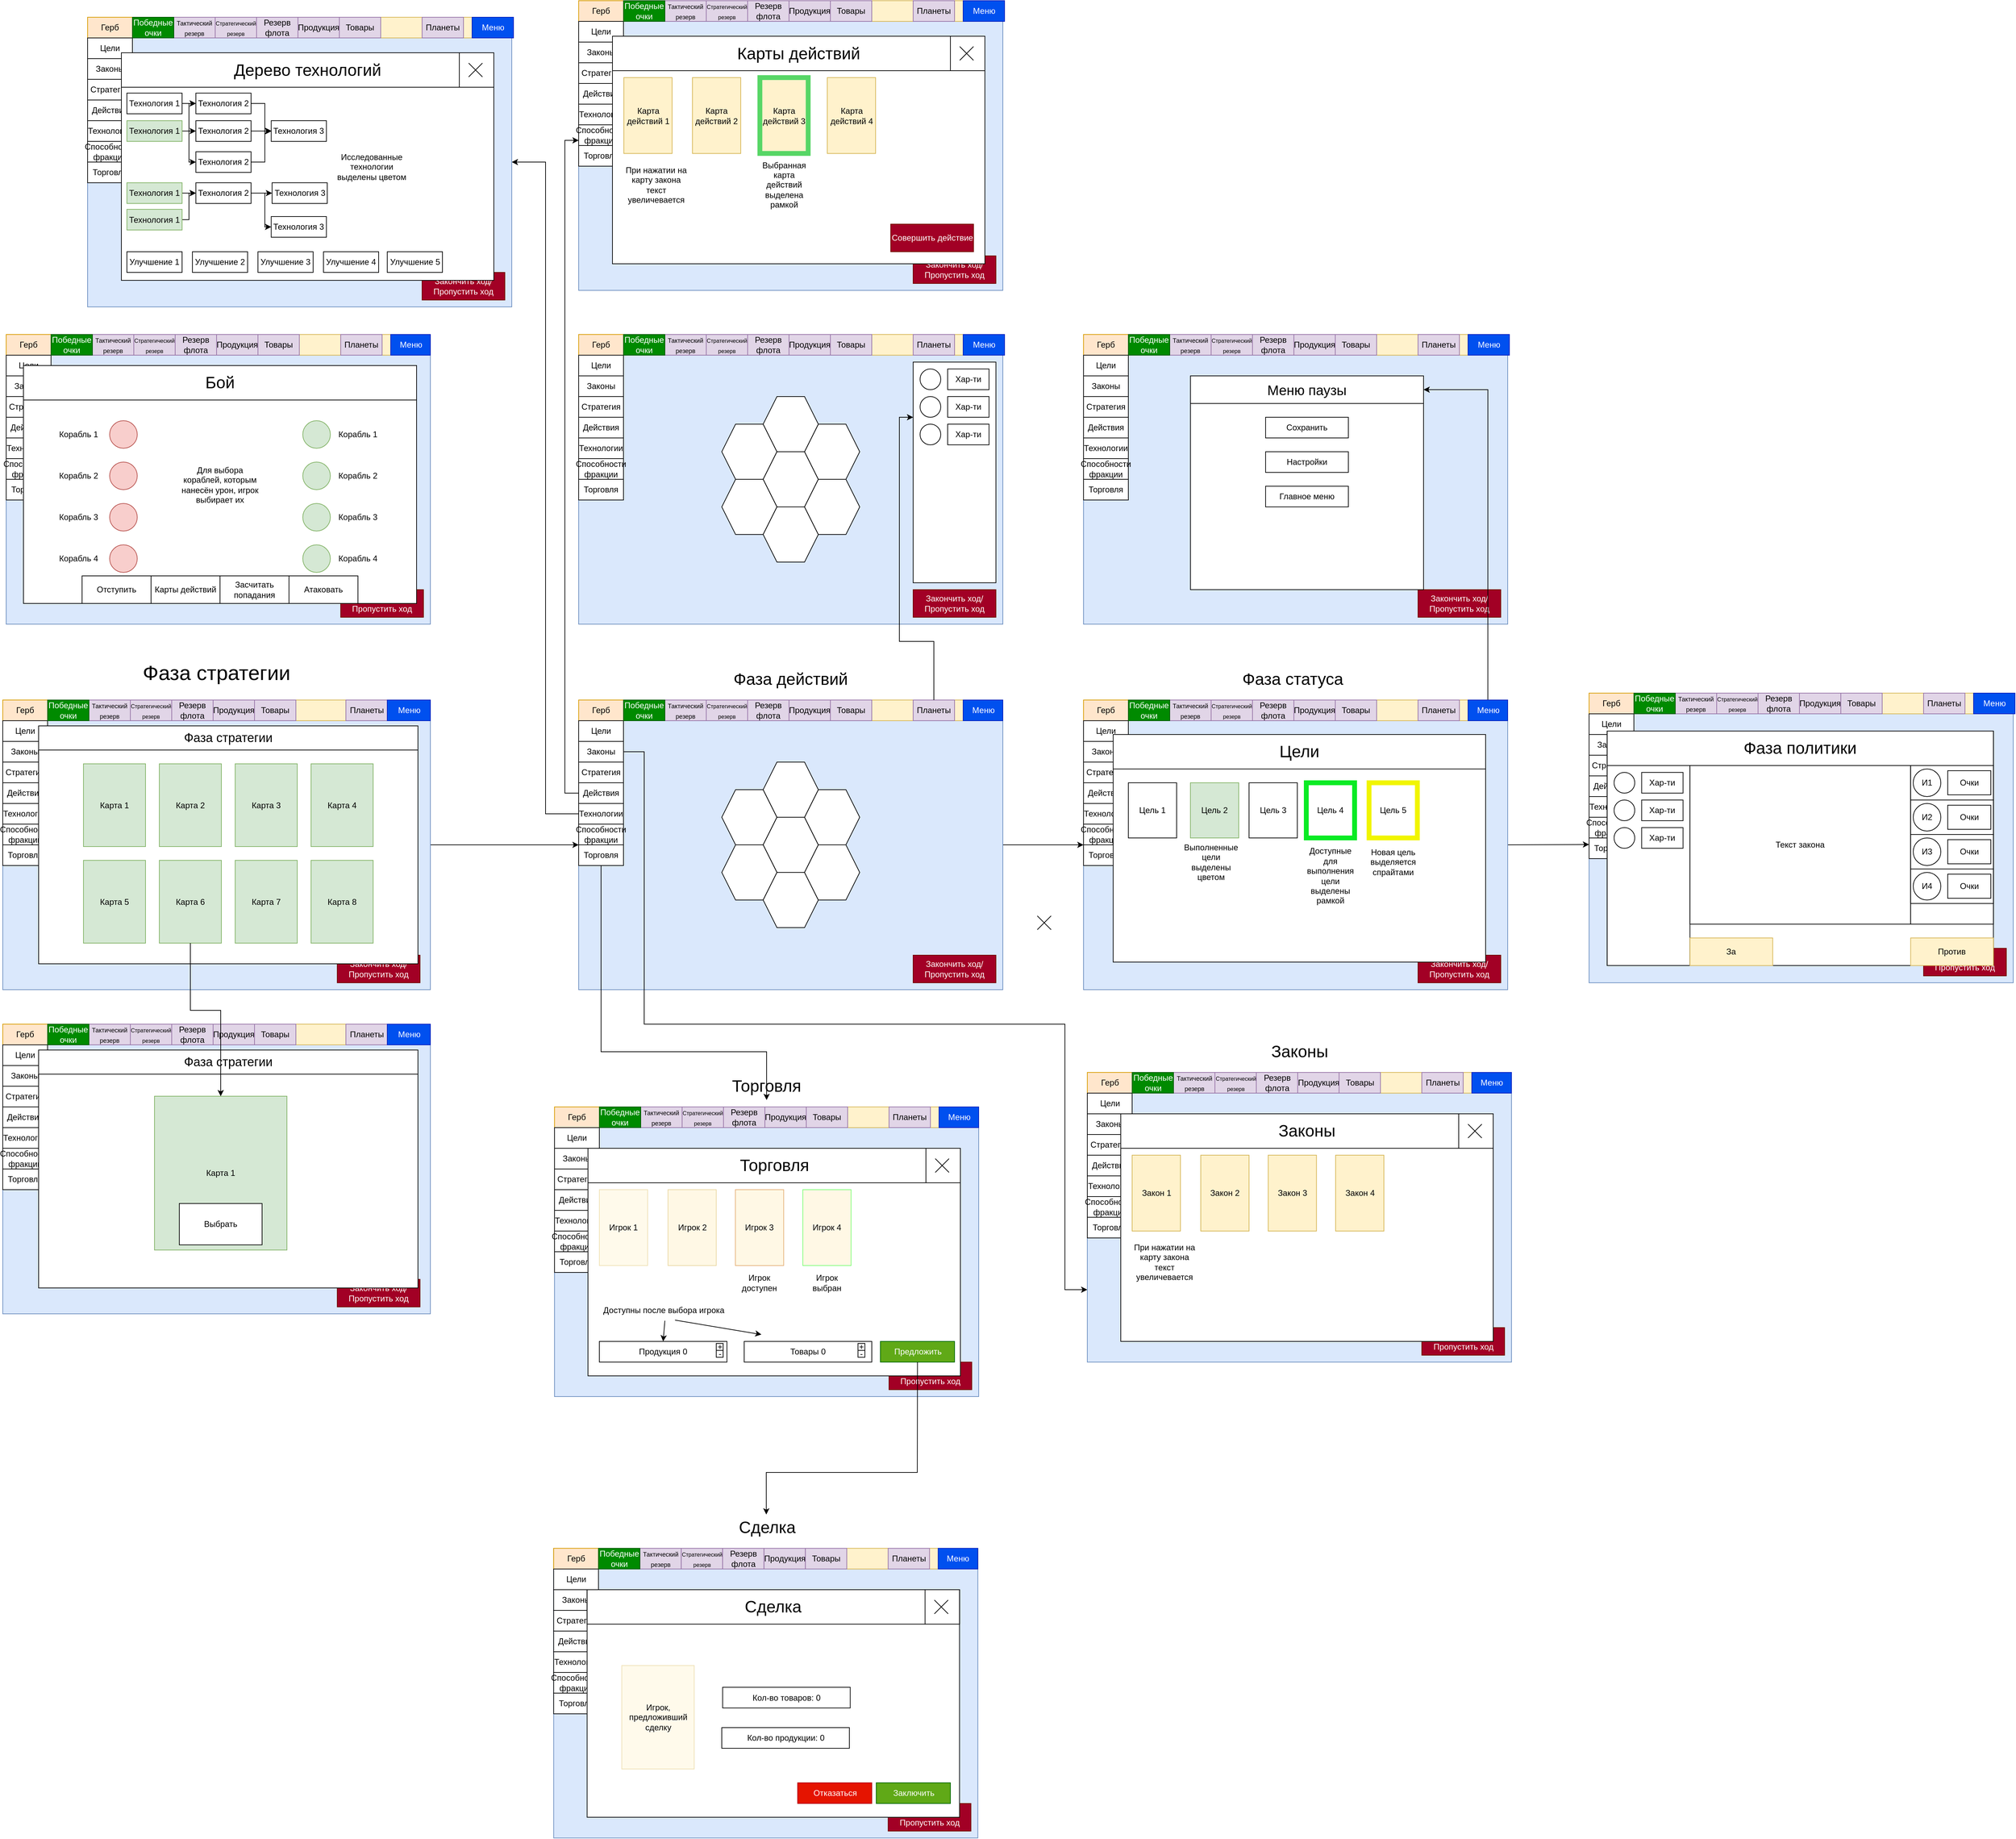 <mxfile version="22.0.6" type="github">
  <diagram name="Page-1" id="c9db0220-8083-56f3-ca83-edcdcd058819">
    <mxGraphModel dx="7809" dy="6138.5" grid="1" gridSize="10" guides="1" tooltips="1" connect="1" arrows="1" fold="1" page="1" pageScale="1.5" pageWidth="826" pageHeight="1169" background="none" math="0" shadow="0">
      <root>
        <mxCell id="0" style=";html=1;" />
        <mxCell id="1" style=";html=1;" parent="0" />
        <mxCell id="T-GI-EdMioZHFgg02Uda-1" style="edgeStyle=orthogonalEdgeStyle;rounded=0;orthogonalLoop=1;jettySize=auto;html=1;exitX=1;exitY=0.5;exitDx=0;exitDy=0;entryX=0;entryY=1;entryDx=0;entryDy=0;" edge="1" parent="1" source="T-GI-EdMioZHFgg02Uda-2" target="T-GI-EdMioZHFgg02Uda-225">
          <mxGeometry relative="1" as="geometry">
            <Array as="points">
              <mxPoint x="790" y="220" />
              <mxPoint x="790" y="220" />
            </Array>
          </mxGeometry>
        </mxCell>
        <mxCell id="T-GI-EdMioZHFgg02Uda-2" value="" style="rounded=0;whiteSpace=wrap;html=1;fillColor=#dae8fc;strokeColor=#6c8ebf;movable=1;resizable=1;rotatable=1;deletable=1;editable=1;locked=0;connectable=1;" vertex="1" parent="1">
          <mxGeometry x="95" y="10" width="615" height="420" as="geometry" />
        </mxCell>
        <mxCell id="T-GI-EdMioZHFgg02Uda-3" value="" style="group;movable=1;resizable=1;rotatable=1;deletable=1;editable=1;locked=0;connectable=1;" connectable="0" vertex="1" parent="1">
          <mxGeometry x="302.5" y="100" width="197.5" height="253" as="geometry" />
        </mxCell>
        <mxCell id="T-GI-EdMioZHFgg02Uda-4" value="" style="group;movable=0;resizable=0;rotatable=0;deletable=0;editable=0;locked=1;connectable=0;" connectable="0" vertex="1" parent="T-GI-EdMioZHFgg02Uda-3">
          <mxGeometry width="200" height="240" as="geometry" />
        </mxCell>
        <mxCell id="T-GI-EdMioZHFgg02Uda-5" value="" style="shape=hexagon;perimeter=hexagonPerimeter2;whiteSpace=wrap;html=1;fixedSize=1;movable=1;resizable=1;rotatable=1;deletable=1;editable=1;locked=0;connectable=1;" vertex="1" parent="T-GI-EdMioZHFgg02Uda-4">
          <mxGeometry y="40" width="80" height="80" as="geometry" />
        </mxCell>
        <mxCell id="T-GI-EdMioZHFgg02Uda-6" value="" style="shape=hexagon;perimeter=hexagonPerimeter2;whiteSpace=wrap;html=1;fixedSize=1;movable=1;resizable=1;rotatable=1;deletable=1;editable=1;locked=0;connectable=1;" vertex="1" parent="T-GI-EdMioZHFgg02Uda-4">
          <mxGeometry x="60" y="80" width="80" height="80" as="geometry" />
        </mxCell>
        <mxCell id="T-GI-EdMioZHFgg02Uda-7" value="" style="shape=hexagon;perimeter=hexagonPerimeter2;whiteSpace=wrap;html=1;fixedSize=1;movable=1;resizable=1;rotatable=1;deletable=1;editable=1;locked=0;connectable=1;" vertex="1" parent="T-GI-EdMioZHFgg02Uda-4">
          <mxGeometry y="120" width="80" height="80" as="geometry" />
        </mxCell>
        <mxCell id="T-GI-EdMioZHFgg02Uda-8" value="" style="shape=hexagon;perimeter=hexagonPerimeter2;whiteSpace=wrap;html=1;fixedSize=1;movable=1;resizable=1;rotatable=1;deletable=1;editable=1;locked=0;connectable=1;" vertex="1" parent="T-GI-EdMioZHFgg02Uda-4">
          <mxGeometry x="60" y="160" width="80" height="80" as="geometry" />
        </mxCell>
        <mxCell id="T-GI-EdMioZHFgg02Uda-9" value="" style="shape=hexagon;perimeter=hexagonPerimeter2;whiteSpace=wrap;html=1;fixedSize=1;movable=1;resizable=1;rotatable=1;deletable=1;editable=1;locked=0;connectable=1;" vertex="1" parent="T-GI-EdMioZHFgg02Uda-4">
          <mxGeometry x="120" y="120" width="80" height="80" as="geometry" />
        </mxCell>
        <mxCell id="T-GI-EdMioZHFgg02Uda-10" value="" style="shape=hexagon;perimeter=hexagonPerimeter2;whiteSpace=wrap;html=1;fixedSize=1;movable=1;resizable=1;rotatable=1;deletable=1;editable=1;locked=0;connectable=1;" vertex="1" parent="T-GI-EdMioZHFgg02Uda-4">
          <mxGeometry x="120" y="40" width="80" height="80" as="geometry" />
        </mxCell>
        <mxCell id="T-GI-EdMioZHFgg02Uda-11" value="" style="shape=hexagon;perimeter=hexagonPerimeter2;whiteSpace=wrap;html=1;fixedSize=1;movable=1;resizable=1;rotatable=1;deletable=1;editable=1;locked=0;connectable=1;" vertex="1" parent="T-GI-EdMioZHFgg02Uda-4">
          <mxGeometry x="60" width="80" height="80" as="geometry" />
        </mxCell>
        <mxCell id="T-GI-EdMioZHFgg02Uda-12" value="" style="rounded=0;whiteSpace=wrap;html=1;fillColor=#fff2cc;strokeColor=#d6b656;" vertex="1" parent="1">
          <mxGeometry x="95" y="10" width="615" height="30" as="geometry" />
        </mxCell>
        <mxCell id="T-GI-EdMioZHFgg02Uda-13" value="Герб" style="rounded=0;whiteSpace=wrap;html=1;fillColor=#ffe6cc;strokeColor=#d79b00;" vertex="1" parent="1">
          <mxGeometry x="95" y="10" width="65" height="30" as="geometry" />
        </mxCell>
        <mxCell id="T-GI-EdMioZHFgg02Uda-14" value="&lt;font style=&quot;font-size: 9px;&quot;&gt;Тактический резерв&lt;/font&gt;" style="rounded=0;whiteSpace=wrap;html=1;fillColor=#e1d5e7;strokeColor=#9673a6;" vertex="1" parent="1">
          <mxGeometry x="220" y="10" width="60" height="30" as="geometry" />
        </mxCell>
        <mxCell id="T-GI-EdMioZHFgg02Uda-15" value="&lt;font style=&quot;font-size: 8px;&quot;&gt;Стратегический резерв&lt;/font&gt;" style="rounded=0;whiteSpace=wrap;html=1;fillColor=#e1d5e7;strokeColor=#9673a6;" vertex="1" parent="1">
          <mxGeometry x="280" y="10" width="60" height="30" as="geometry" />
        </mxCell>
        <mxCell id="T-GI-EdMioZHFgg02Uda-16" value="Резерв флота" style="rounded=0;whiteSpace=wrap;html=1;fillColor=#e1d5e7;strokeColor=#9673a6;" vertex="1" parent="1">
          <mxGeometry x="340" y="10" width="60" height="30" as="geometry" />
        </mxCell>
        <mxCell id="T-GI-EdMioZHFgg02Uda-17" value="Планеты" style="rounded=0;whiteSpace=wrap;html=1;fillColor=#e1d5e7;strokeColor=#9673a6;" vertex="1" parent="1">
          <mxGeometry x="580" y="10" width="60" height="30" as="geometry" />
        </mxCell>
        <mxCell id="T-GI-EdMioZHFgg02Uda-18" value="Меню" style="rounded=0;whiteSpace=wrap;html=1;fillColor=#0050ef;strokeColor=#001DBC;fontColor=#ffffff;" vertex="1" parent="1">
          <mxGeometry x="652.5" y="10" width="57.5" height="30" as="geometry" />
        </mxCell>
        <mxCell id="T-GI-EdMioZHFgg02Uda-19" value="Цели" style="rounded=0;whiteSpace=wrap;html=1;" vertex="1" parent="1">
          <mxGeometry x="95" y="40" width="65" height="30" as="geometry" />
        </mxCell>
        <mxCell id="T-GI-EdMioZHFgg02Uda-20" value="Стратегия" style="rounded=0;whiteSpace=wrap;html=1;" vertex="1" parent="1">
          <mxGeometry x="95" y="100" width="65" height="30" as="geometry" />
        </mxCell>
        <mxCell id="T-GI-EdMioZHFgg02Uda-21" value="Закончить ход/Пропустить ход" style="rounded=0;whiteSpace=wrap;html=1;fillColor=#a20025;fontColor=#ffffff;strokeColor=#6F0000;" vertex="1" parent="1">
          <mxGeometry x="580" y="380" width="120" height="40" as="geometry" />
        </mxCell>
        <mxCell id="T-GI-EdMioZHFgg02Uda-22" value="Победные очки" style="rounded=0;whiteSpace=wrap;html=1;fillColor=#008a00;strokeColor=#005700;fontColor=#ffffff;" vertex="1" parent="1">
          <mxGeometry x="160" y="10" width="60" height="30" as="geometry" />
        </mxCell>
        <mxCell id="T-GI-EdMioZHFgg02Uda-23" style="edgeStyle=orthogonalEdgeStyle;rounded=0;orthogonalLoop=1;jettySize=auto;html=1;exitX=1;exitY=0.5;exitDx=0;exitDy=0;entryX=0;entryY=0.75;entryDx=0;entryDy=0;" edge="1" parent="1" source="T-GI-EdMioZHFgg02Uda-24" target="T-GI-EdMioZHFgg02Uda-275">
          <mxGeometry relative="1" as="geometry">
            <Array as="points">
              <mxPoint x="190" y="85" />
              <mxPoint x="190" y="480" />
              <mxPoint x="800" y="480" />
              <mxPoint x="800" y="865" />
            </Array>
          </mxGeometry>
        </mxCell>
        <mxCell id="T-GI-EdMioZHFgg02Uda-24" value="Законы" style="rounded=0;whiteSpace=wrap;html=1;" vertex="1" parent="1">
          <mxGeometry x="95" y="70" width="65" height="30" as="geometry" />
        </mxCell>
        <mxCell id="T-GI-EdMioZHFgg02Uda-25" style="edgeStyle=orthogonalEdgeStyle;rounded=0;orthogonalLoop=1;jettySize=auto;html=1;exitX=0;exitY=0.5;exitDx=0;exitDy=0;entryX=0;entryY=0.75;entryDx=0;entryDy=0;" edge="1" parent="1" source="T-GI-EdMioZHFgg02Uda-26" target="T-GI-EdMioZHFgg02Uda-442">
          <mxGeometry relative="1" as="geometry" />
        </mxCell>
        <mxCell id="T-GI-EdMioZHFgg02Uda-26" value="Действия" style="rounded=0;whiteSpace=wrap;html=1;" vertex="1" parent="1">
          <mxGeometry x="95" y="130" width="65" height="30" as="geometry" />
        </mxCell>
        <mxCell id="T-GI-EdMioZHFgg02Uda-27" style="edgeStyle=orthogonalEdgeStyle;rounded=0;orthogonalLoop=1;jettySize=auto;html=1;exitX=0;exitY=0.5;exitDx=0;exitDy=0;entryX=1;entryY=0.5;entryDx=0;entryDy=0;" edge="1" parent="1" source="T-GI-EdMioZHFgg02Uda-28" target="T-GI-EdMioZHFgg02Uda-462">
          <mxGeometry relative="1" as="geometry">
            <Array as="points">
              <mxPoint x="47" y="175" />
              <mxPoint x="47" y="-770" />
            </Array>
          </mxGeometry>
        </mxCell>
        <mxCell id="T-GI-EdMioZHFgg02Uda-28" value="Технологии" style="rounded=0;whiteSpace=wrap;html=1;" vertex="1" parent="1">
          <mxGeometry x="95" y="160" width="65" height="30" as="geometry" />
        </mxCell>
        <mxCell id="T-GI-EdMioZHFgg02Uda-29" value="Способности фракции" style="rounded=0;whiteSpace=wrap;html=1;" vertex="1" parent="1">
          <mxGeometry x="95" y="190" width="65" height="30" as="geometry" />
        </mxCell>
        <mxCell id="T-GI-EdMioZHFgg02Uda-30" value="Продукция" style="rounded=0;whiteSpace=wrap;html=1;fillColor=#e1d5e7;strokeColor=#9673a6;" vertex="1" parent="1">
          <mxGeometry x="400" y="10" width="60" height="30" as="geometry" />
        </mxCell>
        <mxCell id="T-GI-EdMioZHFgg02Uda-31" value="Товары" style="rounded=0;whiteSpace=wrap;html=1;fillColor=#e1d5e7;strokeColor=#9673a6;" vertex="1" parent="1">
          <mxGeometry x="460" y="10" width="60" height="30" as="geometry" />
        </mxCell>
        <mxCell id="T-GI-EdMioZHFgg02Uda-32" style="edgeStyle=orthogonalEdgeStyle;rounded=0;orthogonalLoop=1;jettySize=auto;html=1;exitX=1;exitY=0.5;exitDx=0;exitDy=0;entryX=0;entryY=0.5;entryDx=0;entryDy=0;" edge="1" parent="1" source="T-GI-EdMioZHFgg02Uda-105" target="T-GI-EdMioZHFgg02Uda-2">
          <mxGeometry relative="1" as="geometry" />
        </mxCell>
        <mxCell id="T-GI-EdMioZHFgg02Uda-33" style="edgeStyle=orthogonalEdgeStyle;rounded=0;orthogonalLoop=1;jettySize=auto;html=1;entryX=0.5;entryY=1;entryDx=0;entryDy=0;" edge="1" parent="1" source="T-GI-EdMioZHFgg02Uda-34" target="T-GI-EdMioZHFgg02Uda-395">
          <mxGeometry relative="1" as="geometry">
            <Array as="points">
              <mxPoint x="128" y="520" />
              <mxPoint x="368" y="520" />
            </Array>
          </mxGeometry>
        </mxCell>
        <mxCell id="T-GI-EdMioZHFgg02Uda-34" value="Торговля" style="rounded=0;whiteSpace=wrap;html=1;" vertex="1" parent="1">
          <mxGeometry x="95" y="220" width="65" height="30" as="geometry" />
        </mxCell>
        <mxCell id="T-GI-EdMioZHFgg02Uda-35" value="" style="rounded=0;whiteSpace=wrap;html=1;fillColor=#dae8fc;strokeColor=#6c8ebf;movable=0;resizable=0;rotatable=0;deletable=0;editable=0;locked=1;connectable=0;" vertex="1" parent="1">
          <mxGeometry x="95" y="-520" width="615" height="420" as="geometry" />
        </mxCell>
        <mxCell id="T-GI-EdMioZHFgg02Uda-36" value="" style="group;movable=0;resizable=0;rotatable=0;deletable=0;editable=0;locked=1;connectable=0;" connectable="0" vertex="1" parent="1">
          <mxGeometry x="302.5" y="-430" width="197.5" height="253" as="geometry" />
        </mxCell>
        <mxCell id="T-GI-EdMioZHFgg02Uda-37" value="" style="group;movable=0;resizable=0;rotatable=0;deletable=0;editable=0;locked=1;connectable=0;" connectable="0" vertex="1" parent="T-GI-EdMioZHFgg02Uda-36">
          <mxGeometry width="200" height="240" as="geometry" />
        </mxCell>
        <mxCell id="T-GI-EdMioZHFgg02Uda-38" value="" style="shape=hexagon;perimeter=hexagonPerimeter2;whiteSpace=wrap;html=1;fixedSize=1;movable=0;resizable=0;rotatable=0;deletable=0;editable=0;locked=1;connectable=0;" vertex="1" parent="T-GI-EdMioZHFgg02Uda-37">
          <mxGeometry y="40" width="80" height="80" as="geometry" />
        </mxCell>
        <mxCell id="T-GI-EdMioZHFgg02Uda-39" value="" style="shape=hexagon;perimeter=hexagonPerimeter2;whiteSpace=wrap;html=1;fixedSize=1;movable=0;resizable=0;rotatable=0;deletable=0;editable=0;locked=1;connectable=0;" vertex="1" parent="T-GI-EdMioZHFgg02Uda-37">
          <mxGeometry x="60" y="80" width="80" height="80" as="geometry" />
        </mxCell>
        <mxCell id="T-GI-EdMioZHFgg02Uda-40" value="" style="shape=hexagon;perimeter=hexagonPerimeter2;whiteSpace=wrap;html=1;fixedSize=1;movable=0;resizable=0;rotatable=0;deletable=0;editable=0;locked=1;connectable=0;" vertex="1" parent="T-GI-EdMioZHFgg02Uda-37">
          <mxGeometry y="120" width="80" height="80" as="geometry" />
        </mxCell>
        <mxCell id="T-GI-EdMioZHFgg02Uda-41" value="" style="shape=hexagon;perimeter=hexagonPerimeter2;whiteSpace=wrap;html=1;fixedSize=1;movable=0;resizable=0;rotatable=0;deletable=0;editable=0;locked=1;connectable=0;" vertex="1" parent="T-GI-EdMioZHFgg02Uda-37">
          <mxGeometry x="60" y="160" width="80" height="80" as="geometry" />
        </mxCell>
        <mxCell id="T-GI-EdMioZHFgg02Uda-42" value="" style="shape=hexagon;perimeter=hexagonPerimeter2;whiteSpace=wrap;html=1;fixedSize=1;movable=0;resizable=0;rotatable=0;deletable=0;editable=0;locked=1;connectable=0;" vertex="1" parent="T-GI-EdMioZHFgg02Uda-37">
          <mxGeometry x="120" y="120" width="80" height="80" as="geometry" />
        </mxCell>
        <mxCell id="T-GI-EdMioZHFgg02Uda-43" value="" style="shape=hexagon;perimeter=hexagonPerimeter2;whiteSpace=wrap;html=1;fixedSize=1;movable=0;resizable=0;rotatable=0;deletable=0;editable=0;locked=1;connectable=0;" vertex="1" parent="T-GI-EdMioZHFgg02Uda-37">
          <mxGeometry x="120" y="40" width="80" height="80" as="geometry" />
        </mxCell>
        <mxCell id="T-GI-EdMioZHFgg02Uda-44" value="" style="shape=hexagon;perimeter=hexagonPerimeter2;whiteSpace=wrap;html=1;fixedSize=1;movable=0;resizable=0;rotatable=0;deletable=0;editable=0;locked=1;connectable=0;" vertex="1" parent="T-GI-EdMioZHFgg02Uda-37">
          <mxGeometry x="60" width="80" height="80" as="geometry" />
        </mxCell>
        <mxCell id="T-GI-EdMioZHFgg02Uda-45" value="" style="rounded=0;whiteSpace=wrap;html=1;fillColor=#fff2cc;strokeColor=#d6b656;movable=0;resizable=0;rotatable=0;deletable=0;editable=0;locked=1;connectable=0;" vertex="1" parent="1">
          <mxGeometry x="95" y="-520" width="615" height="30" as="geometry" />
        </mxCell>
        <mxCell id="T-GI-EdMioZHFgg02Uda-46" value="Герб" style="rounded=0;whiteSpace=wrap;html=1;fillColor=#ffe6cc;strokeColor=#d79b00;movable=0;resizable=0;rotatable=0;deletable=0;editable=0;locked=1;connectable=0;" vertex="1" parent="1">
          <mxGeometry x="95" y="-520" width="65" height="30" as="geometry" />
        </mxCell>
        <mxCell id="T-GI-EdMioZHFgg02Uda-47" value="&lt;font style=&quot;font-size: 9px;&quot;&gt;Тактический резерв&lt;/font&gt;" style="rounded=0;whiteSpace=wrap;html=1;fillColor=#e1d5e7;strokeColor=#9673a6;movable=0;resizable=0;rotatable=0;deletable=0;editable=0;locked=1;connectable=0;" vertex="1" parent="1">
          <mxGeometry x="220" y="-520" width="60" height="30" as="geometry" />
        </mxCell>
        <mxCell id="T-GI-EdMioZHFgg02Uda-48" value="&lt;font style=&quot;font-size: 8px;&quot;&gt;Стратегический резерв&lt;/font&gt;" style="rounded=0;whiteSpace=wrap;html=1;fillColor=#e1d5e7;strokeColor=#9673a6;movable=0;resizable=0;rotatable=0;deletable=0;editable=0;locked=1;connectable=0;" vertex="1" parent="1">
          <mxGeometry x="280" y="-520" width="60" height="30" as="geometry" />
        </mxCell>
        <mxCell id="T-GI-EdMioZHFgg02Uda-49" value="Резерв флота" style="rounded=0;whiteSpace=wrap;html=1;fillColor=#e1d5e7;strokeColor=#9673a6;movable=0;resizable=0;rotatable=0;deletable=0;editable=0;locked=1;connectable=0;" vertex="1" parent="1">
          <mxGeometry x="340" y="-520" width="60" height="30" as="geometry" />
        </mxCell>
        <mxCell id="T-GI-EdMioZHFgg02Uda-50" value="Планеты" style="rounded=0;whiteSpace=wrap;html=1;fillColor=#e1d5e7;strokeColor=#9673a6;movable=0;resizable=0;rotatable=0;deletable=0;editable=0;locked=1;connectable=0;" vertex="1" parent="1">
          <mxGeometry x="580" y="-520" width="60" height="30" as="geometry" />
        </mxCell>
        <mxCell id="T-GI-EdMioZHFgg02Uda-51" value="Меню" style="rounded=0;whiteSpace=wrap;html=1;fillColor=#0050ef;strokeColor=#001DBC;fontColor=#ffffff;movable=0;resizable=0;rotatable=0;deletable=0;editable=0;locked=1;connectable=0;" vertex="1" parent="1">
          <mxGeometry x="652.5" y="-520" width="60" height="30" as="geometry" />
        </mxCell>
        <mxCell id="T-GI-EdMioZHFgg02Uda-52" value="Цели" style="rounded=0;whiteSpace=wrap;html=1;movable=0;resizable=0;rotatable=0;deletable=0;editable=0;locked=1;connectable=0;" vertex="1" parent="1">
          <mxGeometry x="95" y="-490" width="65" height="30" as="geometry" />
        </mxCell>
        <mxCell id="T-GI-EdMioZHFgg02Uda-53" value="Стратегия" style="rounded=0;whiteSpace=wrap;html=1;movable=0;resizable=0;rotatable=0;deletable=0;editable=0;locked=1;connectable=0;" vertex="1" parent="1">
          <mxGeometry x="95" y="-430" width="65" height="30" as="geometry" />
        </mxCell>
        <mxCell id="T-GI-EdMioZHFgg02Uda-54" value="Закончить ход/Пропустить ход" style="rounded=0;whiteSpace=wrap;html=1;fillColor=#a20025;fontColor=#ffffff;strokeColor=#6F0000;movable=0;resizable=0;rotatable=0;deletable=0;editable=0;locked=1;connectable=0;" vertex="1" parent="1">
          <mxGeometry x="580" y="-150" width="120" height="40" as="geometry" />
        </mxCell>
        <mxCell id="T-GI-EdMioZHFgg02Uda-55" value="Победные очки" style="rounded=0;whiteSpace=wrap;html=1;fillColor=#008a00;strokeColor=#005700;fontColor=#ffffff;movable=0;resizable=0;rotatable=0;deletable=0;editable=0;locked=1;connectable=0;" vertex="1" parent="1">
          <mxGeometry x="160" y="-520" width="60" height="30" as="geometry" />
        </mxCell>
        <mxCell id="T-GI-EdMioZHFgg02Uda-56" value="Законы" style="rounded=0;whiteSpace=wrap;html=1;movable=0;resizable=0;rotatable=0;deletable=0;editable=0;locked=1;connectable=0;" vertex="1" parent="1">
          <mxGeometry x="95" y="-460" width="65" height="30" as="geometry" />
        </mxCell>
        <mxCell id="T-GI-EdMioZHFgg02Uda-57" value="Действия" style="rounded=0;whiteSpace=wrap;html=1;movable=0;resizable=0;rotatable=0;deletable=0;editable=0;locked=1;connectable=0;" vertex="1" parent="1">
          <mxGeometry x="95" y="-400" width="65" height="30" as="geometry" />
        </mxCell>
        <mxCell id="T-GI-EdMioZHFgg02Uda-58" value="Технологии" style="rounded=0;whiteSpace=wrap;html=1;movable=0;resizable=0;rotatable=0;deletable=0;editable=0;locked=1;connectable=0;" vertex="1" parent="1">
          <mxGeometry x="95" y="-370" width="65" height="30" as="geometry" />
        </mxCell>
        <mxCell id="T-GI-EdMioZHFgg02Uda-59" value="Способности фракции" style="rounded=0;whiteSpace=wrap;html=1;movable=0;resizable=0;rotatable=0;deletable=0;editable=0;locked=1;connectable=0;" vertex="1" parent="1">
          <mxGeometry x="95" y="-340" width="65" height="30" as="geometry" />
        </mxCell>
        <mxCell id="T-GI-EdMioZHFgg02Uda-60" value="" style="rounded=0;whiteSpace=wrap;html=1;movable=0;resizable=0;rotatable=0;deletable=0;editable=0;locked=1;connectable=0;" vertex="1" parent="1">
          <mxGeometry x="580" y="-480" width="120" height="320" as="geometry" />
        </mxCell>
        <mxCell id="T-GI-EdMioZHFgg02Uda-61" value="" style="ellipse;whiteSpace=wrap;html=1;aspect=fixed;movable=0;resizable=0;rotatable=0;deletable=0;editable=0;locked=1;connectable=0;" vertex="1" parent="1">
          <mxGeometry x="590" y="-470" width="30" height="30" as="geometry" />
        </mxCell>
        <mxCell id="T-GI-EdMioZHFgg02Uda-62" value="Хар-ти" style="rounded=0;whiteSpace=wrap;html=1;movable=0;resizable=0;rotatable=0;deletable=0;editable=0;locked=1;connectable=0;" vertex="1" parent="1">
          <mxGeometry x="630" y="-470" width="60" height="30" as="geometry" />
        </mxCell>
        <mxCell id="T-GI-EdMioZHFgg02Uda-63" value="Продукция" style="rounded=0;whiteSpace=wrap;html=1;fillColor=#e1d5e7;strokeColor=#9673a6;movable=0;resizable=0;rotatable=0;deletable=0;editable=0;locked=1;connectable=0;" vertex="1" parent="1">
          <mxGeometry x="400" y="-520" width="60" height="30" as="geometry" />
        </mxCell>
        <mxCell id="T-GI-EdMioZHFgg02Uda-64" value="Товары" style="rounded=0;whiteSpace=wrap;html=1;fillColor=#e1d5e7;strokeColor=#9673a6;movable=0;resizable=0;rotatable=0;deletable=0;editable=0;locked=1;connectable=0;" vertex="1" parent="1">
          <mxGeometry x="460" y="-520" width="60" height="30" as="geometry" />
        </mxCell>
        <mxCell id="T-GI-EdMioZHFgg02Uda-65" value="Торговля" style="rounded=0;whiteSpace=wrap;html=1;movable=0;resizable=0;rotatable=0;deletable=0;editable=0;locked=1;connectable=0;" vertex="1" parent="1">
          <mxGeometry x="95" y="-310" width="65" height="30" as="geometry" />
        </mxCell>
        <mxCell id="T-GI-EdMioZHFgg02Uda-66" style="edgeStyle=orthogonalEdgeStyle;rounded=0;orthogonalLoop=1;jettySize=auto;html=1;exitX=0.5;exitY=0;exitDx=0;exitDy=0;entryX=0;entryY=0.25;entryDx=0;entryDy=0;" edge="1" parent="1" source="T-GI-EdMioZHFgg02Uda-17" target="T-GI-EdMioZHFgg02Uda-60">
          <mxGeometry relative="1" as="geometry" />
        </mxCell>
        <mxCell id="T-GI-EdMioZHFgg02Uda-67" value="" style="ellipse;whiteSpace=wrap;html=1;aspect=fixed;movable=0;resizable=0;rotatable=0;deletable=0;editable=0;locked=1;connectable=0;" vertex="1" parent="1">
          <mxGeometry x="590" y="-430" width="30" height="30" as="geometry" />
        </mxCell>
        <mxCell id="T-GI-EdMioZHFgg02Uda-68" value="Хар-ти" style="rounded=0;whiteSpace=wrap;html=1;movable=0;resizable=0;rotatable=0;deletable=0;editable=0;locked=1;connectable=0;" vertex="1" parent="1">
          <mxGeometry x="630" y="-430" width="60" height="30" as="geometry" />
        </mxCell>
        <mxCell id="T-GI-EdMioZHFgg02Uda-69" value="" style="ellipse;whiteSpace=wrap;html=1;aspect=fixed;movable=0;resizable=0;rotatable=0;deletable=0;editable=0;locked=1;connectable=0;" vertex="1" parent="1">
          <mxGeometry x="590" y="-390" width="30" height="30" as="geometry" />
        </mxCell>
        <mxCell id="T-GI-EdMioZHFgg02Uda-70" value="Хар-ти" style="rounded=0;whiteSpace=wrap;html=1;movable=0;resizable=0;rotatable=0;deletable=0;editable=0;locked=1;connectable=0;" vertex="1" parent="1">
          <mxGeometry x="630" y="-390" width="60" height="30" as="geometry" />
        </mxCell>
        <mxCell id="T-GI-EdMioZHFgg02Uda-71" value="" style="rounded=0;whiteSpace=wrap;html=1;fillColor=#dae8fc;strokeColor=#6c8ebf;movable=1;resizable=1;rotatable=1;deletable=1;editable=1;locked=0;connectable=1;" vertex="1" parent="1">
          <mxGeometry x="827" y="-520" width="615" height="420" as="geometry" />
        </mxCell>
        <mxCell id="T-GI-EdMioZHFgg02Uda-72" value="" style="group;movable=1;resizable=1;rotatable=1;deletable=1;editable=1;locked=0;connectable=1;" connectable="0" vertex="1" parent="1">
          <mxGeometry x="1034.5" y="-430" width="197.5" height="253" as="geometry" />
        </mxCell>
        <mxCell id="T-GI-EdMioZHFgg02Uda-73" value="" style="group;movable=0;resizable=0;rotatable=0;deletable=0;editable=0;locked=1;connectable=0;" connectable="0" vertex="1" parent="T-GI-EdMioZHFgg02Uda-72">
          <mxGeometry width="200" height="240" as="geometry" />
        </mxCell>
        <mxCell id="T-GI-EdMioZHFgg02Uda-74" value="" style="shape=hexagon;perimeter=hexagonPerimeter2;whiteSpace=wrap;html=1;fixedSize=1;movable=1;resizable=1;rotatable=1;deletable=1;editable=1;locked=0;connectable=1;" vertex="1" parent="T-GI-EdMioZHFgg02Uda-73">
          <mxGeometry y="40" width="80" height="80" as="geometry" />
        </mxCell>
        <mxCell id="T-GI-EdMioZHFgg02Uda-75" value="" style="shape=hexagon;perimeter=hexagonPerimeter2;whiteSpace=wrap;html=1;fixedSize=1;movable=1;resizable=1;rotatable=1;deletable=1;editable=1;locked=0;connectable=1;" vertex="1" parent="T-GI-EdMioZHFgg02Uda-73">
          <mxGeometry x="60" y="80" width="80" height="80" as="geometry" />
        </mxCell>
        <mxCell id="T-GI-EdMioZHFgg02Uda-76" value="" style="shape=hexagon;perimeter=hexagonPerimeter2;whiteSpace=wrap;html=1;fixedSize=1;movable=1;resizable=1;rotatable=1;deletable=1;editable=1;locked=0;connectable=1;" vertex="1" parent="T-GI-EdMioZHFgg02Uda-73">
          <mxGeometry y="120" width="80" height="80" as="geometry" />
        </mxCell>
        <mxCell id="T-GI-EdMioZHFgg02Uda-77" value="" style="shape=hexagon;perimeter=hexagonPerimeter2;whiteSpace=wrap;html=1;fixedSize=1;movable=1;resizable=1;rotatable=1;deletable=1;editable=1;locked=0;connectable=1;" vertex="1" parent="T-GI-EdMioZHFgg02Uda-73">
          <mxGeometry x="60" y="160" width="80" height="80" as="geometry" />
        </mxCell>
        <mxCell id="T-GI-EdMioZHFgg02Uda-78" value="" style="shape=hexagon;perimeter=hexagonPerimeter2;whiteSpace=wrap;html=1;fixedSize=1;movable=1;resizable=1;rotatable=1;deletable=1;editable=1;locked=0;connectable=1;" vertex="1" parent="T-GI-EdMioZHFgg02Uda-73">
          <mxGeometry x="120" y="120" width="80" height="80" as="geometry" />
        </mxCell>
        <mxCell id="T-GI-EdMioZHFgg02Uda-79" value="" style="shape=hexagon;perimeter=hexagonPerimeter2;whiteSpace=wrap;html=1;fixedSize=1;movable=1;resizable=1;rotatable=1;deletable=1;editable=1;locked=0;connectable=1;" vertex="1" parent="T-GI-EdMioZHFgg02Uda-73">
          <mxGeometry x="120" y="40" width="80" height="80" as="geometry" />
        </mxCell>
        <mxCell id="T-GI-EdMioZHFgg02Uda-80" value="" style="shape=hexagon;perimeter=hexagonPerimeter2;whiteSpace=wrap;html=1;fixedSize=1;movable=1;resizable=1;rotatable=1;deletable=1;editable=1;locked=0;connectable=1;" vertex="1" parent="T-GI-EdMioZHFgg02Uda-73">
          <mxGeometry x="60" width="80" height="80" as="geometry" />
        </mxCell>
        <mxCell id="T-GI-EdMioZHFgg02Uda-81" value="" style="rounded=0;whiteSpace=wrap;html=1;fillColor=#fff2cc;strokeColor=#d6b656;" vertex="1" parent="1">
          <mxGeometry x="827" y="-520" width="615" height="30" as="geometry" />
        </mxCell>
        <mxCell id="T-GI-EdMioZHFgg02Uda-82" value="Герб" style="rounded=0;whiteSpace=wrap;html=1;fillColor=#ffe6cc;strokeColor=#d79b00;" vertex="1" parent="1">
          <mxGeometry x="827" y="-520" width="65" height="30" as="geometry" />
        </mxCell>
        <mxCell id="T-GI-EdMioZHFgg02Uda-83" value="&lt;font style=&quot;font-size: 9px;&quot;&gt;Тактический резерв&lt;/font&gt;" style="rounded=0;whiteSpace=wrap;html=1;fillColor=#e1d5e7;strokeColor=#9673a6;" vertex="1" parent="1">
          <mxGeometry x="952" y="-520" width="60" height="30" as="geometry" />
        </mxCell>
        <mxCell id="T-GI-EdMioZHFgg02Uda-84" value="&lt;font style=&quot;font-size: 8px;&quot;&gt;Стратегический резерв&lt;/font&gt;" style="rounded=0;whiteSpace=wrap;html=1;fillColor=#e1d5e7;strokeColor=#9673a6;" vertex="1" parent="1">
          <mxGeometry x="1012" y="-520" width="60" height="30" as="geometry" />
        </mxCell>
        <mxCell id="T-GI-EdMioZHFgg02Uda-85" value="Резерв флота" style="rounded=0;whiteSpace=wrap;html=1;fillColor=#e1d5e7;strokeColor=#9673a6;" vertex="1" parent="1">
          <mxGeometry x="1072" y="-520" width="60" height="30" as="geometry" />
        </mxCell>
        <mxCell id="T-GI-EdMioZHFgg02Uda-86" value="Планеты" style="rounded=0;whiteSpace=wrap;html=1;fillColor=#e1d5e7;strokeColor=#9673a6;" vertex="1" parent="1">
          <mxGeometry x="1312" y="-520" width="60" height="30" as="geometry" />
        </mxCell>
        <mxCell id="T-GI-EdMioZHFgg02Uda-87" value="Меню" style="rounded=0;whiteSpace=wrap;html=1;fillColor=#0050ef;strokeColor=#001DBC;fontColor=#ffffff;" vertex="1" parent="1">
          <mxGeometry x="1384.5" y="-520" width="60" height="30" as="geometry" />
        </mxCell>
        <mxCell id="T-GI-EdMioZHFgg02Uda-88" value="Цели" style="rounded=0;whiteSpace=wrap;html=1;" vertex="1" parent="1">
          <mxGeometry x="827" y="-490" width="65" height="30" as="geometry" />
        </mxCell>
        <mxCell id="T-GI-EdMioZHFgg02Uda-89" value="Стратегия" style="rounded=0;whiteSpace=wrap;html=1;" vertex="1" parent="1">
          <mxGeometry x="827" y="-430" width="65" height="30" as="geometry" />
        </mxCell>
        <mxCell id="T-GI-EdMioZHFgg02Uda-90" value="Закончить ход/Пропустить ход" style="rounded=0;whiteSpace=wrap;html=1;fillColor=#a20025;fontColor=#ffffff;strokeColor=#6F0000;" vertex="1" parent="1">
          <mxGeometry x="1312" y="-150" width="120" height="40" as="geometry" />
        </mxCell>
        <mxCell id="T-GI-EdMioZHFgg02Uda-91" value="Победные очки" style="rounded=0;whiteSpace=wrap;html=1;fillColor=#008a00;strokeColor=#005700;fontColor=#ffffff;" vertex="1" parent="1">
          <mxGeometry x="892" y="-520" width="60" height="30" as="geometry" />
        </mxCell>
        <mxCell id="T-GI-EdMioZHFgg02Uda-92" value="Законы" style="rounded=0;whiteSpace=wrap;html=1;" vertex="1" parent="1">
          <mxGeometry x="827" y="-460" width="65" height="30" as="geometry" />
        </mxCell>
        <mxCell id="T-GI-EdMioZHFgg02Uda-93" value="Действия" style="rounded=0;whiteSpace=wrap;html=1;" vertex="1" parent="1">
          <mxGeometry x="827" y="-400" width="65" height="30" as="geometry" />
        </mxCell>
        <mxCell id="T-GI-EdMioZHFgg02Uda-94" value="Технологии" style="rounded=0;whiteSpace=wrap;html=1;" vertex="1" parent="1">
          <mxGeometry x="827" y="-370" width="65" height="30" as="geometry" />
        </mxCell>
        <mxCell id="T-GI-EdMioZHFgg02Uda-95" value="Способности фракции" style="rounded=0;whiteSpace=wrap;html=1;" vertex="1" parent="1">
          <mxGeometry x="827" y="-340" width="65" height="30" as="geometry" />
        </mxCell>
        <mxCell id="T-GI-EdMioZHFgg02Uda-96" value="Продукция" style="rounded=0;whiteSpace=wrap;html=1;fillColor=#e1d5e7;strokeColor=#9673a6;" vertex="1" parent="1">
          <mxGeometry x="1132" y="-520" width="60" height="30" as="geometry" />
        </mxCell>
        <mxCell id="T-GI-EdMioZHFgg02Uda-97" value="Товары" style="rounded=0;whiteSpace=wrap;html=1;fillColor=#e1d5e7;strokeColor=#9673a6;" vertex="1" parent="1">
          <mxGeometry x="1192" y="-520" width="60" height="30" as="geometry" />
        </mxCell>
        <mxCell id="T-GI-EdMioZHFgg02Uda-98" value="Торговля" style="rounded=0;whiteSpace=wrap;html=1;" vertex="1" parent="1">
          <mxGeometry x="827" y="-310" width="65" height="30" as="geometry" />
        </mxCell>
        <mxCell id="T-GI-EdMioZHFgg02Uda-99" value="" style="rounded=0;whiteSpace=wrap;html=1;" vertex="1" parent="1">
          <mxGeometry x="982" y="-460" width="338" height="310" as="geometry" />
        </mxCell>
        <mxCell id="T-GI-EdMioZHFgg02Uda-100" value="Меню паузы" style="rounded=0;whiteSpace=wrap;html=1;fontSize=20;" vertex="1" parent="1">
          <mxGeometry x="982" y="-460" width="338" height="40" as="geometry" />
        </mxCell>
        <mxCell id="T-GI-EdMioZHFgg02Uda-101" value="Сохранить" style="rounded=0;whiteSpace=wrap;html=1;" vertex="1" parent="1">
          <mxGeometry x="1091" y="-400" width="120" height="30" as="geometry" />
        </mxCell>
        <mxCell id="T-GI-EdMioZHFgg02Uda-102" value="Настройки" style="rounded=0;whiteSpace=wrap;html=1;" vertex="1" parent="1">
          <mxGeometry x="1091" y="-350" width="120" height="30" as="geometry" />
        </mxCell>
        <mxCell id="T-GI-EdMioZHFgg02Uda-103" value="Главное меню" style="rounded=0;whiteSpace=wrap;html=1;" vertex="1" parent="1">
          <mxGeometry x="1091" y="-300" width="120" height="30" as="geometry" />
        </mxCell>
        <mxCell id="T-GI-EdMioZHFgg02Uda-104" value="" style="group" connectable="0" vertex="1" parent="1">
          <mxGeometry x="-740" y="-50" width="620" height="480" as="geometry" />
        </mxCell>
        <mxCell id="T-GI-EdMioZHFgg02Uda-105" value="" style="rounded=0;whiteSpace=wrap;html=1;fillColor=#dae8fc;strokeColor=#6c8ebf;movable=1;resizable=1;rotatable=1;deletable=1;editable=1;locked=0;connectable=1;" vertex="1" parent="T-GI-EdMioZHFgg02Uda-104">
          <mxGeometry y="60" width="620" height="420" as="geometry" />
        </mxCell>
        <mxCell id="T-GI-EdMioZHFgg02Uda-106" value="" style="group;movable=1;resizable=1;rotatable=1;deletable=1;editable=1;locked=0;connectable=1;" connectable="0" vertex="1" parent="T-GI-EdMioZHFgg02Uda-104">
          <mxGeometry x="207.5" y="150" width="197.5" height="240" as="geometry" />
        </mxCell>
        <mxCell id="T-GI-EdMioZHFgg02Uda-107" value="" style="group;movable=1;resizable=1;rotatable=1;deletable=1;editable=1;locked=0;connectable=1;" connectable="0" vertex="1" parent="T-GI-EdMioZHFgg02Uda-106">
          <mxGeometry width="200" height="240" as="geometry" />
        </mxCell>
        <mxCell id="T-GI-EdMioZHFgg02Uda-108" value="" style="shape=hexagon;perimeter=hexagonPerimeter2;whiteSpace=wrap;html=1;fixedSize=1;movable=1;resizable=1;rotatable=1;deletable=1;editable=1;locked=0;connectable=1;" vertex="1" parent="T-GI-EdMioZHFgg02Uda-107">
          <mxGeometry y="40" width="80" height="80" as="geometry" />
        </mxCell>
        <mxCell id="T-GI-EdMioZHFgg02Uda-109" value="" style="shape=hexagon;perimeter=hexagonPerimeter2;whiteSpace=wrap;html=1;fixedSize=1;movable=1;resizable=1;rotatable=1;deletable=1;editable=1;locked=0;connectable=1;" vertex="1" parent="T-GI-EdMioZHFgg02Uda-107">
          <mxGeometry x="60" y="80" width="80" height="80" as="geometry" />
        </mxCell>
        <mxCell id="T-GI-EdMioZHFgg02Uda-110" value="" style="shape=hexagon;perimeter=hexagonPerimeter2;whiteSpace=wrap;html=1;fixedSize=1;movable=1;resizable=1;rotatable=1;deletable=1;editable=1;locked=0;connectable=1;" vertex="1" parent="T-GI-EdMioZHFgg02Uda-107">
          <mxGeometry y="120" width="80" height="80" as="geometry" />
        </mxCell>
        <mxCell id="T-GI-EdMioZHFgg02Uda-111" value="" style="shape=hexagon;perimeter=hexagonPerimeter2;whiteSpace=wrap;html=1;fixedSize=1;movable=1;resizable=1;rotatable=1;deletable=1;editable=1;locked=0;connectable=1;" vertex="1" parent="T-GI-EdMioZHFgg02Uda-107">
          <mxGeometry x="60" y="160" width="80" height="80" as="geometry" />
        </mxCell>
        <mxCell id="T-GI-EdMioZHFgg02Uda-112" value="" style="shape=hexagon;perimeter=hexagonPerimeter2;whiteSpace=wrap;html=1;fixedSize=1;movable=1;resizable=1;rotatable=1;deletable=1;editable=1;locked=0;connectable=1;" vertex="1" parent="T-GI-EdMioZHFgg02Uda-107">
          <mxGeometry x="120" y="120" width="80" height="80" as="geometry" />
        </mxCell>
        <mxCell id="T-GI-EdMioZHFgg02Uda-113" value="" style="shape=hexagon;perimeter=hexagonPerimeter2;whiteSpace=wrap;html=1;fixedSize=1;movable=1;resizable=1;rotatable=1;deletable=1;editable=1;locked=0;connectable=1;" vertex="1" parent="T-GI-EdMioZHFgg02Uda-107">
          <mxGeometry x="120" y="40" width="80" height="80" as="geometry" />
        </mxCell>
        <mxCell id="T-GI-EdMioZHFgg02Uda-114" value="" style="shape=hexagon;perimeter=hexagonPerimeter2;whiteSpace=wrap;html=1;fixedSize=1;movable=1;resizable=1;rotatable=1;deletable=1;editable=1;locked=0;connectable=1;" vertex="1" parent="T-GI-EdMioZHFgg02Uda-107">
          <mxGeometry x="60" width="80" height="80" as="geometry" />
        </mxCell>
        <mxCell id="T-GI-EdMioZHFgg02Uda-115" value="" style="rounded=0;whiteSpace=wrap;html=1;fillColor=#fff2cc;strokeColor=#d6b656;movable=1;resizable=1;rotatable=1;deletable=1;editable=1;locked=0;connectable=1;" vertex="1" parent="T-GI-EdMioZHFgg02Uda-104">
          <mxGeometry y="60" width="615" height="30" as="geometry" />
        </mxCell>
        <mxCell id="T-GI-EdMioZHFgg02Uda-116" value="Герб" style="rounded=0;whiteSpace=wrap;html=1;fillColor=#ffe6cc;strokeColor=#d79b00;movable=1;resizable=1;rotatable=1;deletable=1;editable=1;locked=0;connectable=1;" vertex="1" parent="T-GI-EdMioZHFgg02Uda-104">
          <mxGeometry y="60" width="65" height="30" as="geometry" />
        </mxCell>
        <mxCell id="T-GI-EdMioZHFgg02Uda-117" value="&lt;font style=&quot;font-size: 9px;&quot;&gt;Тактический резерв&lt;/font&gt;" style="rounded=0;whiteSpace=wrap;html=1;fillColor=#e1d5e7;strokeColor=#9673a6;movable=1;resizable=1;rotatable=1;deletable=1;editable=1;locked=0;connectable=1;" vertex="1" parent="T-GI-EdMioZHFgg02Uda-104">
          <mxGeometry x="125" y="60" width="60" height="30" as="geometry" />
        </mxCell>
        <mxCell id="T-GI-EdMioZHFgg02Uda-118" value="&lt;font style=&quot;font-size: 8px;&quot;&gt;Стратегический резерв&lt;/font&gt;" style="rounded=0;whiteSpace=wrap;html=1;fillColor=#e1d5e7;strokeColor=#9673a6;movable=1;resizable=1;rotatable=1;deletable=1;editable=1;locked=0;connectable=1;" vertex="1" parent="T-GI-EdMioZHFgg02Uda-104">
          <mxGeometry x="185" y="60" width="60" height="30" as="geometry" />
        </mxCell>
        <mxCell id="T-GI-EdMioZHFgg02Uda-119" value="Резерв флота" style="rounded=0;whiteSpace=wrap;html=1;fillColor=#e1d5e7;strokeColor=#9673a6;movable=1;resizable=1;rotatable=1;deletable=1;editable=1;locked=0;connectable=1;" vertex="1" parent="T-GI-EdMioZHFgg02Uda-104">
          <mxGeometry x="245" y="60" width="60" height="30" as="geometry" />
        </mxCell>
        <mxCell id="T-GI-EdMioZHFgg02Uda-120" value="Планеты" style="rounded=0;whiteSpace=wrap;html=1;fillColor=#e1d5e7;strokeColor=#9673a6;movable=1;resizable=1;rotatable=1;deletable=1;editable=1;locked=0;connectable=1;" vertex="1" parent="T-GI-EdMioZHFgg02Uda-104">
          <mxGeometry x="497.5" y="60" width="60" height="30" as="geometry" />
        </mxCell>
        <mxCell id="T-GI-EdMioZHFgg02Uda-121" value="Меню" style="rounded=0;whiteSpace=wrap;html=1;fillColor=#0050ef;strokeColor=#001DBC;fontColor=#ffffff;movable=1;resizable=1;rotatable=1;deletable=1;editable=1;locked=0;connectable=1;" vertex="1" parent="T-GI-EdMioZHFgg02Uda-104">
          <mxGeometry x="557.5" y="60" width="62.5" height="30" as="geometry" />
        </mxCell>
        <mxCell id="T-GI-EdMioZHFgg02Uda-122" value="Цели" style="rounded=0;whiteSpace=wrap;html=1;movable=1;resizable=1;rotatable=1;deletable=1;editable=1;locked=0;connectable=1;" vertex="1" parent="T-GI-EdMioZHFgg02Uda-104">
          <mxGeometry y="90" width="65" height="30" as="geometry" />
        </mxCell>
        <mxCell id="T-GI-EdMioZHFgg02Uda-123" value="Стратегия" style="rounded=0;whiteSpace=wrap;html=1;movable=1;resizable=1;rotatable=1;deletable=1;editable=1;locked=0;connectable=1;" vertex="1" parent="T-GI-EdMioZHFgg02Uda-104">
          <mxGeometry y="150" width="65" height="30" as="geometry" />
        </mxCell>
        <mxCell id="T-GI-EdMioZHFgg02Uda-124" value="Закончить ход/Пропустить ход" style="rounded=0;whiteSpace=wrap;html=1;fillColor=#a20025;fontColor=#ffffff;strokeColor=#6F0000;movable=1;resizable=1;rotatable=1;deletable=1;editable=1;locked=0;connectable=1;" vertex="1" parent="T-GI-EdMioZHFgg02Uda-104">
          <mxGeometry x="485" y="430" width="120" height="40" as="geometry" />
        </mxCell>
        <mxCell id="T-GI-EdMioZHFgg02Uda-125" value="Победные очки" style="rounded=0;whiteSpace=wrap;html=1;fillColor=#008a00;strokeColor=#005700;fontColor=#ffffff;movable=1;resizable=1;rotatable=1;deletable=1;editable=1;locked=0;connectable=1;" vertex="1" parent="T-GI-EdMioZHFgg02Uda-104">
          <mxGeometry x="65" y="60" width="60" height="30" as="geometry" />
        </mxCell>
        <mxCell id="T-GI-EdMioZHFgg02Uda-126" value="Законы" style="rounded=0;whiteSpace=wrap;html=1;movable=1;resizable=1;rotatable=1;deletable=1;editable=1;locked=0;connectable=1;" vertex="1" parent="T-GI-EdMioZHFgg02Uda-104">
          <mxGeometry y="120" width="65" height="30" as="geometry" />
        </mxCell>
        <mxCell id="T-GI-EdMioZHFgg02Uda-127" value="Действия" style="rounded=0;whiteSpace=wrap;html=1;movable=1;resizable=1;rotatable=1;deletable=1;editable=1;locked=0;connectable=1;" vertex="1" parent="T-GI-EdMioZHFgg02Uda-104">
          <mxGeometry y="180" width="65" height="30" as="geometry" />
        </mxCell>
        <mxCell id="T-GI-EdMioZHFgg02Uda-128" value="Технологии" style="rounded=0;whiteSpace=wrap;html=1;movable=1;resizable=1;rotatable=1;deletable=1;editable=1;locked=0;connectable=1;" vertex="1" parent="T-GI-EdMioZHFgg02Uda-104">
          <mxGeometry y="210" width="65" height="30" as="geometry" />
        </mxCell>
        <mxCell id="T-GI-EdMioZHFgg02Uda-129" value="Способности фракции" style="rounded=0;whiteSpace=wrap;html=1;movable=1;resizable=1;rotatable=1;deletable=1;editable=1;locked=0;connectable=1;" vertex="1" parent="T-GI-EdMioZHFgg02Uda-104">
          <mxGeometry y="240" width="65" height="30" as="geometry" />
        </mxCell>
        <mxCell id="T-GI-EdMioZHFgg02Uda-130" value="Продукция" style="rounded=0;whiteSpace=wrap;html=1;fillColor=#e1d5e7;strokeColor=#9673a6;movable=1;resizable=1;rotatable=1;deletable=1;editable=1;locked=0;connectable=1;" vertex="1" parent="T-GI-EdMioZHFgg02Uda-104">
          <mxGeometry x="305" y="60" width="60" height="30" as="geometry" />
        </mxCell>
        <mxCell id="T-GI-EdMioZHFgg02Uda-131" value="Товары" style="rounded=0;whiteSpace=wrap;html=1;fillColor=#e1d5e7;strokeColor=#9673a6;movable=1;resizable=1;rotatable=1;deletable=1;editable=1;locked=0;connectable=1;" vertex="1" parent="T-GI-EdMioZHFgg02Uda-104">
          <mxGeometry x="365" y="60" width="60" height="30" as="geometry" />
        </mxCell>
        <mxCell id="T-GI-EdMioZHFgg02Uda-132" value="Фаза стратегии" style="text;strokeColor=none;fillColor=none;align=center;verticalAlign=middle;spacingLeft=4;spacingRight=4;overflow=hidden;points=[[0,0.5],[1,0.5]];portConstraint=eastwest;rotatable=1;whiteSpace=wrap;html=1;fontSize=30;movable=1;resizable=1;deletable=1;editable=1;locked=0;connectable=1;" vertex="1" parent="T-GI-EdMioZHFgg02Uda-104">
          <mxGeometry width="620" height="40" as="geometry" />
        </mxCell>
        <mxCell id="T-GI-EdMioZHFgg02Uda-133" value="Торговля" style="rounded=0;whiteSpace=wrap;html=1;" vertex="1" parent="T-GI-EdMioZHFgg02Uda-104">
          <mxGeometry y="270" width="65" height="30" as="geometry" />
        </mxCell>
        <mxCell id="T-GI-EdMioZHFgg02Uda-134" value="" style="group" connectable="0" vertex="1" parent="T-GI-EdMioZHFgg02Uda-104">
          <mxGeometry x="52" y="97.5" width="550" height="345" as="geometry" />
        </mxCell>
        <mxCell id="T-GI-EdMioZHFgg02Uda-135" value="" style="rounded=0;whiteSpace=wrap;html=1;movable=1;resizable=1;rotatable=1;deletable=1;editable=1;locked=0;connectable=1;" vertex="1" parent="T-GI-EdMioZHFgg02Uda-134">
          <mxGeometry width="550" height="345" as="geometry" />
        </mxCell>
        <mxCell id="T-GI-EdMioZHFgg02Uda-136" value="&lt;font style=&quot;font-size: 18px;&quot;&gt;Фаза стратегии&lt;/font&gt;" style="rounded=0;whiteSpace=wrap;html=1;movable=1;resizable=1;rotatable=1;deletable=1;editable=1;locked=0;connectable=1;" vertex="1" parent="T-GI-EdMioZHFgg02Uda-134">
          <mxGeometry width="550" height="35" as="geometry" />
        </mxCell>
        <mxCell id="T-GI-EdMioZHFgg02Uda-137" value="Карта 3" style="rounded=0;whiteSpace=wrap;html=1;fillColor=#d5e8d4;strokeColor=#82b366;movable=1;resizable=1;rotatable=1;deletable=1;editable=1;locked=0;connectable=1;" vertex="1" parent="T-GI-EdMioZHFgg02Uda-134">
          <mxGeometry x="285" y="55" width="90" height="120" as="geometry" />
        </mxCell>
        <mxCell id="T-GI-EdMioZHFgg02Uda-138" value="Карта 4" style="rounded=0;whiteSpace=wrap;html=1;fillColor=#d5e8d4;strokeColor=#82b366;movable=1;resizable=1;rotatable=1;deletable=1;editable=1;locked=0;connectable=1;" vertex="1" parent="T-GI-EdMioZHFgg02Uda-134">
          <mxGeometry x="395" y="55" width="90" height="120" as="geometry" />
        </mxCell>
        <mxCell id="T-GI-EdMioZHFgg02Uda-139" value="Карта 2" style="rounded=0;whiteSpace=wrap;html=1;fillColor=#d5e8d4;strokeColor=#82b366;movable=1;resizable=1;rotatable=1;deletable=1;editable=1;locked=0;connectable=1;" vertex="1" parent="T-GI-EdMioZHFgg02Uda-134">
          <mxGeometry x="175" y="55" width="90" height="120" as="geometry" />
        </mxCell>
        <mxCell id="T-GI-EdMioZHFgg02Uda-140" value="Карта 1" style="rounded=0;whiteSpace=wrap;html=1;fillColor=#d5e8d4;strokeColor=#82b366;movable=1;resizable=1;rotatable=1;deletable=1;editable=1;locked=0;connectable=1;" vertex="1" parent="T-GI-EdMioZHFgg02Uda-134">
          <mxGeometry x="65" y="55" width="90" height="120" as="geometry" />
        </mxCell>
        <mxCell id="T-GI-EdMioZHFgg02Uda-141" value="Карта 5" style="rounded=0;whiteSpace=wrap;html=1;fillColor=#d5e8d4;strokeColor=#82b366;movable=1;resizable=1;rotatable=1;deletable=1;editable=1;locked=0;connectable=1;" vertex="1" parent="T-GI-EdMioZHFgg02Uda-134">
          <mxGeometry x="65" y="195" width="90" height="120" as="geometry" />
        </mxCell>
        <mxCell id="T-GI-EdMioZHFgg02Uda-142" value="Карта 6" style="rounded=0;whiteSpace=wrap;html=1;fillColor=#d5e8d4;strokeColor=#82b366;movable=1;resizable=1;rotatable=1;deletable=1;editable=1;locked=0;connectable=1;" vertex="1" parent="T-GI-EdMioZHFgg02Uda-134">
          <mxGeometry x="175" y="195" width="90" height="120" as="geometry" />
        </mxCell>
        <mxCell id="T-GI-EdMioZHFgg02Uda-143" value="Карта 7" style="rounded=0;whiteSpace=wrap;html=1;fillColor=#d5e8d4;strokeColor=#82b366;movable=1;resizable=1;rotatable=1;deletable=1;editable=1;locked=0;connectable=1;" vertex="1" parent="T-GI-EdMioZHFgg02Uda-134">
          <mxGeometry x="285" y="195" width="90" height="120" as="geometry" />
        </mxCell>
        <mxCell id="T-GI-EdMioZHFgg02Uda-144" value="Карта 8" style="rounded=0;whiteSpace=wrap;html=1;fillColor=#d5e8d4;strokeColor=#82b366;movable=1;resizable=1;rotatable=1;deletable=1;editable=1;locked=0;connectable=1;" vertex="1" parent="T-GI-EdMioZHFgg02Uda-134">
          <mxGeometry x="395" y="195" width="90" height="120" as="geometry" />
        </mxCell>
        <mxCell id="T-GI-EdMioZHFgg02Uda-145" value="" style="rounded=0;whiteSpace=wrap;html=1;fillColor=#dae8fc;strokeColor=#6c8ebf;movable=0;resizable=0;rotatable=0;deletable=0;editable=0;locked=1;connectable=0;" vertex="1" parent="1">
          <mxGeometry x="1560" width="615" height="420" as="geometry" />
        </mxCell>
        <mxCell id="T-GI-EdMioZHFgg02Uda-146" value="" style="group;movable=0;resizable=0;rotatable=0;deletable=0;editable=0;locked=1;connectable=0;" connectable="0" vertex="1" parent="1">
          <mxGeometry x="1767.5" y="90" width="197.5" height="253" as="geometry" />
        </mxCell>
        <mxCell id="T-GI-EdMioZHFgg02Uda-147" value="" style="group;movable=0;resizable=0;rotatable=0;deletable=0;editable=0;locked=1;connectable=0;" connectable="0" vertex="1" parent="T-GI-EdMioZHFgg02Uda-146">
          <mxGeometry width="200" height="240" as="geometry" />
        </mxCell>
        <mxCell id="T-GI-EdMioZHFgg02Uda-148" value="" style="shape=hexagon;perimeter=hexagonPerimeter2;whiteSpace=wrap;html=1;fixedSize=1;movable=0;resizable=0;rotatable=0;deletable=0;editable=0;locked=1;connectable=0;" vertex="1" parent="T-GI-EdMioZHFgg02Uda-147">
          <mxGeometry y="40" width="80" height="80" as="geometry" />
        </mxCell>
        <mxCell id="T-GI-EdMioZHFgg02Uda-149" value="" style="shape=hexagon;perimeter=hexagonPerimeter2;whiteSpace=wrap;html=1;fixedSize=1;movable=0;resizable=0;rotatable=0;deletable=0;editable=0;locked=1;connectable=0;" vertex="1" parent="T-GI-EdMioZHFgg02Uda-147">
          <mxGeometry x="60" y="80" width="80" height="80" as="geometry" />
        </mxCell>
        <mxCell id="T-GI-EdMioZHFgg02Uda-150" value="" style="shape=hexagon;perimeter=hexagonPerimeter2;whiteSpace=wrap;html=1;fixedSize=1;movable=0;resizable=0;rotatable=0;deletable=0;editable=0;locked=1;connectable=0;" vertex="1" parent="T-GI-EdMioZHFgg02Uda-147">
          <mxGeometry y="120" width="80" height="80" as="geometry" />
        </mxCell>
        <mxCell id="T-GI-EdMioZHFgg02Uda-151" value="" style="shape=hexagon;perimeter=hexagonPerimeter2;whiteSpace=wrap;html=1;fixedSize=1;movable=0;resizable=0;rotatable=0;deletable=0;editable=0;locked=1;connectable=0;" vertex="1" parent="T-GI-EdMioZHFgg02Uda-147">
          <mxGeometry x="60" y="160" width="80" height="80" as="geometry" />
        </mxCell>
        <mxCell id="T-GI-EdMioZHFgg02Uda-152" value="" style="shape=hexagon;perimeter=hexagonPerimeter2;whiteSpace=wrap;html=1;fixedSize=1;movable=0;resizable=0;rotatable=0;deletable=0;editable=0;locked=1;connectable=0;" vertex="1" parent="T-GI-EdMioZHFgg02Uda-147">
          <mxGeometry x="120" y="120" width="80" height="80" as="geometry" />
        </mxCell>
        <mxCell id="T-GI-EdMioZHFgg02Uda-153" value="" style="shape=hexagon;perimeter=hexagonPerimeter2;whiteSpace=wrap;html=1;fixedSize=1;movable=0;resizable=0;rotatable=0;deletable=0;editable=0;locked=1;connectable=0;" vertex="1" parent="T-GI-EdMioZHFgg02Uda-147">
          <mxGeometry x="120" y="40" width="80" height="80" as="geometry" />
        </mxCell>
        <mxCell id="T-GI-EdMioZHFgg02Uda-154" value="" style="shape=hexagon;perimeter=hexagonPerimeter2;whiteSpace=wrap;html=1;fixedSize=1;movable=0;resizable=0;rotatable=0;deletable=0;editable=0;locked=1;connectable=0;" vertex="1" parent="T-GI-EdMioZHFgg02Uda-147">
          <mxGeometry x="60" width="80" height="80" as="geometry" />
        </mxCell>
        <mxCell id="T-GI-EdMioZHFgg02Uda-155" value="" style="rounded=0;whiteSpace=wrap;html=1;fillColor=#fff2cc;strokeColor=#d6b656;movable=0;resizable=0;rotatable=0;deletable=0;editable=0;locked=1;connectable=0;" vertex="1" parent="1">
          <mxGeometry x="1560" width="615" height="30" as="geometry" />
        </mxCell>
        <mxCell id="T-GI-EdMioZHFgg02Uda-156" value="Герб" style="rounded=0;whiteSpace=wrap;html=1;fillColor=#ffe6cc;strokeColor=#d79b00;movable=0;resizable=0;rotatable=0;deletable=0;editable=0;locked=1;connectable=0;" vertex="1" parent="1">
          <mxGeometry x="1560" width="65" height="30" as="geometry" />
        </mxCell>
        <mxCell id="T-GI-EdMioZHFgg02Uda-157" value="&lt;font style=&quot;font-size: 9px;&quot;&gt;Тактический резерв&lt;/font&gt;" style="rounded=0;whiteSpace=wrap;html=1;fillColor=#e1d5e7;strokeColor=#9673a6;movable=0;resizable=0;rotatable=0;deletable=0;editable=0;locked=1;connectable=0;" vertex="1" parent="1">
          <mxGeometry x="1685" width="60" height="30" as="geometry" />
        </mxCell>
        <mxCell id="T-GI-EdMioZHFgg02Uda-158" value="&lt;font style=&quot;font-size: 8px;&quot;&gt;Стратегический резерв&lt;/font&gt;" style="rounded=0;whiteSpace=wrap;html=1;fillColor=#e1d5e7;strokeColor=#9673a6;movable=0;resizable=0;rotatable=0;deletable=0;editable=0;locked=1;connectable=0;" vertex="1" parent="1">
          <mxGeometry x="1745" width="60" height="30" as="geometry" />
        </mxCell>
        <mxCell id="T-GI-EdMioZHFgg02Uda-159" value="Резерв флота" style="rounded=0;whiteSpace=wrap;html=1;fillColor=#e1d5e7;strokeColor=#9673a6;movable=0;resizable=0;rotatable=0;deletable=0;editable=0;locked=1;connectable=0;" vertex="1" parent="1">
          <mxGeometry x="1805" width="60" height="30" as="geometry" />
        </mxCell>
        <mxCell id="T-GI-EdMioZHFgg02Uda-160" value="Планеты" style="rounded=0;whiteSpace=wrap;html=1;fillColor=#e1d5e7;strokeColor=#9673a6;movable=0;resizable=0;rotatable=0;deletable=0;editable=0;locked=1;connectable=0;" vertex="1" parent="1">
          <mxGeometry x="2045" width="60" height="30" as="geometry" />
        </mxCell>
        <mxCell id="T-GI-EdMioZHFgg02Uda-161" value="Меню" style="rounded=0;whiteSpace=wrap;html=1;fillColor=#0050ef;strokeColor=#001DBC;fontColor=#ffffff;movable=0;resizable=0;rotatable=0;deletable=0;editable=0;locked=1;connectable=0;" vertex="1" parent="1">
          <mxGeometry x="2117.5" width="60" height="30" as="geometry" />
        </mxCell>
        <mxCell id="T-GI-EdMioZHFgg02Uda-162" value="Цели" style="rounded=0;whiteSpace=wrap;html=1;movable=0;resizable=0;rotatable=0;deletable=0;editable=0;locked=1;connectable=0;" vertex="1" parent="1">
          <mxGeometry x="1560" y="30" width="65" height="30" as="geometry" />
        </mxCell>
        <mxCell id="T-GI-EdMioZHFgg02Uda-163" value="Стратегия" style="rounded=0;whiteSpace=wrap;html=1;movable=0;resizable=0;rotatable=0;deletable=0;editable=0;locked=1;connectable=0;" vertex="1" parent="1">
          <mxGeometry x="1560" y="90" width="65" height="30" as="geometry" />
        </mxCell>
        <mxCell id="T-GI-EdMioZHFgg02Uda-164" value="Закончить ход/Пропустить ход" style="rounded=0;whiteSpace=wrap;html=1;fillColor=#a20025;fontColor=#ffffff;strokeColor=#6F0000;movable=0;resizable=0;rotatable=0;deletable=0;editable=0;locked=1;connectable=0;" vertex="1" parent="1">
          <mxGeometry x="2045" y="370" width="120" height="40" as="geometry" />
        </mxCell>
        <mxCell id="T-GI-EdMioZHFgg02Uda-165" value="Победные очки" style="rounded=0;whiteSpace=wrap;html=1;fillColor=#008a00;strokeColor=#005700;fontColor=#ffffff;movable=0;resizable=0;rotatable=0;deletable=0;editable=0;locked=1;connectable=0;" vertex="1" parent="1">
          <mxGeometry x="1625" width="60" height="30" as="geometry" />
        </mxCell>
        <mxCell id="T-GI-EdMioZHFgg02Uda-166" value="Законы" style="rounded=0;whiteSpace=wrap;html=1;movable=0;resizable=0;rotatable=0;deletable=0;editable=0;locked=1;connectable=0;" vertex="1" parent="1">
          <mxGeometry x="1560" y="60" width="65" height="30" as="geometry" />
        </mxCell>
        <mxCell id="T-GI-EdMioZHFgg02Uda-167" value="Действия" style="rounded=0;whiteSpace=wrap;html=1;movable=0;resizable=0;rotatable=0;deletable=0;editable=0;locked=1;connectable=0;" vertex="1" parent="1">
          <mxGeometry x="1560" y="120" width="65" height="30" as="geometry" />
        </mxCell>
        <mxCell id="T-GI-EdMioZHFgg02Uda-168" value="Технологии" style="rounded=0;whiteSpace=wrap;html=1;movable=0;resizable=0;rotatable=0;deletable=0;editable=0;locked=1;connectable=0;" vertex="1" parent="1">
          <mxGeometry x="1560" y="150" width="65" height="30" as="geometry" />
        </mxCell>
        <mxCell id="T-GI-EdMioZHFgg02Uda-169" value="Способности фракции" style="rounded=0;whiteSpace=wrap;html=1;movable=0;resizable=0;rotatable=0;deletable=0;editable=0;locked=1;connectable=0;" vertex="1" parent="1">
          <mxGeometry x="1560" y="180" width="65" height="30" as="geometry" />
        </mxCell>
        <mxCell id="T-GI-EdMioZHFgg02Uda-170" value="Продукция" style="rounded=0;whiteSpace=wrap;html=1;fillColor=#e1d5e7;strokeColor=#9673a6;movable=0;resizable=0;rotatable=0;deletable=0;editable=0;locked=1;connectable=0;" vertex="1" parent="1">
          <mxGeometry x="1865" width="60" height="30" as="geometry" />
        </mxCell>
        <mxCell id="T-GI-EdMioZHFgg02Uda-171" value="Товары" style="rounded=0;whiteSpace=wrap;html=1;fillColor=#e1d5e7;strokeColor=#9673a6;movable=0;resizable=0;rotatable=0;deletable=0;editable=0;locked=1;connectable=0;" vertex="1" parent="1">
          <mxGeometry x="1925" width="60" height="30" as="geometry" />
        </mxCell>
        <mxCell id="T-GI-EdMioZHFgg02Uda-172" value="Торговля" style="rounded=0;whiteSpace=wrap;html=1;movable=0;resizable=0;rotatable=0;deletable=0;editable=0;locked=1;connectable=0;" vertex="1" parent="1">
          <mxGeometry x="1560" y="210" width="65" height="30" as="geometry" />
        </mxCell>
        <mxCell id="T-GI-EdMioZHFgg02Uda-173" value="" style="group;movable=0;resizable=0;rotatable=0;deletable=0;editable=0;locked=1;connectable=0;" connectable="0" vertex="1" parent="1">
          <mxGeometry x="1586.25" y="55" width="563.75" height="340" as="geometry" />
        </mxCell>
        <mxCell id="T-GI-EdMioZHFgg02Uda-174" value="" style="rounded=0;whiteSpace=wrap;html=1;movable=0;resizable=0;rotatable=0;deletable=0;editable=0;locked=1;connectable=0;" vertex="1" parent="T-GI-EdMioZHFgg02Uda-173">
          <mxGeometry width="560" height="340" as="geometry" />
        </mxCell>
        <mxCell id="T-GI-EdMioZHFgg02Uda-175" value="Фаза политики" style="rounded=0;whiteSpace=wrap;html=1;fontSize=24;movable=0;resizable=0;rotatable=0;deletable=0;editable=0;locked=1;connectable=0;" vertex="1" parent="T-GI-EdMioZHFgg02Uda-173">
          <mxGeometry width="560" height="50" as="geometry" />
        </mxCell>
        <mxCell id="T-GI-EdMioZHFgg02Uda-176" value="" style="rounded=0;whiteSpace=wrap;html=1;movable=0;resizable=0;rotatable=0;deletable=0;editable=0;locked=1;connectable=0;" vertex="1" parent="T-GI-EdMioZHFgg02Uda-173">
          <mxGeometry y="50" width="120" height="290" as="geometry" />
        </mxCell>
        <mxCell id="T-GI-EdMioZHFgg02Uda-177" value="" style="ellipse;whiteSpace=wrap;html=1;aspect=fixed;movable=0;resizable=0;rotatable=0;deletable=0;editable=0;locked=1;connectable=0;" vertex="1" parent="T-GI-EdMioZHFgg02Uda-173">
          <mxGeometry x="10" y="60" width="30" height="30" as="geometry" />
        </mxCell>
        <mxCell id="T-GI-EdMioZHFgg02Uda-178" value="Хар-ти" style="rounded=0;whiteSpace=wrap;html=1;movable=0;resizable=0;rotatable=0;deletable=0;editable=0;locked=1;connectable=0;" vertex="1" parent="T-GI-EdMioZHFgg02Uda-173">
          <mxGeometry x="50" y="60" width="60" height="30" as="geometry" />
        </mxCell>
        <mxCell id="T-GI-EdMioZHFgg02Uda-179" value="" style="ellipse;whiteSpace=wrap;html=1;aspect=fixed;movable=0;resizable=0;rotatable=0;deletable=0;editable=0;locked=1;connectable=0;" vertex="1" parent="T-GI-EdMioZHFgg02Uda-173">
          <mxGeometry x="10" y="100" width="30" height="30" as="geometry" />
        </mxCell>
        <mxCell id="T-GI-EdMioZHFgg02Uda-180" value="Хар-ти" style="rounded=0;whiteSpace=wrap;html=1;movable=0;resizable=0;rotatable=0;deletable=0;editable=0;locked=1;connectable=0;" vertex="1" parent="T-GI-EdMioZHFgg02Uda-173">
          <mxGeometry x="50" y="100" width="60" height="30" as="geometry" />
        </mxCell>
        <mxCell id="T-GI-EdMioZHFgg02Uda-181" value="" style="ellipse;whiteSpace=wrap;html=1;aspect=fixed;movable=0;resizable=0;rotatable=0;deletable=0;editable=0;locked=1;connectable=0;" vertex="1" parent="T-GI-EdMioZHFgg02Uda-173">
          <mxGeometry x="10" y="140" width="30" height="30" as="geometry" />
        </mxCell>
        <mxCell id="T-GI-EdMioZHFgg02Uda-182" value="Хар-ти" style="rounded=0;whiteSpace=wrap;html=1;movable=0;resizable=0;rotatable=0;deletable=0;editable=0;locked=1;connectable=0;" vertex="1" parent="T-GI-EdMioZHFgg02Uda-173">
          <mxGeometry x="50" y="140" width="60" height="30" as="geometry" />
        </mxCell>
        <mxCell id="T-GI-EdMioZHFgg02Uda-183" value="Против" style="rounded=0;whiteSpace=wrap;html=1;fillColor=#fff2cc;strokeColor=#d6b656;movable=0;resizable=0;rotatable=0;deletable=0;editable=0;locked=1;connectable=0;" vertex="1" parent="T-GI-EdMioZHFgg02Uda-173">
          <mxGeometry x="440" y="300" width="120" height="40" as="geometry" />
        </mxCell>
        <mxCell id="T-GI-EdMioZHFgg02Uda-184" value="За" style="rounded=0;whiteSpace=wrap;html=1;fillColor=#fff2cc;strokeColor=#d6b656;movable=0;resizable=0;rotatable=0;deletable=0;editable=0;locked=1;connectable=0;" vertex="1" parent="T-GI-EdMioZHFgg02Uda-173">
          <mxGeometry x="120" y="300" width="120" height="40" as="geometry" />
        </mxCell>
        <mxCell id="T-GI-EdMioZHFgg02Uda-185" value="Текст закона" style="rounded=0;whiteSpace=wrap;html=1;movable=0;resizable=0;rotatable=0;deletable=0;editable=0;locked=1;connectable=0;" vertex="1" parent="T-GI-EdMioZHFgg02Uda-173">
          <mxGeometry x="120" y="50" width="320" height="230" as="geometry" />
        </mxCell>
        <mxCell id="T-GI-EdMioZHFgg02Uda-186" value="" style="rounded=0;whiteSpace=wrap;html=1;movable=0;resizable=0;rotatable=0;deletable=0;editable=0;locked=1;connectable=0;" vertex="1" parent="T-GI-EdMioZHFgg02Uda-173">
          <mxGeometry x="440" y="50" width="120" height="230" as="geometry" />
        </mxCell>
        <mxCell id="T-GI-EdMioZHFgg02Uda-187" value="" style="rounded=0;whiteSpace=wrap;html=1;movable=0;resizable=0;rotatable=0;deletable=0;editable=0;locked=1;connectable=0;" vertex="1" parent="T-GI-EdMioZHFgg02Uda-173">
          <mxGeometry x="440" y="50" width="120" height="50" as="geometry" />
        </mxCell>
        <mxCell id="T-GI-EdMioZHFgg02Uda-188" value="И1" style="ellipse;whiteSpace=wrap;html=1;aspect=fixed;movable=0;resizable=0;rotatable=0;deletable=0;editable=0;locked=1;connectable=0;" vertex="1" parent="T-GI-EdMioZHFgg02Uda-173">
          <mxGeometry x="443.75" y="55" width="40" height="40" as="geometry" />
        </mxCell>
        <mxCell id="T-GI-EdMioZHFgg02Uda-189" value="Очки" style="rounded=0;whiteSpace=wrap;html=1;movable=0;resizable=0;rotatable=0;deletable=0;editable=0;locked=1;connectable=0;" vertex="1" parent="T-GI-EdMioZHFgg02Uda-173">
          <mxGeometry x="493.75" y="57.5" width="62.5" height="35" as="geometry" />
        </mxCell>
        <mxCell id="T-GI-EdMioZHFgg02Uda-190" value="" style="rounded=0;whiteSpace=wrap;html=1;movable=0;resizable=0;rotatable=0;deletable=0;editable=0;locked=1;connectable=0;" vertex="1" parent="T-GI-EdMioZHFgg02Uda-173">
          <mxGeometry x="440" y="100" width="120" height="50" as="geometry" />
        </mxCell>
        <mxCell id="T-GI-EdMioZHFgg02Uda-191" value="" style="rounded=0;whiteSpace=wrap;html=1;movable=0;resizable=0;rotatable=0;deletable=0;editable=0;locked=1;connectable=0;" vertex="1" parent="T-GI-EdMioZHFgg02Uda-173">
          <mxGeometry x="440" y="150" width="120" height="50" as="geometry" />
        </mxCell>
        <mxCell id="T-GI-EdMioZHFgg02Uda-192" value="" style="rounded=0;whiteSpace=wrap;html=1;movable=0;resizable=0;rotatable=0;deletable=0;editable=0;locked=1;connectable=0;" vertex="1" parent="T-GI-EdMioZHFgg02Uda-173">
          <mxGeometry x="440" y="200" width="120" height="50" as="geometry" />
        </mxCell>
        <mxCell id="T-GI-EdMioZHFgg02Uda-193" value="И2" style="ellipse;whiteSpace=wrap;html=1;aspect=fixed;movable=0;resizable=0;rotatable=0;deletable=0;editable=0;locked=1;connectable=0;" vertex="1" parent="T-GI-EdMioZHFgg02Uda-173">
          <mxGeometry x="443.75" y="105" width="40" height="40" as="geometry" />
        </mxCell>
        <mxCell id="T-GI-EdMioZHFgg02Uda-194" value="Очки" style="rounded=0;whiteSpace=wrap;html=1;movable=0;resizable=0;rotatable=0;deletable=0;editable=0;locked=1;connectable=0;" vertex="1" parent="T-GI-EdMioZHFgg02Uda-173">
          <mxGeometry x="493.75" y="107.5" width="62.5" height="35" as="geometry" />
        </mxCell>
        <mxCell id="T-GI-EdMioZHFgg02Uda-195" value="И3" style="ellipse;whiteSpace=wrap;html=1;aspect=fixed;movable=0;resizable=0;rotatable=0;deletable=0;editable=0;locked=1;connectable=0;" vertex="1" parent="T-GI-EdMioZHFgg02Uda-173">
          <mxGeometry x="443.75" y="155" width="40" height="40" as="geometry" />
        </mxCell>
        <mxCell id="T-GI-EdMioZHFgg02Uda-196" value="Очки" style="rounded=0;whiteSpace=wrap;html=1;movable=0;resizable=0;rotatable=0;deletable=0;editable=0;locked=1;connectable=0;" vertex="1" parent="T-GI-EdMioZHFgg02Uda-173">
          <mxGeometry x="493.75" y="157.5" width="62.5" height="35" as="geometry" />
        </mxCell>
        <mxCell id="T-GI-EdMioZHFgg02Uda-197" value="И4" style="ellipse;whiteSpace=wrap;html=1;aspect=fixed;movable=0;resizable=0;rotatable=0;deletable=0;editable=0;locked=1;connectable=0;" vertex="1" parent="T-GI-EdMioZHFgg02Uda-173">
          <mxGeometry x="443.75" y="205" width="40" height="40" as="geometry" />
        </mxCell>
        <mxCell id="T-GI-EdMioZHFgg02Uda-198" value="Очки" style="rounded=0;whiteSpace=wrap;html=1;movable=0;resizable=0;rotatable=0;deletable=0;editable=0;locked=1;connectable=0;" vertex="1" parent="T-GI-EdMioZHFgg02Uda-173">
          <mxGeometry x="493.75" y="207.5" width="62.5" height="35" as="geometry" />
        </mxCell>
        <mxCell id="T-GI-EdMioZHFgg02Uda-199" style="edgeStyle=orthogonalEdgeStyle;rounded=0;orthogonalLoop=1;jettySize=auto;html=1;exitX=1;exitY=0.5;exitDx=0;exitDy=0;" edge="1" parent="1" source="T-GI-EdMioZHFgg02Uda-200">
          <mxGeometry relative="1" as="geometry">
            <mxPoint x="1560" y="219.5" as="targetPoint" />
          </mxGeometry>
        </mxCell>
        <mxCell id="T-GI-EdMioZHFgg02Uda-200" value="" style="rounded=0;whiteSpace=wrap;html=1;fillColor=#dae8fc;strokeColor=#6c8ebf;movable=1;resizable=1;rotatable=1;deletable=1;editable=1;locked=0;connectable=1;" vertex="1" parent="1">
          <mxGeometry x="827" y="10" width="615" height="420" as="geometry" />
        </mxCell>
        <mxCell id="T-GI-EdMioZHFgg02Uda-201" value="" style="group;movable=1;resizable=1;rotatable=1;deletable=1;editable=1;locked=0;connectable=1;" connectable="0" vertex="1" parent="1">
          <mxGeometry x="1034.5" y="100" width="197.5" height="253" as="geometry" />
        </mxCell>
        <mxCell id="T-GI-EdMioZHFgg02Uda-202" value="" style="group;movable=0;resizable=0;rotatable=0;deletable=0;editable=0;locked=1;connectable=0;" connectable="0" vertex="1" parent="T-GI-EdMioZHFgg02Uda-201">
          <mxGeometry width="200" height="240" as="geometry" />
        </mxCell>
        <mxCell id="T-GI-EdMioZHFgg02Uda-203" value="" style="shape=hexagon;perimeter=hexagonPerimeter2;whiteSpace=wrap;html=1;fixedSize=1;movable=1;resizable=1;rotatable=1;deletable=1;editable=1;locked=0;connectable=1;" vertex="1" parent="T-GI-EdMioZHFgg02Uda-202">
          <mxGeometry y="40" width="80" height="80" as="geometry" />
        </mxCell>
        <mxCell id="T-GI-EdMioZHFgg02Uda-204" value="" style="shape=hexagon;perimeter=hexagonPerimeter2;whiteSpace=wrap;html=1;fixedSize=1;movable=1;resizable=1;rotatable=1;deletable=1;editable=1;locked=0;connectable=1;" vertex="1" parent="T-GI-EdMioZHFgg02Uda-202">
          <mxGeometry x="60" y="80" width="80" height="80" as="geometry" />
        </mxCell>
        <mxCell id="T-GI-EdMioZHFgg02Uda-205" value="" style="shape=hexagon;perimeter=hexagonPerimeter2;whiteSpace=wrap;html=1;fixedSize=1;movable=1;resizable=1;rotatable=1;deletable=1;editable=1;locked=0;connectable=1;" vertex="1" parent="T-GI-EdMioZHFgg02Uda-202">
          <mxGeometry y="120" width="80" height="80" as="geometry" />
        </mxCell>
        <mxCell id="T-GI-EdMioZHFgg02Uda-206" value="" style="shape=hexagon;perimeter=hexagonPerimeter2;whiteSpace=wrap;html=1;fixedSize=1;movable=1;resizable=1;rotatable=1;deletable=1;editable=1;locked=0;connectable=1;" vertex="1" parent="T-GI-EdMioZHFgg02Uda-202">
          <mxGeometry x="60" y="160" width="80" height="80" as="geometry" />
        </mxCell>
        <mxCell id="T-GI-EdMioZHFgg02Uda-207" value="" style="shape=hexagon;perimeter=hexagonPerimeter2;whiteSpace=wrap;html=1;fixedSize=1;movable=1;resizable=1;rotatable=1;deletable=1;editable=1;locked=0;connectable=1;" vertex="1" parent="T-GI-EdMioZHFgg02Uda-202">
          <mxGeometry x="120" y="120" width="80" height="80" as="geometry" />
        </mxCell>
        <mxCell id="T-GI-EdMioZHFgg02Uda-208" value="" style="shape=hexagon;perimeter=hexagonPerimeter2;whiteSpace=wrap;html=1;fixedSize=1;movable=1;resizable=1;rotatable=1;deletable=1;editable=1;locked=0;connectable=1;" vertex="1" parent="T-GI-EdMioZHFgg02Uda-202">
          <mxGeometry x="120" y="40" width="80" height="80" as="geometry" />
        </mxCell>
        <mxCell id="T-GI-EdMioZHFgg02Uda-209" value="" style="shape=hexagon;perimeter=hexagonPerimeter2;whiteSpace=wrap;html=1;fixedSize=1;movable=1;resizable=1;rotatable=1;deletable=1;editable=1;locked=0;connectable=1;" vertex="1" parent="T-GI-EdMioZHFgg02Uda-202">
          <mxGeometry x="60" width="80" height="80" as="geometry" />
        </mxCell>
        <mxCell id="T-GI-EdMioZHFgg02Uda-210" value="" style="rounded=0;whiteSpace=wrap;html=1;fillColor=#fff2cc;strokeColor=#d6b656;" vertex="1" parent="1">
          <mxGeometry x="827" y="10" width="615" height="30" as="geometry" />
        </mxCell>
        <mxCell id="T-GI-EdMioZHFgg02Uda-211" value="Герб" style="rounded=0;whiteSpace=wrap;html=1;fillColor=#ffe6cc;strokeColor=#d79b00;" vertex="1" parent="1">
          <mxGeometry x="827" y="10" width="65" height="30" as="geometry" />
        </mxCell>
        <mxCell id="T-GI-EdMioZHFgg02Uda-212" value="&lt;font style=&quot;font-size: 9px;&quot;&gt;Тактический резерв&lt;/font&gt;" style="rounded=0;whiteSpace=wrap;html=1;fillColor=#e1d5e7;strokeColor=#9673a6;" vertex="1" parent="1">
          <mxGeometry x="952" y="10" width="60" height="30" as="geometry" />
        </mxCell>
        <mxCell id="T-GI-EdMioZHFgg02Uda-213" value="&lt;font style=&quot;font-size: 8px;&quot;&gt;Стратегический резерв&lt;/font&gt;" style="rounded=0;whiteSpace=wrap;html=1;fillColor=#e1d5e7;strokeColor=#9673a6;" vertex="1" parent="1">
          <mxGeometry x="1012" y="10" width="60" height="30" as="geometry" />
        </mxCell>
        <mxCell id="T-GI-EdMioZHFgg02Uda-214" value="Резерв флота" style="rounded=0;whiteSpace=wrap;html=1;fillColor=#e1d5e7;strokeColor=#9673a6;" vertex="1" parent="1">
          <mxGeometry x="1072" y="10" width="60" height="30" as="geometry" />
        </mxCell>
        <mxCell id="T-GI-EdMioZHFgg02Uda-215" value="Планеты" style="rounded=0;whiteSpace=wrap;html=1;fillColor=#e1d5e7;strokeColor=#9673a6;" vertex="1" parent="1">
          <mxGeometry x="1312" y="10" width="60" height="30" as="geometry" />
        </mxCell>
        <mxCell id="T-GI-EdMioZHFgg02Uda-216" style="edgeStyle=orthogonalEdgeStyle;rounded=0;orthogonalLoop=1;jettySize=auto;html=1;exitX=0.5;exitY=0;exitDx=0;exitDy=0;entryX=1;entryY=0.5;entryDx=0;entryDy=0;" edge="1" parent="1" source="T-GI-EdMioZHFgg02Uda-217" target="T-GI-EdMioZHFgg02Uda-100">
          <mxGeometry relative="1" as="geometry" />
        </mxCell>
        <mxCell id="T-GI-EdMioZHFgg02Uda-217" value="Меню" style="rounded=0;whiteSpace=wrap;html=1;fillColor=#0050ef;strokeColor=#001DBC;fontColor=#ffffff;" vertex="1" parent="1">
          <mxGeometry x="1384.5" y="10" width="57.5" height="30" as="geometry" />
        </mxCell>
        <mxCell id="T-GI-EdMioZHFgg02Uda-218" value="Цели" style="rounded=0;whiteSpace=wrap;html=1;" vertex="1" parent="1">
          <mxGeometry x="827" y="40" width="65" height="30" as="geometry" />
        </mxCell>
        <mxCell id="T-GI-EdMioZHFgg02Uda-219" value="Стратегия" style="rounded=0;whiteSpace=wrap;html=1;" vertex="1" parent="1">
          <mxGeometry x="827" y="100" width="65" height="30" as="geometry" />
        </mxCell>
        <mxCell id="T-GI-EdMioZHFgg02Uda-220" value="Закончить ход/Пропустить ход" style="rounded=0;whiteSpace=wrap;html=1;fillColor=#a20025;fontColor=#ffffff;strokeColor=#6F0000;" vertex="1" parent="1">
          <mxGeometry x="1312" y="380" width="120" height="40" as="geometry" />
        </mxCell>
        <mxCell id="T-GI-EdMioZHFgg02Uda-221" value="Победные очки" style="rounded=0;whiteSpace=wrap;html=1;fillColor=#008a00;strokeColor=#005700;fontColor=#ffffff;" vertex="1" parent="1">
          <mxGeometry x="892" y="10" width="60" height="30" as="geometry" />
        </mxCell>
        <mxCell id="T-GI-EdMioZHFgg02Uda-222" value="Законы" style="rounded=0;whiteSpace=wrap;html=1;" vertex="1" parent="1">
          <mxGeometry x="827" y="70" width="65" height="30" as="geometry" />
        </mxCell>
        <mxCell id="T-GI-EdMioZHFgg02Uda-223" value="Действия" style="rounded=0;whiteSpace=wrap;html=1;" vertex="1" parent="1">
          <mxGeometry x="827" y="130" width="65" height="30" as="geometry" />
        </mxCell>
        <mxCell id="T-GI-EdMioZHFgg02Uda-224" value="Технологии" style="rounded=0;whiteSpace=wrap;html=1;" vertex="1" parent="1">
          <mxGeometry x="827" y="160" width="65" height="30" as="geometry" />
        </mxCell>
        <mxCell id="T-GI-EdMioZHFgg02Uda-225" value="Способности фракции" style="rounded=0;whiteSpace=wrap;html=1;" vertex="1" parent="1">
          <mxGeometry x="827" y="190" width="65" height="30" as="geometry" />
        </mxCell>
        <mxCell id="T-GI-EdMioZHFgg02Uda-226" value="Продукция" style="rounded=0;whiteSpace=wrap;html=1;fillColor=#e1d5e7;strokeColor=#9673a6;" vertex="1" parent="1">
          <mxGeometry x="1132" y="10" width="60" height="30" as="geometry" />
        </mxCell>
        <mxCell id="T-GI-EdMioZHFgg02Uda-227" value="Товары" style="rounded=0;whiteSpace=wrap;html=1;fillColor=#e1d5e7;strokeColor=#9673a6;" vertex="1" parent="1">
          <mxGeometry x="1192" y="10" width="60" height="30" as="geometry" />
        </mxCell>
        <mxCell id="T-GI-EdMioZHFgg02Uda-228" value="Торговля" style="rounded=0;whiteSpace=wrap;html=1;" vertex="1" parent="1">
          <mxGeometry x="827" y="220" width="65" height="30" as="geometry" />
        </mxCell>
        <mxCell id="T-GI-EdMioZHFgg02Uda-229" value="" style="rounded=0;whiteSpace=wrap;html=1;" vertex="1" parent="1">
          <mxGeometry x="870" y="60" width="540" height="330" as="geometry" />
        </mxCell>
        <mxCell id="T-GI-EdMioZHFgg02Uda-230" value="Цели" style="rounded=0;whiteSpace=wrap;html=1;fontSize=24;" vertex="1" parent="1">
          <mxGeometry x="870" y="60" width="540" height="50" as="geometry" />
        </mxCell>
        <mxCell id="T-GI-EdMioZHFgg02Uda-231" value="Цель 1" style="rounded=0;whiteSpace=wrap;html=1;" vertex="1" parent="1">
          <mxGeometry x="892" y="130" width="70" height="80" as="geometry" />
        </mxCell>
        <mxCell id="T-GI-EdMioZHFgg02Uda-232" value="Цель 2" style="rounded=0;whiteSpace=wrap;html=1;fillColor=#d5e8d4;strokeColor=#82b366;" vertex="1" parent="1">
          <mxGeometry x="982" y="130" width="70" height="80" as="geometry" />
        </mxCell>
        <mxCell id="T-GI-EdMioZHFgg02Uda-233" value="Цель 3" style="rounded=0;whiteSpace=wrap;html=1;" vertex="1" parent="1">
          <mxGeometry x="1067" y="130" width="70" height="80" as="geometry" />
        </mxCell>
        <mxCell id="T-GI-EdMioZHFgg02Uda-234" value="Цель 4" style="rounded=0;whiteSpace=wrap;html=1;strokeColor=#0aeb24;strokeWidth=7;" vertex="1" parent="1">
          <mxGeometry x="1150" y="130" width="70" height="80" as="geometry" />
        </mxCell>
        <mxCell id="T-GI-EdMioZHFgg02Uda-235" value="Цель 5" style="rounded=0;whiteSpace=wrap;html=1;strokeColor=#f1f500;strokeWidth=7;" vertex="1" parent="1">
          <mxGeometry x="1241" y="130" width="70" height="80" as="geometry" />
        </mxCell>
        <mxCell id="T-GI-EdMioZHFgg02Uda-236" value="Выполненные цели выделены цветом" style="text;html=1;strokeColor=none;fillColor=none;align=center;verticalAlign=middle;whiteSpace=wrap;rounded=0;" vertex="1" parent="1">
          <mxGeometry x="982" y="230" width="60" height="30" as="geometry" />
        </mxCell>
        <mxCell id="T-GI-EdMioZHFgg02Uda-237" value="Доступные для выполнения цели выделены рамкой" style="text;html=1;strokeColor=none;fillColor=none;align=center;verticalAlign=middle;whiteSpace=wrap;rounded=0;" vertex="1" parent="1">
          <mxGeometry x="1155" y="250" width="60" height="30" as="geometry" />
        </mxCell>
        <mxCell id="T-GI-EdMioZHFgg02Uda-238" value="Новая цель выделяется спрайтами" style="text;html=1;strokeColor=none;fillColor=none;align=center;verticalAlign=middle;whiteSpace=wrap;rounded=0;" vertex="1" parent="1">
          <mxGeometry x="1246" y="230" width="60" height="30" as="geometry" />
        </mxCell>
        <mxCell id="T-GI-EdMioZHFgg02Uda-239" value="Фаза статуса" style="text;html=1;strokeColor=none;fillColor=none;align=center;verticalAlign=middle;whiteSpace=wrap;rounded=0;fontSize=24;" vertex="1" parent="1">
          <mxGeometry x="829.5" y="-40" width="600.5" height="40" as="geometry" />
        </mxCell>
        <mxCell id="T-GI-EdMioZHFgg02Uda-240" value="Фаза действий" style="text;html=1;strokeColor=none;fillColor=none;align=center;verticalAlign=middle;whiteSpace=wrap;rounded=0;fontSize=24;" vertex="1" parent="1">
          <mxGeometry x="95" y="-40" width="615" height="40" as="geometry" />
        </mxCell>
        <mxCell id="T-GI-EdMioZHFgg02Uda-241" value="" style="rounded=0;whiteSpace=wrap;html=1;fillColor=#dae8fc;strokeColor=#6c8ebf;movable=1;resizable=1;rotatable=1;deletable=1;editable=1;locked=0;connectable=1;" vertex="1" parent="1">
          <mxGeometry x="-740" y="480" width="620" height="420" as="geometry" />
        </mxCell>
        <mxCell id="T-GI-EdMioZHFgg02Uda-242" value="" style="group;movable=1;resizable=1;rotatable=1;deletable=1;editable=1;locked=0;connectable=1;" connectable="0" vertex="1" parent="1">
          <mxGeometry x="-532.5" y="570" width="197.5" height="240" as="geometry" />
        </mxCell>
        <mxCell id="T-GI-EdMioZHFgg02Uda-243" value="" style="group;movable=1;resizable=1;rotatable=1;deletable=1;editable=1;locked=0;connectable=1;" connectable="0" vertex="1" parent="T-GI-EdMioZHFgg02Uda-242">
          <mxGeometry width="200" height="240" as="geometry" />
        </mxCell>
        <mxCell id="T-GI-EdMioZHFgg02Uda-244" value="" style="shape=hexagon;perimeter=hexagonPerimeter2;whiteSpace=wrap;html=1;fixedSize=1;movable=1;resizable=1;rotatable=1;deletable=1;editable=1;locked=0;connectable=1;" vertex="1" parent="T-GI-EdMioZHFgg02Uda-243">
          <mxGeometry y="40" width="80" height="80" as="geometry" />
        </mxCell>
        <mxCell id="T-GI-EdMioZHFgg02Uda-245" value="" style="shape=hexagon;perimeter=hexagonPerimeter2;whiteSpace=wrap;html=1;fixedSize=1;movable=1;resizable=1;rotatable=1;deletable=1;editable=1;locked=0;connectable=1;" vertex="1" parent="T-GI-EdMioZHFgg02Uda-243">
          <mxGeometry x="60" y="80" width="80" height="80" as="geometry" />
        </mxCell>
        <mxCell id="T-GI-EdMioZHFgg02Uda-246" value="" style="shape=hexagon;perimeter=hexagonPerimeter2;whiteSpace=wrap;html=1;fixedSize=1;movable=1;resizable=1;rotatable=1;deletable=1;editable=1;locked=0;connectable=1;" vertex="1" parent="T-GI-EdMioZHFgg02Uda-243">
          <mxGeometry y="120" width="80" height="80" as="geometry" />
        </mxCell>
        <mxCell id="T-GI-EdMioZHFgg02Uda-247" value="" style="shape=hexagon;perimeter=hexagonPerimeter2;whiteSpace=wrap;html=1;fixedSize=1;movable=1;resizable=1;rotatable=1;deletable=1;editable=1;locked=0;connectable=1;" vertex="1" parent="T-GI-EdMioZHFgg02Uda-243">
          <mxGeometry x="60" y="160" width="80" height="80" as="geometry" />
        </mxCell>
        <mxCell id="T-GI-EdMioZHFgg02Uda-248" value="" style="shape=hexagon;perimeter=hexagonPerimeter2;whiteSpace=wrap;html=1;fixedSize=1;movable=1;resizable=1;rotatable=1;deletable=1;editable=1;locked=0;connectable=1;" vertex="1" parent="T-GI-EdMioZHFgg02Uda-243">
          <mxGeometry x="120" y="120" width="80" height="80" as="geometry" />
        </mxCell>
        <mxCell id="T-GI-EdMioZHFgg02Uda-249" value="" style="shape=hexagon;perimeter=hexagonPerimeter2;whiteSpace=wrap;html=1;fixedSize=1;movable=1;resizable=1;rotatable=1;deletable=1;editable=1;locked=0;connectable=1;" vertex="1" parent="T-GI-EdMioZHFgg02Uda-243">
          <mxGeometry x="120" y="40" width="80" height="80" as="geometry" />
        </mxCell>
        <mxCell id="T-GI-EdMioZHFgg02Uda-250" value="" style="shape=hexagon;perimeter=hexagonPerimeter2;whiteSpace=wrap;html=1;fixedSize=1;movable=1;resizable=1;rotatable=1;deletable=1;editable=1;locked=0;connectable=1;" vertex="1" parent="T-GI-EdMioZHFgg02Uda-243">
          <mxGeometry x="60" width="80" height="80" as="geometry" />
        </mxCell>
        <mxCell id="T-GI-EdMioZHFgg02Uda-251" value="" style="rounded=0;whiteSpace=wrap;html=1;fillColor=#fff2cc;strokeColor=#d6b656;movable=1;resizable=1;rotatable=1;deletable=1;editable=1;locked=0;connectable=1;" vertex="1" parent="1">
          <mxGeometry x="-740" y="480" width="615" height="30" as="geometry" />
        </mxCell>
        <mxCell id="T-GI-EdMioZHFgg02Uda-252" value="Герб" style="rounded=0;whiteSpace=wrap;html=1;fillColor=#ffe6cc;strokeColor=#d79b00;movable=1;resizable=1;rotatable=1;deletable=1;editable=1;locked=0;connectable=1;" vertex="1" parent="1">
          <mxGeometry x="-740" y="480" width="65" height="30" as="geometry" />
        </mxCell>
        <mxCell id="T-GI-EdMioZHFgg02Uda-253" value="&lt;font style=&quot;font-size: 9px;&quot;&gt;Тактический резерв&lt;/font&gt;" style="rounded=0;whiteSpace=wrap;html=1;fillColor=#e1d5e7;strokeColor=#9673a6;movable=1;resizable=1;rotatable=1;deletable=1;editable=1;locked=0;connectable=1;" vertex="1" parent="1">
          <mxGeometry x="-615" y="480" width="60" height="30" as="geometry" />
        </mxCell>
        <mxCell id="T-GI-EdMioZHFgg02Uda-254" value="&lt;font style=&quot;font-size: 8px;&quot;&gt;Стратегический резерв&lt;/font&gt;" style="rounded=0;whiteSpace=wrap;html=1;fillColor=#e1d5e7;strokeColor=#9673a6;movable=1;resizable=1;rotatable=1;deletable=1;editable=1;locked=0;connectable=1;" vertex="1" parent="1">
          <mxGeometry x="-555" y="480" width="60" height="30" as="geometry" />
        </mxCell>
        <mxCell id="T-GI-EdMioZHFgg02Uda-255" value="Резерв флота" style="rounded=0;whiteSpace=wrap;html=1;fillColor=#e1d5e7;strokeColor=#9673a6;movable=1;resizable=1;rotatable=1;deletable=1;editable=1;locked=0;connectable=1;" vertex="1" parent="1">
          <mxGeometry x="-495" y="480" width="60" height="30" as="geometry" />
        </mxCell>
        <mxCell id="T-GI-EdMioZHFgg02Uda-256" value="Планеты" style="rounded=0;whiteSpace=wrap;html=1;fillColor=#e1d5e7;strokeColor=#9673a6;movable=1;resizable=1;rotatable=1;deletable=1;editable=1;locked=0;connectable=1;" vertex="1" parent="1">
          <mxGeometry x="-242.5" y="480" width="60" height="30" as="geometry" />
        </mxCell>
        <mxCell id="T-GI-EdMioZHFgg02Uda-257" value="Меню" style="rounded=0;whiteSpace=wrap;html=1;fillColor=#0050ef;strokeColor=#001DBC;fontColor=#ffffff;movable=1;resizable=1;rotatable=1;deletable=1;editable=1;locked=0;connectable=1;" vertex="1" parent="1">
          <mxGeometry x="-182.5" y="480" width="62.5" height="30" as="geometry" />
        </mxCell>
        <mxCell id="T-GI-EdMioZHFgg02Uda-258" value="Цели" style="rounded=0;whiteSpace=wrap;html=1;movable=1;resizable=1;rotatable=1;deletable=1;editable=1;locked=0;connectable=1;" vertex="1" parent="1">
          <mxGeometry x="-740" y="510" width="65" height="30" as="geometry" />
        </mxCell>
        <mxCell id="T-GI-EdMioZHFgg02Uda-259" value="Стратегия" style="rounded=0;whiteSpace=wrap;html=1;movable=1;resizable=1;rotatable=1;deletable=1;editable=1;locked=0;connectable=1;" vertex="1" parent="1">
          <mxGeometry x="-740" y="570" width="65" height="30" as="geometry" />
        </mxCell>
        <mxCell id="T-GI-EdMioZHFgg02Uda-260" value="Закончить ход/Пропустить ход" style="rounded=0;whiteSpace=wrap;html=1;fillColor=#a20025;fontColor=#ffffff;strokeColor=#6F0000;movable=1;resizable=1;rotatable=1;deletable=1;editable=1;locked=0;connectable=1;" vertex="1" parent="1">
          <mxGeometry x="-255" y="850" width="120" height="40" as="geometry" />
        </mxCell>
        <mxCell id="T-GI-EdMioZHFgg02Uda-261" value="Победные очки" style="rounded=0;whiteSpace=wrap;html=1;fillColor=#008a00;strokeColor=#005700;fontColor=#ffffff;movable=1;resizable=1;rotatable=1;deletable=1;editable=1;locked=0;connectable=1;" vertex="1" parent="1">
          <mxGeometry x="-675" y="480" width="60" height="30" as="geometry" />
        </mxCell>
        <mxCell id="T-GI-EdMioZHFgg02Uda-262" value="Законы" style="rounded=0;whiteSpace=wrap;html=1;movable=1;resizable=1;rotatable=1;deletable=1;editable=1;locked=0;connectable=1;" vertex="1" parent="1">
          <mxGeometry x="-740" y="540" width="65" height="30" as="geometry" />
        </mxCell>
        <mxCell id="T-GI-EdMioZHFgg02Uda-263" value="Действия" style="rounded=0;whiteSpace=wrap;html=1;movable=1;resizable=1;rotatable=1;deletable=1;editable=1;locked=0;connectable=1;" vertex="1" parent="1">
          <mxGeometry x="-740" y="600" width="65" height="30" as="geometry" />
        </mxCell>
        <mxCell id="T-GI-EdMioZHFgg02Uda-264" value="Технологии" style="rounded=0;whiteSpace=wrap;html=1;movable=1;resizable=1;rotatable=1;deletable=1;editable=1;locked=0;connectable=1;" vertex="1" parent="1">
          <mxGeometry x="-740" y="630" width="65" height="30" as="geometry" />
        </mxCell>
        <mxCell id="T-GI-EdMioZHFgg02Uda-265" value="Способности фракции" style="rounded=0;whiteSpace=wrap;html=1;movable=1;resizable=1;rotatable=1;deletable=1;editable=1;locked=0;connectable=1;" vertex="1" parent="1">
          <mxGeometry x="-740" y="660" width="65" height="30" as="geometry" />
        </mxCell>
        <mxCell id="T-GI-EdMioZHFgg02Uda-266" value="Продукция" style="rounded=0;whiteSpace=wrap;html=1;fillColor=#e1d5e7;strokeColor=#9673a6;movable=1;resizable=1;rotatable=1;deletable=1;editable=1;locked=0;connectable=1;" vertex="1" parent="1">
          <mxGeometry x="-435" y="480" width="60" height="30" as="geometry" />
        </mxCell>
        <mxCell id="T-GI-EdMioZHFgg02Uda-267" value="Товары" style="rounded=0;whiteSpace=wrap;html=1;fillColor=#e1d5e7;strokeColor=#9673a6;movable=1;resizable=1;rotatable=1;deletable=1;editable=1;locked=0;connectable=1;" vertex="1" parent="1">
          <mxGeometry x="-375" y="480" width="60" height="30" as="geometry" />
        </mxCell>
        <mxCell id="T-GI-EdMioZHFgg02Uda-268" value="Торговля" style="rounded=0;whiteSpace=wrap;html=1;" vertex="1" parent="1">
          <mxGeometry x="-740" y="690" width="65" height="30" as="geometry" />
        </mxCell>
        <mxCell id="T-GI-EdMioZHFgg02Uda-269" value="" style="group" connectable="0" vertex="1" parent="1">
          <mxGeometry x="-688" y="517.5" width="550" height="345" as="geometry" />
        </mxCell>
        <mxCell id="T-GI-EdMioZHFgg02Uda-270" value="" style="rounded=0;whiteSpace=wrap;html=1;movable=1;resizable=1;rotatable=1;deletable=1;editable=1;locked=0;connectable=1;" vertex="1" parent="T-GI-EdMioZHFgg02Uda-269">
          <mxGeometry width="550" height="345" as="geometry" />
        </mxCell>
        <mxCell id="T-GI-EdMioZHFgg02Uda-271" value="&lt;font style=&quot;font-size: 18px;&quot;&gt;Фаза стратегии&lt;/font&gt;" style="rounded=0;whiteSpace=wrap;html=1;movable=1;resizable=1;rotatable=1;deletable=1;editable=1;locked=0;connectable=1;" vertex="1" parent="T-GI-EdMioZHFgg02Uda-269">
          <mxGeometry width="550" height="35" as="geometry" />
        </mxCell>
        <mxCell id="T-GI-EdMioZHFgg02Uda-272" value="Карта 1" style="rounded=0;whiteSpace=wrap;html=1;fillColor=#d5e8d4;strokeColor=#82b366;movable=1;resizable=1;rotatable=1;deletable=1;editable=1;locked=0;connectable=1;" vertex="1" parent="T-GI-EdMioZHFgg02Uda-269">
          <mxGeometry x="168" y="67" width="192" height="223" as="geometry" />
        </mxCell>
        <mxCell id="T-GI-EdMioZHFgg02Uda-273" value="Выбрать" style="rounded=0;whiteSpace=wrap;html=1;" vertex="1" parent="T-GI-EdMioZHFgg02Uda-269">
          <mxGeometry x="204" y="222.5" width="120" height="60" as="geometry" />
        </mxCell>
        <mxCell id="T-GI-EdMioZHFgg02Uda-274" style="edgeStyle=orthogonalEdgeStyle;rounded=0;orthogonalLoop=1;jettySize=auto;html=1;exitX=0.5;exitY=1;exitDx=0;exitDy=0;entryX=0.5;entryY=0;entryDx=0;entryDy=0;" edge="1" parent="1" source="T-GI-EdMioZHFgg02Uda-142" target="T-GI-EdMioZHFgg02Uda-272">
          <mxGeometry relative="1" as="geometry">
            <Array as="points">
              <mxPoint x="-468" y="460" />
              <mxPoint x="-424" y="460" />
            </Array>
          </mxGeometry>
        </mxCell>
        <mxCell id="T-GI-EdMioZHFgg02Uda-275" value="" style="rounded=0;whiteSpace=wrap;html=1;fillColor=#dae8fc;strokeColor=#6c8ebf;movable=1;resizable=1;rotatable=1;deletable=1;editable=1;locked=0;connectable=1;" vertex="1" parent="1">
          <mxGeometry x="832.5" y="550" width="615" height="420" as="geometry" />
        </mxCell>
        <mxCell id="T-GI-EdMioZHFgg02Uda-276" value="" style="group;movable=1;resizable=1;rotatable=1;deletable=1;editable=1;locked=0;connectable=1;" connectable="0" vertex="1" parent="1">
          <mxGeometry x="1040" y="640" width="197.5" height="253" as="geometry" />
        </mxCell>
        <mxCell id="T-GI-EdMioZHFgg02Uda-277" value="" style="group;movable=0;resizable=0;rotatable=0;deletable=0;editable=0;locked=1;connectable=0;" connectable="0" vertex="1" parent="T-GI-EdMioZHFgg02Uda-276">
          <mxGeometry width="200" height="240" as="geometry" />
        </mxCell>
        <mxCell id="T-GI-EdMioZHFgg02Uda-278" value="" style="shape=hexagon;perimeter=hexagonPerimeter2;whiteSpace=wrap;html=1;fixedSize=1;movable=1;resizable=1;rotatable=1;deletable=1;editable=1;locked=0;connectable=1;" vertex="1" parent="T-GI-EdMioZHFgg02Uda-277">
          <mxGeometry y="40" width="80" height="80" as="geometry" />
        </mxCell>
        <mxCell id="T-GI-EdMioZHFgg02Uda-279" value="" style="shape=hexagon;perimeter=hexagonPerimeter2;whiteSpace=wrap;html=1;fixedSize=1;movable=1;resizable=1;rotatable=1;deletable=1;editable=1;locked=0;connectable=1;" vertex="1" parent="T-GI-EdMioZHFgg02Uda-277">
          <mxGeometry x="60" y="80" width="80" height="80" as="geometry" />
        </mxCell>
        <mxCell id="T-GI-EdMioZHFgg02Uda-280" value="" style="shape=hexagon;perimeter=hexagonPerimeter2;whiteSpace=wrap;html=1;fixedSize=1;movable=1;resizable=1;rotatable=1;deletable=1;editable=1;locked=0;connectable=1;" vertex="1" parent="T-GI-EdMioZHFgg02Uda-277">
          <mxGeometry y="120" width="80" height="80" as="geometry" />
        </mxCell>
        <mxCell id="T-GI-EdMioZHFgg02Uda-281" value="" style="shape=hexagon;perimeter=hexagonPerimeter2;whiteSpace=wrap;html=1;fixedSize=1;movable=1;resizable=1;rotatable=1;deletable=1;editable=1;locked=0;connectable=1;" vertex="1" parent="T-GI-EdMioZHFgg02Uda-277">
          <mxGeometry x="60" y="160" width="80" height="80" as="geometry" />
        </mxCell>
        <mxCell id="T-GI-EdMioZHFgg02Uda-282" value="" style="shape=hexagon;perimeter=hexagonPerimeter2;whiteSpace=wrap;html=1;fixedSize=1;movable=1;resizable=1;rotatable=1;deletable=1;editable=1;locked=0;connectable=1;" vertex="1" parent="T-GI-EdMioZHFgg02Uda-277">
          <mxGeometry x="120" y="120" width="80" height="80" as="geometry" />
        </mxCell>
        <mxCell id="T-GI-EdMioZHFgg02Uda-283" value="" style="shape=hexagon;perimeter=hexagonPerimeter2;whiteSpace=wrap;html=1;fixedSize=1;movable=1;resizable=1;rotatable=1;deletable=1;editable=1;locked=0;connectable=1;" vertex="1" parent="T-GI-EdMioZHFgg02Uda-277">
          <mxGeometry x="120" y="40" width="80" height="80" as="geometry" />
        </mxCell>
        <mxCell id="T-GI-EdMioZHFgg02Uda-284" value="" style="shape=hexagon;perimeter=hexagonPerimeter2;whiteSpace=wrap;html=1;fixedSize=1;movable=1;resizable=1;rotatable=1;deletable=1;editable=1;locked=0;connectable=1;" vertex="1" parent="T-GI-EdMioZHFgg02Uda-277">
          <mxGeometry x="60" width="80" height="80" as="geometry" />
        </mxCell>
        <mxCell id="T-GI-EdMioZHFgg02Uda-285" value="" style="rounded=0;whiteSpace=wrap;html=1;fillColor=#fff2cc;strokeColor=#d6b656;" vertex="1" parent="1">
          <mxGeometry x="832.5" y="550" width="615" height="30" as="geometry" />
        </mxCell>
        <mxCell id="T-GI-EdMioZHFgg02Uda-286" value="Герб" style="rounded=0;whiteSpace=wrap;html=1;fillColor=#ffe6cc;strokeColor=#d79b00;" vertex="1" parent="1">
          <mxGeometry x="832.5" y="550" width="65" height="30" as="geometry" />
        </mxCell>
        <mxCell id="T-GI-EdMioZHFgg02Uda-287" value="&lt;font style=&quot;font-size: 9px;&quot;&gt;Тактический резерв&lt;/font&gt;" style="rounded=0;whiteSpace=wrap;html=1;fillColor=#e1d5e7;strokeColor=#9673a6;" vertex="1" parent="1">
          <mxGeometry x="957.5" y="550" width="60" height="30" as="geometry" />
        </mxCell>
        <mxCell id="T-GI-EdMioZHFgg02Uda-288" value="&lt;font style=&quot;font-size: 8px;&quot;&gt;Стратегический резерв&lt;/font&gt;" style="rounded=0;whiteSpace=wrap;html=1;fillColor=#e1d5e7;strokeColor=#9673a6;" vertex="1" parent="1">
          <mxGeometry x="1017.5" y="550" width="60" height="30" as="geometry" />
        </mxCell>
        <mxCell id="T-GI-EdMioZHFgg02Uda-289" value="Резерв флота" style="rounded=0;whiteSpace=wrap;html=1;fillColor=#e1d5e7;strokeColor=#9673a6;" vertex="1" parent="1">
          <mxGeometry x="1077.5" y="550" width="60" height="30" as="geometry" />
        </mxCell>
        <mxCell id="T-GI-EdMioZHFgg02Uda-290" value="Планеты" style="rounded=0;whiteSpace=wrap;html=1;fillColor=#e1d5e7;strokeColor=#9673a6;" vertex="1" parent="1">
          <mxGeometry x="1317.5" y="550" width="60" height="30" as="geometry" />
        </mxCell>
        <mxCell id="T-GI-EdMioZHFgg02Uda-291" value="Меню" style="rounded=0;whiteSpace=wrap;html=1;fillColor=#0050ef;strokeColor=#001DBC;fontColor=#ffffff;" vertex="1" parent="1">
          <mxGeometry x="1390" y="550" width="57.5" height="30" as="geometry" />
        </mxCell>
        <mxCell id="T-GI-EdMioZHFgg02Uda-292" value="Цели" style="rounded=0;whiteSpace=wrap;html=1;" vertex="1" parent="1">
          <mxGeometry x="832.5" y="580" width="65" height="30" as="geometry" />
        </mxCell>
        <mxCell id="T-GI-EdMioZHFgg02Uda-293" value="Стратегия" style="rounded=0;whiteSpace=wrap;html=1;" vertex="1" parent="1">
          <mxGeometry x="832.5" y="640" width="65" height="30" as="geometry" />
        </mxCell>
        <mxCell id="T-GI-EdMioZHFgg02Uda-294" value="Закончить ход/Пропустить ход" style="rounded=0;whiteSpace=wrap;html=1;fillColor=#a20025;fontColor=#ffffff;strokeColor=#6F0000;" vertex="1" parent="1">
          <mxGeometry x="1317.5" y="920" width="120" height="40" as="geometry" />
        </mxCell>
        <mxCell id="T-GI-EdMioZHFgg02Uda-295" value="Победные очки" style="rounded=0;whiteSpace=wrap;html=1;fillColor=#008a00;strokeColor=#005700;fontColor=#ffffff;" vertex="1" parent="1">
          <mxGeometry x="897.5" y="550" width="60" height="30" as="geometry" />
        </mxCell>
        <mxCell id="T-GI-EdMioZHFgg02Uda-296" value="Законы" style="rounded=0;whiteSpace=wrap;html=1;" vertex="1" parent="1">
          <mxGeometry x="832.5" y="610" width="65" height="30" as="geometry" />
        </mxCell>
        <mxCell id="T-GI-EdMioZHFgg02Uda-297" value="Действия" style="rounded=0;whiteSpace=wrap;html=1;" vertex="1" parent="1">
          <mxGeometry x="832.5" y="670" width="65" height="30" as="geometry" />
        </mxCell>
        <mxCell id="T-GI-EdMioZHFgg02Uda-298" value="Технологии" style="rounded=0;whiteSpace=wrap;html=1;" vertex="1" parent="1">
          <mxGeometry x="832.5" y="700" width="65" height="30" as="geometry" />
        </mxCell>
        <mxCell id="T-GI-EdMioZHFgg02Uda-299" value="Способности фракции" style="rounded=0;whiteSpace=wrap;html=1;" vertex="1" parent="1">
          <mxGeometry x="832.5" y="730" width="65" height="30" as="geometry" />
        </mxCell>
        <mxCell id="T-GI-EdMioZHFgg02Uda-300" value="Продукция" style="rounded=0;whiteSpace=wrap;html=1;fillColor=#e1d5e7;strokeColor=#9673a6;" vertex="1" parent="1">
          <mxGeometry x="1137.5" y="550" width="60" height="30" as="geometry" />
        </mxCell>
        <mxCell id="T-GI-EdMioZHFgg02Uda-301" value="Товары" style="rounded=0;whiteSpace=wrap;html=1;fillColor=#e1d5e7;strokeColor=#9673a6;" vertex="1" parent="1">
          <mxGeometry x="1197.5" y="550" width="60" height="30" as="geometry" />
        </mxCell>
        <mxCell id="T-GI-EdMioZHFgg02Uda-302" value="Торговля" style="rounded=0;whiteSpace=wrap;html=1;" vertex="1" parent="1">
          <mxGeometry x="832.5" y="760" width="65" height="30" as="geometry" />
        </mxCell>
        <mxCell id="T-GI-EdMioZHFgg02Uda-303" value="Законы" style="text;html=1;strokeColor=none;fillColor=none;align=center;verticalAlign=middle;whiteSpace=wrap;rounded=0;fontSize=24;" vertex="1" parent="1">
          <mxGeometry x="832.5" y="500" width="615" height="40" as="geometry" />
        </mxCell>
        <mxCell id="T-GI-EdMioZHFgg02Uda-304" value="" style="rounded=0;whiteSpace=wrap;html=1;" vertex="1" parent="1">
          <mxGeometry x="881" y="610" width="540" height="330" as="geometry" />
        </mxCell>
        <mxCell id="T-GI-EdMioZHFgg02Uda-305" value="Законы" style="rounded=0;whiteSpace=wrap;html=1;fontSize=24;" vertex="1" parent="1">
          <mxGeometry x="881" y="610" width="540" height="50" as="geometry" />
        </mxCell>
        <mxCell id="T-GI-EdMioZHFgg02Uda-306" value="Закон 1" style="rounded=0;whiteSpace=wrap;html=1;fillColor=#fff2cc;strokeColor=#d6b656;" vertex="1" parent="1">
          <mxGeometry x="897.5" y="670" width="70" height="110" as="geometry" />
        </mxCell>
        <mxCell id="T-GI-EdMioZHFgg02Uda-307" value="Закон 2" style="rounded=0;whiteSpace=wrap;html=1;fillColor=#fff2cc;strokeColor=#d6b656;" vertex="1" parent="1">
          <mxGeometry x="997" y="670" width="70" height="110" as="geometry" />
        </mxCell>
        <mxCell id="T-GI-EdMioZHFgg02Uda-308" value="Закон 3" style="rounded=0;whiteSpace=wrap;html=1;fillColor=#fff2cc;strokeColor=#d6b656;" vertex="1" parent="1">
          <mxGeometry x="1094.75" y="670" width="70" height="110" as="geometry" />
        </mxCell>
        <mxCell id="T-GI-EdMioZHFgg02Uda-309" value="Закон 4" style="rounded=0;whiteSpace=wrap;html=1;fillColor=#fff2cc;strokeColor=#d6b656;" vertex="1" parent="1">
          <mxGeometry x="1192.5" y="670" width="70" height="110" as="geometry" />
        </mxCell>
        <mxCell id="T-GI-EdMioZHFgg02Uda-310" value="" style="rounded=0;whiteSpace=wrap;html=1;" vertex="1" parent="1">
          <mxGeometry x="1371" y="610" width="50" height="50" as="geometry" />
        </mxCell>
        <mxCell id="T-GI-EdMioZHFgg02Uda-311" value="" style="group" connectable="0" vertex="1" parent="1">
          <mxGeometry x="760" y="323" width="20" height="20" as="geometry" />
        </mxCell>
        <mxCell id="T-GI-EdMioZHFgg02Uda-312" value="" style="endArrow=none;html=1;rounded=0;" edge="1" parent="T-GI-EdMioZHFgg02Uda-311">
          <mxGeometry width="50" height="50" relative="1" as="geometry">
            <mxPoint y="20" as="sourcePoint" />
            <mxPoint x="20" as="targetPoint" />
          </mxGeometry>
        </mxCell>
        <mxCell id="T-GI-EdMioZHFgg02Uda-313" value="" style="endArrow=none;html=1;rounded=0;" edge="1" parent="T-GI-EdMioZHFgg02Uda-311">
          <mxGeometry width="50" height="50" relative="1" as="geometry">
            <mxPoint x="20" y="20" as="sourcePoint" />
            <mxPoint as="targetPoint" />
          </mxGeometry>
        </mxCell>
        <mxCell id="T-GI-EdMioZHFgg02Uda-314" value="" style="group" connectable="0" vertex="1" parent="1">
          <mxGeometry x="1384.5" y="625" width="20" height="20" as="geometry" />
        </mxCell>
        <mxCell id="T-GI-EdMioZHFgg02Uda-315" value="" style="endArrow=none;html=1;rounded=0;" edge="1" parent="T-GI-EdMioZHFgg02Uda-314">
          <mxGeometry width="50" height="50" relative="1" as="geometry">
            <mxPoint y="20" as="sourcePoint" />
            <mxPoint x="20" as="targetPoint" />
          </mxGeometry>
        </mxCell>
        <mxCell id="T-GI-EdMioZHFgg02Uda-316" value="" style="endArrow=none;html=1;rounded=0;" edge="1" parent="T-GI-EdMioZHFgg02Uda-314">
          <mxGeometry width="50" height="50" relative="1" as="geometry">
            <mxPoint x="20" y="20" as="sourcePoint" />
            <mxPoint as="targetPoint" />
            <Array as="points">
              <mxPoint x="10" y="10" />
            </Array>
          </mxGeometry>
        </mxCell>
        <mxCell id="T-GI-EdMioZHFgg02Uda-317" value="При нажатии на карту закона текст увеличевается" style="text;html=1;strokeColor=none;fillColor=none;align=center;verticalAlign=middle;whiteSpace=wrap;rounded=0;" vertex="1" parent="1">
          <mxGeometry x="897.5" y="790" width="92.5" height="70" as="geometry" />
        </mxCell>
        <mxCell id="T-GI-EdMioZHFgg02Uda-318" value="" style="rounded=0;whiteSpace=wrap;html=1;fillColor=#dae8fc;strokeColor=#6c8ebf;movable=1;resizable=1;rotatable=1;deletable=1;editable=1;locked=0;connectable=1;" vertex="1" parent="1">
          <mxGeometry x="-735" y="-520" width="615" height="420" as="geometry" />
        </mxCell>
        <mxCell id="T-GI-EdMioZHFgg02Uda-319" value="" style="group;movable=1;resizable=1;rotatable=1;deletable=1;editable=1;locked=0;connectable=1;" connectable="0" vertex="1" parent="1">
          <mxGeometry x="-527.5" y="-430" width="197.5" height="253" as="geometry" />
        </mxCell>
        <mxCell id="T-GI-EdMioZHFgg02Uda-320" value="" style="group;movable=0;resizable=0;rotatable=0;deletable=0;editable=0;locked=1;connectable=0;" connectable="0" vertex="1" parent="T-GI-EdMioZHFgg02Uda-319">
          <mxGeometry width="200" height="240" as="geometry" />
        </mxCell>
        <mxCell id="T-GI-EdMioZHFgg02Uda-321" value="" style="shape=hexagon;perimeter=hexagonPerimeter2;whiteSpace=wrap;html=1;fixedSize=1;movable=1;resizable=1;rotatable=1;deletable=1;editable=1;locked=0;connectable=1;" vertex="1" parent="T-GI-EdMioZHFgg02Uda-320">
          <mxGeometry y="40" width="80" height="80" as="geometry" />
        </mxCell>
        <mxCell id="T-GI-EdMioZHFgg02Uda-322" value="" style="shape=hexagon;perimeter=hexagonPerimeter2;whiteSpace=wrap;html=1;fixedSize=1;movable=1;resizable=1;rotatable=1;deletable=1;editable=1;locked=0;connectable=1;" vertex="1" parent="T-GI-EdMioZHFgg02Uda-320">
          <mxGeometry x="60" y="80" width="80" height="80" as="geometry" />
        </mxCell>
        <mxCell id="T-GI-EdMioZHFgg02Uda-323" value="" style="shape=hexagon;perimeter=hexagonPerimeter2;whiteSpace=wrap;html=1;fixedSize=1;movable=1;resizable=1;rotatable=1;deletable=1;editable=1;locked=0;connectable=1;" vertex="1" parent="T-GI-EdMioZHFgg02Uda-320">
          <mxGeometry y="120" width="80" height="80" as="geometry" />
        </mxCell>
        <mxCell id="T-GI-EdMioZHFgg02Uda-324" value="" style="shape=hexagon;perimeter=hexagonPerimeter2;whiteSpace=wrap;html=1;fixedSize=1;movable=1;resizable=1;rotatable=1;deletable=1;editable=1;locked=0;connectable=1;" vertex="1" parent="T-GI-EdMioZHFgg02Uda-320">
          <mxGeometry x="60" y="160" width="80" height="80" as="geometry" />
        </mxCell>
        <mxCell id="T-GI-EdMioZHFgg02Uda-325" value="" style="shape=hexagon;perimeter=hexagonPerimeter2;whiteSpace=wrap;html=1;fixedSize=1;movable=1;resizable=1;rotatable=1;deletable=1;editable=1;locked=0;connectable=1;" vertex="1" parent="T-GI-EdMioZHFgg02Uda-320">
          <mxGeometry x="120" y="120" width="80" height="80" as="geometry" />
        </mxCell>
        <mxCell id="T-GI-EdMioZHFgg02Uda-326" value="" style="shape=hexagon;perimeter=hexagonPerimeter2;whiteSpace=wrap;html=1;fixedSize=1;movable=1;resizable=1;rotatable=1;deletable=1;editable=1;locked=0;connectable=1;" vertex="1" parent="T-GI-EdMioZHFgg02Uda-320">
          <mxGeometry x="120" y="40" width="80" height="80" as="geometry" />
        </mxCell>
        <mxCell id="T-GI-EdMioZHFgg02Uda-327" value="" style="shape=hexagon;perimeter=hexagonPerimeter2;whiteSpace=wrap;html=1;fixedSize=1;movable=1;resizable=1;rotatable=1;deletable=1;editable=1;locked=0;connectable=1;" vertex="1" parent="T-GI-EdMioZHFgg02Uda-320">
          <mxGeometry x="60" width="80" height="80" as="geometry" />
        </mxCell>
        <mxCell id="T-GI-EdMioZHFgg02Uda-328" value="" style="rounded=0;whiteSpace=wrap;html=1;fillColor=#fff2cc;strokeColor=#d6b656;" vertex="1" parent="1">
          <mxGeometry x="-735" y="-520" width="615" height="30" as="geometry" />
        </mxCell>
        <mxCell id="T-GI-EdMioZHFgg02Uda-329" value="Герб" style="rounded=0;whiteSpace=wrap;html=1;fillColor=#ffe6cc;strokeColor=#d79b00;" vertex="1" parent="1">
          <mxGeometry x="-735" y="-520" width="65" height="30" as="geometry" />
        </mxCell>
        <mxCell id="T-GI-EdMioZHFgg02Uda-330" value="&lt;font style=&quot;font-size: 9px;&quot;&gt;Тактический резерв&lt;/font&gt;" style="rounded=0;whiteSpace=wrap;html=1;fillColor=#e1d5e7;strokeColor=#9673a6;" vertex="1" parent="1">
          <mxGeometry x="-610" y="-520" width="60" height="30" as="geometry" />
        </mxCell>
        <mxCell id="T-GI-EdMioZHFgg02Uda-331" value="&lt;font style=&quot;font-size: 8px;&quot;&gt;Стратегический резерв&lt;/font&gt;" style="rounded=0;whiteSpace=wrap;html=1;fillColor=#e1d5e7;strokeColor=#9673a6;" vertex="1" parent="1">
          <mxGeometry x="-550" y="-520" width="60" height="30" as="geometry" />
        </mxCell>
        <mxCell id="T-GI-EdMioZHFgg02Uda-332" value="Резерв флота" style="rounded=0;whiteSpace=wrap;html=1;fillColor=#e1d5e7;strokeColor=#9673a6;" vertex="1" parent="1">
          <mxGeometry x="-490" y="-520" width="60" height="30" as="geometry" />
        </mxCell>
        <mxCell id="T-GI-EdMioZHFgg02Uda-333" value="Планеты" style="rounded=0;whiteSpace=wrap;html=1;fillColor=#e1d5e7;strokeColor=#9673a6;" vertex="1" parent="1">
          <mxGeometry x="-250" y="-520" width="60" height="30" as="geometry" />
        </mxCell>
        <mxCell id="T-GI-EdMioZHFgg02Uda-334" value="Меню" style="rounded=0;whiteSpace=wrap;html=1;fillColor=#0050ef;strokeColor=#001DBC;fontColor=#ffffff;" vertex="1" parent="1">
          <mxGeometry x="-177.5" y="-520" width="57.5" height="30" as="geometry" />
        </mxCell>
        <mxCell id="T-GI-EdMioZHFgg02Uda-335" value="Цели" style="rounded=0;whiteSpace=wrap;html=1;" vertex="1" parent="1">
          <mxGeometry x="-735" y="-490" width="65" height="30" as="geometry" />
        </mxCell>
        <mxCell id="T-GI-EdMioZHFgg02Uda-336" value="Стратегия" style="rounded=0;whiteSpace=wrap;html=1;" vertex="1" parent="1">
          <mxGeometry x="-735" y="-430" width="65" height="30" as="geometry" />
        </mxCell>
        <mxCell id="T-GI-EdMioZHFgg02Uda-337" value="Закончить ход/Пропустить ход" style="rounded=0;whiteSpace=wrap;html=1;fillColor=#a20025;fontColor=#ffffff;strokeColor=#6F0000;" vertex="1" parent="1">
          <mxGeometry x="-250" y="-150" width="120" height="40" as="geometry" />
        </mxCell>
        <mxCell id="T-GI-EdMioZHFgg02Uda-338" value="Победные очки" style="rounded=0;whiteSpace=wrap;html=1;fillColor=#008a00;strokeColor=#005700;fontColor=#ffffff;" vertex="1" parent="1">
          <mxGeometry x="-670" y="-520" width="60" height="30" as="geometry" />
        </mxCell>
        <mxCell id="T-GI-EdMioZHFgg02Uda-339" value="Законы" style="rounded=0;whiteSpace=wrap;html=1;" vertex="1" parent="1">
          <mxGeometry x="-735" y="-460" width="65" height="30" as="geometry" />
        </mxCell>
        <mxCell id="T-GI-EdMioZHFgg02Uda-340" value="Действия" style="rounded=0;whiteSpace=wrap;html=1;" vertex="1" parent="1">
          <mxGeometry x="-735" y="-400" width="65" height="30" as="geometry" />
        </mxCell>
        <mxCell id="T-GI-EdMioZHFgg02Uda-341" value="Технологии" style="rounded=0;whiteSpace=wrap;html=1;" vertex="1" parent="1">
          <mxGeometry x="-735" y="-370" width="65" height="30" as="geometry" />
        </mxCell>
        <mxCell id="T-GI-EdMioZHFgg02Uda-342" value="Способности фракции" style="rounded=0;whiteSpace=wrap;html=1;" vertex="1" parent="1">
          <mxGeometry x="-735" y="-340" width="65" height="30" as="geometry" />
        </mxCell>
        <mxCell id="T-GI-EdMioZHFgg02Uda-343" value="Продукция" style="rounded=0;whiteSpace=wrap;html=1;fillColor=#e1d5e7;strokeColor=#9673a6;" vertex="1" parent="1">
          <mxGeometry x="-430" y="-520" width="60" height="30" as="geometry" />
        </mxCell>
        <mxCell id="T-GI-EdMioZHFgg02Uda-344" value="Товары" style="rounded=0;whiteSpace=wrap;html=1;fillColor=#e1d5e7;strokeColor=#9673a6;" vertex="1" parent="1">
          <mxGeometry x="-370" y="-520" width="60" height="30" as="geometry" />
        </mxCell>
        <mxCell id="T-GI-EdMioZHFgg02Uda-345" value="Торговля" style="rounded=0;whiteSpace=wrap;html=1;" vertex="1" parent="1">
          <mxGeometry x="-735" y="-310" width="65" height="30" as="geometry" />
        </mxCell>
        <mxCell id="T-GI-EdMioZHFgg02Uda-346" value="" style="rounded=0;whiteSpace=wrap;html=1;" vertex="1" parent="1">
          <mxGeometry x="-710" y="-475" width="570" height="345" as="geometry" />
        </mxCell>
        <mxCell id="T-GI-EdMioZHFgg02Uda-347" value="Бой" style="rounded=0;whiteSpace=wrap;html=1;fontSize=24;" vertex="1" parent="1">
          <mxGeometry x="-710" y="-475" width="570" height="50" as="geometry" />
        </mxCell>
        <mxCell id="T-GI-EdMioZHFgg02Uda-348" value="" style="ellipse;whiteSpace=wrap;html=1;aspect=fixed;fillColor=#d5e8d4;strokeColor=#82b366;" vertex="1" parent="1">
          <mxGeometry x="-305" y="-395" width="40" height="40" as="geometry" />
        </mxCell>
        <mxCell id="T-GI-EdMioZHFgg02Uda-349" value="" style="ellipse;whiteSpace=wrap;html=1;aspect=fixed;fillColor=#f8cecc;strokeColor=#b85450;" vertex="1" parent="1">
          <mxGeometry x="-585" y="-395" width="40" height="40" as="geometry" />
        </mxCell>
        <mxCell id="T-GI-EdMioZHFgg02Uda-350" value="" style="ellipse;whiteSpace=wrap;html=1;aspect=fixed;fillColor=#f8cecc;strokeColor=#b85450;" vertex="1" parent="1">
          <mxGeometry x="-585" y="-335" width="40" height="40" as="geometry" />
        </mxCell>
        <mxCell id="T-GI-EdMioZHFgg02Uda-351" value="" style="ellipse;whiteSpace=wrap;html=1;aspect=fixed;fillColor=#f8cecc;strokeColor=#b85450;" vertex="1" parent="1">
          <mxGeometry x="-585" y="-275" width="40" height="40" as="geometry" />
        </mxCell>
        <mxCell id="T-GI-EdMioZHFgg02Uda-352" value="" style="ellipse;whiteSpace=wrap;html=1;aspect=fixed;fillColor=#f8cecc;strokeColor=#b85450;" vertex="1" parent="1">
          <mxGeometry x="-585" y="-215" width="40" height="40" as="geometry" />
        </mxCell>
        <mxCell id="T-GI-EdMioZHFgg02Uda-353" value="" style="ellipse;whiteSpace=wrap;html=1;aspect=fixed;fillColor=#d5e8d4;strokeColor=#82b366;" vertex="1" parent="1">
          <mxGeometry x="-305" y="-335" width="40" height="40" as="geometry" />
        </mxCell>
        <mxCell id="T-GI-EdMioZHFgg02Uda-354" value="" style="ellipse;whiteSpace=wrap;html=1;aspect=fixed;fillColor=#d5e8d4;strokeColor=#82b366;" vertex="1" parent="1">
          <mxGeometry x="-305" y="-275" width="40" height="40" as="geometry" />
        </mxCell>
        <mxCell id="T-GI-EdMioZHFgg02Uda-355" value="" style="ellipse;whiteSpace=wrap;html=1;aspect=fixed;fillColor=#d5e8d4;strokeColor=#82b366;" vertex="1" parent="1">
          <mxGeometry x="-305" y="-215" width="40" height="40" as="geometry" />
        </mxCell>
        <mxCell id="T-GI-EdMioZHFgg02Uda-356" value="Корабль 1" style="text;html=1;strokeColor=none;fillColor=none;align=center;verticalAlign=middle;whiteSpace=wrap;rounded=0;" vertex="1" parent="1">
          <mxGeometry x="-255" y="-390" width="60" height="30" as="geometry" />
        </mxCell>
        <mxCell id="T-GI-EdMioZHFgg02Uda-357" value="Корабль 1" style="text;html=1;strokeColor=none;fillColor=none;align=center;verticalAlign=middle;whiteSpace=wrap;rounded=0;" vertex="1" parent="1">
          <mxGeometry x="-660" y="-390" width="60" height="30" as="geometry" />
        </mxCell>
        <mxCell id="T-GI-EdMioZHFgg02Uda-358" value="Корабль 2" style="text;html=1;strokeColor=none;fillColor=none;align=center;verticalAlign=middle;whiteSpace=wrap;rounded=0;" vertex="1" parent="1">
          <mxGeometry x="-255" y="-330" width="60" height="30" as="geometry" />
        </mxCell>
        <mxCell id="T-GI-EdMioZHFgg02Uda-359" value="Корабль 3" style="text;html=1;strokeColor=none;fillColor=none;align=center;verticalAlign=middle;whiteSpace=wrap;rounded=0;" vertex="1" parent="1">
          <mxGeometry x="-255" y="-270" width="60" height="30" as="geometry" />
        </mxCell>
        <mxCell id="T-GI-EdMioZHFgg02Uda-360" value="Корабль 4" style="text;html=1;strokeColor=none;fillColor=none;align=center;verticalAlign=middle;whiteSpace=wrap;rounded=0;" vertex="1" parent="1">
          <mxGeometry x="-255" y="-210" width="60" height="30" as="geometry" />
        </mxCell>
        <mxCell id="T-GI-EdMioZHFgg02Uda-361" value="Корабль 2" style="text;html=1;strokeColor=none;fillColor=none;align=center;verticalAlign=middle;whiteSpace=wrap;rounded=0;" vertex="1" parent="1">
          <mxGeometry x="-660" y="-330" width="60" height="30" as="geometry" />
        </mxCell>
        <mxCell id="T-GI-EdMioZHFgg02Uda-362" value="Корабль 3" style="text;html=1;strokeColor=none;fillColor=none;align=center;verticalAlign=middle;whiteSpace=wrap;rounded=0;" vertex="1" parent="1">
          <mxGeometry x="-660" y="-270" width="60" height="30" as="geometry" />
        </mxCell>
        <mxCell id="T-GI-EdMioZHFgg02Uda-363" value="Корабль 4" style="text;html=1;strokeColor=none;fillColor=none;align=center;verticalAlign=middle;whiteSpace=wrap;rounded=0;" vertex="1" parent="1">
          <mxGeometry x="-660" y="-210" width="60" height="30" as="geometry" />
        </mxCell>
        <mxCell id="T-GI-EdMioZHFgg02Uda-364" value="Отступить" style="rounded=0;whiteSpace=wrap;html=1;" vertex="1" parent="1">
          <mxGeometry x="-625" y="-170" width="100" height="40" as="geometry" />
        </mxCell>
        <mxCell id="T-GI-EdMioZHFgg02Uda-365" value="Карты действий" style="rounded=0;whiteSpace=wrap;html=1;" vertex="1" parent="1">
          <mxGeometry x="-525" y="-170" width="100" height="40" as="geometry" />
        </mxCell>
        <mxCell id="T-GI-EdMioZHFgg02Uda-366" value="Засчитать попадания" style="rounded=0;whiteSpace=wrap;html=1;" vertex="1" parent="1">
          <mxGeometry x="-425" y="-170" width="100" height="40" as="geometry" />
        </mxCell>
        <mxCell id="T-GI-EdMioZHFgg02Uda-367" value="" style="rounded=0;whiteSpace=wrap;html=1;fillColor=#dae8fc;strokeColor=#6c8ebf;movable=1;resizable=1;rotatable=1;deletable=1;editable=1;locked=0;connectable=1;" vertex="1" parent="1">
          <mxGeometry x="60" y="600" width="615" height="420" as="geometry" />
        </mxCell>
        <mxCell id="T-GI-EdMioZHFgg02Uda-368" value="" style="group;movable=1;resizable=1;rotatable=1;deletable=1;editable=1;locked=0;connectable=1;" connectable="0" vertex="1" parent="1">
          <mxGeometry x="267.5" y="690" width="197.5" height="253" as="geometry" />
        </mxCell>
        <mxCell id="T-GI-EdMioZHFgg02Uda-369" value="" style="group;movable=0;resizable=0;rotatable=0;deletable=0;editable=0;locked=1;connectable=0;" connectable="0" vertex="1" parent="T-GI-EdMioZHFgg02Uda-368">
          <mxGeometry width="200" height="240" as="geometry" />
        </mxCell>
        <mxCell id="T-GI-EdMioZHFgg02Uda-370" value="" style="shape=hexagon;perimeter=hexagonPerimeter2;whiteSpace=wrap;html=1;fixedSize=1;movable=1;resizable=1;rotatable=1;deletable=1;editable=1;locked=0;connectable=1;" vertex="1" parent="T-GI-EdMioZHFgg02Uda-369">
          <mxGeometry y="40" width="80" height="80" as="geometry" />
        </mxCell>
        <mxCell id="T-GI-EdMioZHFgg02Uda-371" value="" style="shape=hexagon;perimeter=hexagonPerimeter2;whiteSpace=wrap;html=1;fixedSize=1;movable=1;resizable=1;rotatable=1;deletable=1;editable=1;locked=0;connectable=1;" vertex="1" parent="T-GI-EdMioZHFgg02Uda-369">
          <mxGeometry x="60" y="80" width="80" height="80" as="geometry" />
        </mxCell>
        <mxCell id="T-GI-EdMioZHFgg02Uda-372" value="" style="shape=hexagon;perimeter=hexagonPerimeter2;whiteSpace=wrap;html=1;fixedSize=1;movable=1;resizable=1;rotatable=1;deletable=1;editable=1;locked=0;connectable=1;" vertex="1" parent="T-GI-EdMioZHFgg02Uda-369">
          <mxGeometry y="120" width="80" height="80" as="geometry" />
        </mxCell>
        <mxCell id="T-GI-EdMioZHFgg02Uda-373" value="" style="shape=hexagon;perimeter=hexagonPerimeter2;whiteSpace=wrap;html=1;fixedSize=1;movable=1;resizable=1;rotatable=1;deletable=1;editable=1;locked=0;connectable=1;" vertex="1" parent="T-GI-EdMioZHFgg02Uda-369">
          <mxGeometry x="60" y="160" width="80" height="80" as="geometry" />
        </mxCell>
        <mxCell id="T-GI-EdMioZHFgg02Uda-374" value="" style="shape=hexagon;perimeter=hexagonPerimeter2;whiteSpace=wrap;html=1;fixedSize=1;movable=1;resizable=1;rotatable=1;deletable=1;editable=1;locked=0;connectable=1;" vertex="1" parent="T-GI-EdMioZHFgg02Uda-369">
          <mxGeometry x="120" y="120" width="80" height="80" as="geometry" />
        </mxCell>
        <mxCell id="T-GI-EdMioZHFgg02Uda-375" value="" style="shape=hexagon;perimeter=hexagonPerimeter2;whiteSpace=wrap;html=1;fixedSize=1;movable=1;resizable=1;rotatable=1;deletable=1;editable=1;locked=0;connectable=1;" vertex="1" parent="T-GI-EdMioZHFgg02Uda-369">
          <mxGeometry x="120" y="40" width="80" height="80" as="geometry" />
        </mxCell>
        <mxCell id="T-GI-EdMioZHFgg02Uda-376" value="" style="shape=hexagon;perimeter=hexagonPerimeter2;whiteSpace=wrap;html=1;fixedSize=1;movable=1;resizable=1;rotatable=1;deletable=1;editable=1;locked=0;connectable=1;" vertex="1" parent="T-GI-EdMioZHFgg02Uda-369">
          <mxGeometry x="60" width="80" height="80" as="geometry" />
        </mxCell>
        <mxCell id="T-GI-EdMioZHFgg02Uda-377" value="" style="rounded=0;whiteSpace=wrap;html=1;fillColor=#fff2cc;strokeColor=#d6b656;" vertex="1" parent="1">
          <mxGeometry x="60" y="600" width="615" height="30" as="geometry" />
        </mxCell>
        <mxCell id="T-GI-EdMioZHFgg02Uda-378" value="Герб" style="rounded=0;whiteSpace=wrap;html=1;fillColor=#ffe6cc;strokeColor=#d79b00;" vertex="1" parent="1">
          <mxGeometry x="60" y="600" width="65" height="30" as="geometry" />
        </mxCell>
        <mxCell id="T-GI-EdMioZHFgg02Uda-379" value="&lt;font style=&quot;font-size: 9px;&quot;&gt;Тактический резерв&lt;/font&gt;" style="rounded=0;whiteSpace=wrap;html=1;fillColor=#e1d5e7;strokeColor=#9673a6;" vertex="1" parent="1">
          <mxGeometry x="185" y="600" width="60" height="30" as="geometry" />
        </mxCell>
        <mxCell id="T-GI-EdMioZHFgg02Uda-380" value="&lt;font style=&quot;font-size: 8px;&quot;&gt;Стратегический резерв&lt;/font&gt;" style="rounded=0;whiteSpace=wrap;html=1;fillColor=#e1d5e7;strokeColor=#9673a6;" vertex="1" parent="1">
          <mxGeometry x="245" y="600" width="60" height="30" as="geometry" />
        </mxCell>
        <mxCell id="T-GI-EdMioZHFgg02Uda-381" value="Резерв флота" style="rounded=0;whiteSpace=wrap;html=1;fillColor=#e1d5e7;strokeColor=#9673a6;" vertex="1" parent="1">
          <mxGeometry x="305" y="600" width="60" height="30" as="geometry" />
        </mxCell>
        <mxCell id="T-GI-EdMioZHFgg02Uda-382" value="Планеты" style="rounded=0;whiteSpace=wrap;html=1;fillColor=#e1d5e7;strokeColor=#9673a6;" vertex="1" parent="1">
          <mxGeometry x="545" y="600" width="60" height="30" as="geometry" />
        </mxCell>
        <mxCell id="T-GI-EdMioZHFgg02Uda-383" value="Меню" style="rounded=0;whiteSpace=wrap;html=1;fillColor=#0050ef;strokeColor=#001DBC;fontColor=#ffffff;" vertex="1" parent="1">
          <mxGeometry x="617.5" y="600" width="57.5" height="30" as="geometry" />
        </mxCell>
        <mxCell id="T-GI-EdMioZHFgg02Uda-384" value="Цели" style="rounded=0;whiteSpace=wrap;html=1;" vertex="1" parent="1">
          <mxGeometry x="60" y="630" width="65" height="30" as="geometry" />
        </mxCell>
        <mxCell id="T-GI-EdMioZHFgg02Uda-385" value="Стратегия" style="rounded=0;whiteSpace=wrap;html=1;" vertex="1" parent="1">
          <mxGeometry x="60" y="690" width="65" height="30" as="geometry" />
        </mxCell>
        <mxCell id="T-GI-EdMioZHFgg02Uda-386" value="Закончить ход/Пропустить ход" style="rounded=0;whiteSpace=wrap;html=1;fillColor=#a20025;fontColor=#ffffff;strokeColor=#6F0000;" vertex="1" parent="1">
          <mxGeometry x="545" y="970" width="120" height="40" as="geometry" />
        </mxCell>
        <mxCell id="T-GI-EdMioZHFgg02Uda-387" value="Победные очки" style="rounded=0;whiteSpace=wrap;html=1;fillColor=#008a00;strokeColor=#005700;fontColor=#ffffff;" vertex="1" parent="1">
          <mxGeometry x="125" y="600" width="60" height="30" as="geometry" />
        </mxCell>
        <mxCell id="T-GI-EdMioZHFgg02Uda-388" value="Законы" style="rounded=0;whiteSpace=wrap;html=1;" vertex="1" parent="1">
          <mxGeometry x="60" y="660" width="65" height="30" as="geometry" />
        </mxCell>
        <mxCell id="T-GI-EdMioZHFgg02Uda-389" value="Действия" style="rounded=0;whiteSpace=wrap;html=1;" vertex="1" parent="1">
          <mxGeometry x="60" y="720" width="65" height="30" as="geometry" />
        </mxCell>
        <mxCell id="T-GI-EdMioZHFgg02Uda-390" value="Технологии" style="rounded=0;whiteSpace=wrap;html=1;" vertex="1" parent="1">
          <mxGeometry x="60" y="750" width="65" height="30" as="geometry" />
        </mxCell>
        <mxCell id="T-GI-EdMioZHFgg02Uda-391" value="Способности фракции" style="rounded=0;whiteSpace=wrap;html=1;" vertex="1" parent="1">
          <mxGeometry x="60" y="780" width="65" height="30" as="geometry" />
        </mxCell>
        <mxCell id="T-GI-EdMioZHFgg02Uda-392" value="Продукция" style="rounded=0;whiteSpace=wrap;html=1;fillColor=#e1d5e7;strokeColor=#9673a6;" vertex="1" parent="1">
          <mxGeometry x="365" y="600" width="60" height="30" as="geometry" />
        </mxCell>
        <mxCell id="T-GI-EdMioZHFgg02Uda-393" value="Товары" style="rounded=0;whiteSpace=wrap;html=1;fillColor=#e1d5e7;strokeColor=#9673a6;" vertex="1" parent="1">
          <mxGeometry x="425" y="600" width="60" height="30" as="geometry" />
        </mxCell>
        <mxCell id="T-GI-EdMioZHFgg02Uda-394" value="Торговля" style="rounded=0;whiteSpace=wrap;html=1;" vertex="1" parent="1">
          <mxGeometry x="60" y="810" width="65" height="30" as="geometry" />
        </mxCell>
        <mxCell id="T-GI-EdMioZHFgg02Uda-395" value="Торговля" style="text;html=1;strokeColor=none;fillColor=none;align=center;verticalAlign=middle;whiteSpace=wrap;rounded=0;fontSize=24;" vertex="1" parent="1">
          <mxGeometry x="60" y="550" width="615" height="40" as="geometry" />
        </mxCell>
        <mxCell id="T-GI-EdMioZHFgg02Uda-396" value="" style="rounded=0;whiteSpace=wrap;html=1;" vertex="1" parent="1">
          <mxGeometry x="108.5" y="660" width="540" height="330" as="geometry" />
        </mxCell>
        <mxCell id="T-GI-EdMioZHFgg02Uda-397" value="Торговля" style="rounded=0;whiteSpace=wrap;html=1;fontSize=24;" vertex="1" parent="1">
          <mxGeometry x="108.5" y="660" width="540" height="50" as="geometry" />
        </mxCell>
        <mxCell id="T-GI-EdMioZHFgg02Uda-398" value="Игрок 1" style="rounded=0;whiteSpace=wrap;html=1;fillColor=#fff2cc;strokeColor=#d6b656;opacity=40;" vertex="1" parent="1">
          <mxGeometry x="125" y="720" width="70" height="110" as="geometry" />
        </mxCell>
        <mxCell id="T-GI-EdMioZHFgg02Uda-399" value="Игрок 2" style="rounded=0;whiteSpace=wrap;html=1;fillColor=#fff2cc;strokeColor=#d6b656;opacity=50;" vertex="1" parent="1">
          <mxGeometry x="224.5" y="720" width="70" height="110" as="geometry" />
        </mxCell>
        <mxCell id="T-GI-EdMioZHFgg02Uda-400" value="Игрок 3" style="rounded=0;whiteSpace=wrap;html=1;fillColor=#fff2cc;strokeColor=#CC6600;opacity=50;" vertex="1" parent="1">
          <mxGeometry x="322.25" y="720" width="70" height="110" as="geometry" />
        </mxCell>
        <mxCell id="T-GI-EdMioZHFgg02Uda-401" value="Игрок 4" style="rounded=0;whiteSpace=wrap;html=1;fillColor=#fff2cc;strokeColor=#00FF00;opacity=50;" vertex="1" parent="1">
          <mxGeometry x="420" y="720" width="70" height="110" as="geometry" />
        </mxCell>
        <mxCell id="T-GI-EdMioZHFgg02Uda-402" value="" style="rounded=0;whiteSpace=wrap;html=1;" vertex="1" parent="1">
          <mxGeometry x="598.5" y="660" width="50" height="50" as="geometry" />
        </mxCell>
        <mxCell id="T-GI-EdMioZHFgg02Uda-403" value="" style="group" connectable="0" vertex="1" parent="1">
          <mxGeometry x="612" y="675" width="20" height="20" as="geometry" />
        </mxCell>
        <mxCell id="T-GI-EdMioZHFgg02Uda-404" value="" style="endArrow=none;html=1;rounded=0;" edge="1" parent="T-GI-EdMioZHFgg02Uda-403">
          <mxGeometry width="50" height="50" relative="1" as="geometry">
            <mxPoint y="20" as="sourcePoint" />
            <mxPoint x="20" as="targetPoint" />
          </mxGeometry>
        </mxCell>
        <mxCell id="T-GI-EdMioZHFgg02Uda-405" value="" style="endArrow=none;html=1;rounded=0;" edge="1" parent="T-GI-EdMioZHFgg02Uda-403">
          <mxGeometry width="50" height="50" relative="1" as="geometry">
            <mxPoint x="20" y="20" as="sourcePoint" />
            <mxPoint as="targetPoint" />
            <Array as="points">
              <mxPoint x="10" y="10" />
            </Array>
          </mxGeometry>
        </mxCell>
        <mxCell id="T-GI-EdMioZHFgg02Uda-406" value="Продукция 0" style="rounded=0;whiteSpace=wrap;html=1;" vertex="1" parent="1">
          <mxGeometry x="125" y="940" width="185" height="30" as="geometry" />
        </mxCell>
        <mxCell id="T-GI-EdMioZHFgg02Uda-407" value="Товары 0" style="rounded=0;whiteSpace=wrap;html=1;" vertex="1" parent="1">
          <mxGeometry x="335" y="940" width="185" height="30" as="geometry" />
        </mxCell>
        <mxCell id="T-GI-EdMioZHFgg02Uda-408" value="Предложить" style="rounded=0;whiteSpace=wrap;html=1;fillColor=#60a917;strokeColor=#006600;fontColor=#ffffff;" vertex="1" parent="1">
          <mxGeometry x="532.5" y="940" width="107.5" height="30" as="geometry" />
        </mxCell>
        <mxCell id="T-GI-EdMioZHFgg02Uda-409" value="Атаковать" style="rounded=0;whiteSpace=wrap;html=1;" vertex="1" parent="1">
          <mxGeometry x="-325" y="-170" width="100" height="40" as="geometry" />
        </mxCell>
        <mxCell id="T-GI-EdMioZHFgg02Uda-410" value="+" style="whiteSpace=wrap;html=1;aspect=fixed;" vertex="1" parent="1">
          <mxGeometry x="294.5" y="943" width="10" height="10" as="geometry" />
        </mxCell>
        <mxCell id="T-GI-EdMioZHFgg02Uda-411" value="+" style="whiteSpace=wrap;html=1;aspect=fixed;" vertex="1" parent="1">
          <mxGeometry x="500" y="943" width="10" height="10" as="geometry" />
        </mxCell>
        <mxCell id="T-GI-EdMioZHFgg02Uda-412" value="Для выбора кораблей, которым нанесён урон, игрок выбирает их" style="text;html=1;strokeColor=none;fillColor=none;align=center;verticalAlign=middle;whiteSpace=wrap;rounded=0;" vertex="1" parent="1">
          <mxGeometry x="-485" y="-352.5" width="120" height="100" as="geometry" />
        </mxCell>
        <mxCell id="T-GI-EdMioZHFgg02Uda-413" value="-" style="whiteSpace=wrap;html=1;aspect=fixed;" vertex="1" parent="1">
          <mxGeometry x="500" y="953" width="10" height="10" as="geometry" />
        </mxCell>
        <mxCell id="T-GI-EdMioZHFgg02Uda-414" value="Игрок выбран" style="text;html=1;strokeColor=none;fillColor=none;align=center;verticalAlign=middle;whiteSpace=wrap;rounded=0;" vertex="1" parent="1">
          <mxGeometry x="425" y="840" width="60" height="30" as="geometry" />
        </mxCell>
        <mxCell id="T-GI-EdMioZHFgg02Uda-415" value="Игрок доступен" style="text;html=1;strokeColor=none;fillColor=none;align=center;verticalAlign=middle;whiteSpace=wrap;rounded=0;" vertex="1" parent="1">
          <mxGeometry x="327.25" y="840" width="60" height="30" as="geometry" />
        </mxCell>
        <mxCell id="T-GI-EdMioZHFgg02Uda-416" value="-" style="whiteSpace=wrap;html=1;aspect=fixed;" vertex="1" parent="1">
          <mxGeometry x="294.5" y="953" width="10" height="10" as="geometry" />
        </mxCell>
        <mxCell id="T-GI-EdMioZHFgg02Uda-417" value="" style="rounded=0;whiteSpace=wrap;html=1;fillColor=#dae8fc;strokeColor=#6c8ebf;movable=1;resizable=1;rotatable=1;deletable=1;editable=1;locked=0;connectable=1;" vertex="1" parent="1">
          <mxGeometry x="95" y="-1004" width="615" height="420" as="geometry" />
        </mxCell>
        <mxCell id="T-GI-EdMioZHFgg02Uda-418" value="" style="group;movable=1;resizable=1;rotatable=1;deletable=1;editable=1;locked=0;connectable=1;" connectable="0" vertex="1" parent="1">
          <mxGeometry x="302.5" y="-914" width="197.5" height="253" as="geometry" />
        </mxCell>
        <mxCell id="T-GI-EdMioZHFgg02Uda-419" value="" style="group;movable=1;resizable=1;rotatable=1;deletable=1;editable=1;locked=0;connectable=1;" connectable="0" vertex="1" parent="T-GI-EdMioZHFgg02Uda-418">
          <mxGeometry width="200" height="240" as="geometry" />
        </mxCell>
        <mxCell id="T-GI-EdMioZHFgg02Uda-420" value="" style="shape=hexagon;perimeter=hexagonPerimeter2;whiteSpace=wrap;html=1;fixedSize=1;movable=1;resizable=1;rotatable=1;deletable=1;editable=1;locked=0;connectable=1;" vertex="1" parent="T-GI-EdMioZHFgg02Uda-419">
          <mxGeometry y="40" width="80" height="80" as="geometry" />
        </mxCell>
        <mxCell id="T-GI-EdMioZHFgg02Uda-421" value="" style="shape=hexagon;perimeter=hexagonPerimeter2;whiteSpace=wrap;html=1;fixedSize=1;movable=1;resizable=1;rotatable=1;deletable=1;editable=1;locked=0;connectable=1;" vertex="1" parent="T-GI-EdMioZHFgg02Uda-419">
          <mxGeometry x="60" y="80" width="80" height="80" as="geometry" />
        </mxCell>
        <mxCell id="T-GI-EdMioZHFgg02Uda-422" value="" style="shape=hexagon;perimeter=hexagonPerimeter2;whiteSpace=wrap;html=1;fixedSize=1;movable=1;resizable=1;rotatable=1;deletable=1;editable=1;locked=0;connectable=1;" vertex="1" parent="T-GI-EdMioZHFgg02Uda-419">
          <mxGeometry y="120" width="80" height="80" as="geometry" />
        </mxCell>
        <mxCell id="T-GI-EdMioZHFgg02Uda-423" value="" style="shape=hexagon;perimeter=hexagonPerimeter2;whiteSpace=wrap;html=1;fixedSize=1;movable=1;resizable=1;rotatable=1;deletable=1;editable=1;locked=0;connectable=1;" vertex="1" parent="T-GI-EdMioZHFgg02Uda-419">
          <mxGeometry x="60" y="160" width="80" height="80" as="geometry" />
        </mxCell>
        <mxCell id="T-GI-EdMioZHFgg02Uda-424" value="" style="shape=hexagon;perimeter=hexagonPerimeter2;whiteSpace=wrap;html=1;fixedSize=1;movable=1;resizable=1;rotatable=1;deletable=1;editable=1;locked=0;connectable=1;" vertex="1" parent="T-GI-EdMioZHFgg02Uda-419">
          <mxGeometry x="120" y="120" width="80" height="80" as="geometry" />
        </mxCell>
        <mxCell id="T-GI-EdMioZHFgg02Uda-425" value="" style="shape=hexagon;perimeter=hexagonPerimeter2;whiteSpace=wrap;html=1;fixedSize=1;movable=1;resizable=1;rotatable=1;deletable=1;editable=1;locked=0;connectable=1;" vertex="1" parent="T-GI-EdMioZHFgg02Uda-419">
          <mxGeometry x="120" y="40" width="80" height="80" as="geometry" />
        </mxCell>
        <mxCell id="T-GI-EdMioZHFgg02Uda-426" value="" style="shape=hexagon;perimeter=hexagonPerimeter2;whiteSpace=wrap;html=1;fixedSize=1;movable=1;resizable=1;rotatable=1;deletable=1;editable=1;locked=0;connectable=1;" vertex="1" parent="T-GI-EdMioZHFgg02Uda-419">
          <mxGeometry x="60" width="80" height="80" as="geometry" />
        </mxCell>
        <mxCell id="T-GI-EdMioZHFgg02Uda-427" value="Выбранная карта выделена рамкой" style="text;html=1;strokeColor=none;fillColor=none;align=center;verticalAlign=middle;whiteSpace=wrap;rounded=0;" vertex="1" parent="T-GI-EdMioZHFgg02Uda-419">
          <mxGeometry x="60" y="160" width="60" height="30" as="geometry" />
        </mxCell>
        <mxCell id="T-GI-EdMioZHFgg02Uda-428" value="" style="rounded=0;whiteSpace=wrap;html=1;fillColor=#fff2cc;strokeColor=#d6b656;movable=1;resizable=1;rotatable=1;deletable=1;editable=1;locked=0;connectable=1;" vertex="1" parent="1">
          <mxGeometry x="95" y="-1004" width="615" height="30" as="geometry" />
        </mxCell>
        <mxCell id="T-GI-EdMioZHFgg02Uda-429" value="Герб" style="rounded=0;whiteSpace=wrap;html=1;fillColor=#ffe6cc;strokeColor=#d79b00;movable=1;resizable=1;rotatable=1;deletable=1;editable=1;locked=0;connectable=1;" vertex="1" parent="1">
          <mxGeometry x="95" y="-1004" width="65" height="30" as="geometry" />
        </mxCell>
        <mxCell id="T-GI-EdMioZHFgg02Uda-430" value="&lt;font style=&quot;font-size: 9px;&quot;&gt;Тактический резерв&lt;/font&gt;" style="rounded=0;whiteSpace=wrap;html=1;fillColor=#e1d5e7;strokeColor=#9673a6;movable=1;resizable=1;rotatable=1;deletable=1;editable=1;locked=0;connectable=1;" vertex="1" parent="1">
          <mxGeometry x="220" y="-1004" width="60" height="30" as="geometry" />
        </mxCell>
        <mxCell id="T-GI-EdMioZHFgg02Uda-431" value="&lt;font style=&quot;font-size: 8px;&quot;&gt;Стратегический резерв&lt;/font&gt;" style="rounded=0;whiteSpace=wrap;html=1;fillColor=#e1d5e7;strokeColor=#9673a6;movable=1;resizable=1;rotatable=1;deletable=1;editable=1;locked=0;connectable=1;" vertex="1" parent="1">
          <mxGeometry x="280" y="-1004" width="60" height="30" as="geometry" />
        </mxCell>
        <mxCell id="T-GI-EdMioZHFgg02Uda-432" value="Резерв флота" style="rounded=0;whiteSpace=wrap;html=1;fillColor=#e1d5e7;strokeColor=#9673a6;movable=1;resizable=1;rotatable=1;deletable=1;editable=1;locked=0;connectable=1;" vertex="1" parent="1">
          <mxGeometry x="340" y="-1004" width="60" height="30" as="geometry" />
        </mxCell>
        <mxCell id="T-GI-EdMioZHFgg02Uda-433" value="Планеты" style="rounded=0;whiteSpace=wrap;html=1;fillColor=#e1d5e7;strokeColor=#9673a6;movable=1;resizable=1;rotatable=1;deletable=1;editable=1;locked=0;connectable=1;" vertex="1" parent="1">
          <mxGeometry x="580" y="-1004" width="60" height="30" as="geometry" />
        </mxCell>
        <mxCell id="T-GI-EdMioZHFgg02Uda-434" value="Меню" style="rounded=0;whiteSpace=wrap;html=1;fillColor=#0050ef;strokeColor=#001DBC;fontColor=#ffffff;movable=1;resizable=1;rotatable=1;deletable=1;editable=1;locked=0;connectable=1;" vertex="1" parent="1">
          <mxGeometry x="652.5" y="-1004" width="60" height="30" as="geometry" />
        </mxCell>
        <mxCell id="T-GI-EdMioZHFgg02Uda-435" value="Цели" style="rounded=0;whiteSpace=wrap;html=1;movable=1;resizable=1;rotatable=1;deletable=1;editable=1;locked=0;connectable=1;" vertex="1" parent="1">
          <mxGeometry x="95" y="-974" width="65" height="30" as="geometry" />
        </mxCell>
        <mxCell id="T-GI-EdMioZHFgg02Uda-436" value="Стратегия" style="rounded=0;whiteSpace=wrap;html=1;movable=1;resizable=1;rotatable=1;deletable=1;editable=1;locked=0;connectable=1;" vertex="1" parent="1">
          <mxGeometry x="95" y="-914" width="65" height="30" as="geometry" />
        </mxCell>
        <mxCell id="T-GI-EdMioZHFgg02Uda-437" value="Закончить ход/Пропустить ход" style="rounded=0;whiteSpace=wrap;html=1;fillColor=#a20025;fontColor=#ffffff;strokeColor=#6F0000;movable=1;resizable=1;rotatable=1;deletable=1;editable=1;locked=0;connectable=1;" vertex="1" parent="1">
          <mxGeometry x="580" y="-634" width="120" height="40" as="geometry" />
        </mxCell>
        <mxCell id="T-GI-EdMioZHFgg02Uda-438" value="Победные очки" style="rounded=0;whiteSpace=wrap;html=1;fillColor=#008a00;strokeColor=#005700;fontColor=#ffffff;movable=1;resizable=1;rotatable=1;deletable=1;editable=1;locked=0;connectable=1;" vertex="1" parent="1">
          <mxGeometry x="160" y="-1004" width="60" height="30" as="geometry" />
        </mxCell>
        <mxCell id="T-GI-EdMioZHFgg02Uda-439" value="Законы" style="rounded=0;whiteSpace=wrap;html=1;movable=1;resizable=1;rotatable=1;deletable=1;editable=1;locked=0;connectable=1;" vertex="1" parent="1">
          <mxGeometry x="95" y="-944" width="65" height="30" as="geometry" />
        </mxCell>
        <mxCell id="T-GI-EdMioZHFgg02Uda-440" value="Действия" style="rounded=0;whiteSpace=wrap;html=1;movable=1;resizable=1;rotatable=1;deletable=1;editable=1;locked=0;connectable=1;" vertex="1" parent="1">
          <mxGeometry x="95" y="-884" width="65" height="30" as="geometry" />
        </mxCell>
        <mxCell id="T-GI-EdMioZHFgg02Uda-441" value="Технологии" style="rounded=0;whiteSpace=wrap;html=1;movable=1;resizable=1;rotatable=1;deletable=1;editable=1;locked=0;connectable=1;" vertex="1" parent="1">
          <mxGeometry x="95" y="-854" width="65" height="30" as="geometry" />
        </mxCell>
        <mxCell id="T-GI-EdMioZHFgg02Uda-442" value="Способности фракции" style="rounded=0;whiteSpace=wrap;html=1;movable=1;resizable=1;rotatable=1;deletable=1;editable=1;locked=0;connectable=1;" vertex="1" parent="1">
          <mxGeometry x="95" y="-824" width="65" height="30" as="geometry" />
        </mxCell>
        <mxCell id="T-GI-EdMioZHFgg02Uda-443" value="Продукция" style="rounded=0;whiteSpace=wrap;html=1;fillColor=#e1d5e7;strokeColor=#9673a6;movable=1;resizable=1;rotatable=1;deletable=1;editable=1;locked=0;connectable=1;" vertex="1" parent="1">
          <mxGeometry x="400" y="-1004" width="60" height="30" as="geometry" />
        </mxCell>
        <mxCell id="T-GI-EdMioZHFgg02Uda-444" value="Товары" style="rounded=0;whiteSpace=wrap;html=1;fillColor=#e1d5e7;strokeColor=#9673a6;movable=1;resizable=1;rotatable=1;deletable=1;editable=1;locked=0;connectable=1;" vertex="1" parent="1">
          <mxGeometry x="460" y="-1004" width="60" height="30" as="geometry" />
        </mxCell>
        <mxCell id="T-GI-EdMioZHFgg02Uda-445" value="Торговля" style="rounded=0;whiteSpace=wrap;html=1;movable=1;resizable=1;rotatable=1;deletable=1;editable=1;locked=0;connectable=1;" vertex="1" parent="1">
          <mxGeometry x="95" y="-794" width="65" height="30" as="geometry" />
        </mxCell>
        <mxCell id="T-GI-EdMioZHFgg02Uda-446" value="Доступны после выбора игрока" style="text;html=1;align=center;verticalAlign=middle;resizable=0;points=[];autosize=1;strokeColor=none;fillColor=none;" vertex="1" parent="1">
          <mxGeometry x="117.5" y="880" width="200" height="30" as="geometry" />
        </mxCell>
        <mxCell id="T-GI-EdMioZHFgg02Uda-447" value="" style="endArrow=classic;html=1;rounded=0;entryX=0.5;entryY=0;entryDx=0;entryDy=0;" edge="1" parent="1" target="T-GI-EdMioZHFgg02Uda-406">
          <mxGeometry width="50" height="50" relative="1" as="geometry">
            <mxPoint x="220" y="910" as="sourcePoint" />
            <mxPoint x="400" y="790" as="targetPoint" />
          </mxGeometry>
        </mxCell>
        <mxCell id="T-GI-EdMioZHFgg02Uda-448" value="" style="endArrow=classic;html=1;rounded=0;exitX=0.586;exitY=0.972;exitDx=0;exitDy=0;exitPerimeter=0;" edge="1" parent="1" source="T-GI-EdMioZHFgg02Uda-446">
          <mxGeometry width="50" height="50" relative="1" as="geometry">
            <mxPoint x="230" y="920" as="sourcePoint" />
            <mxPoint x="360" y="930" as="targetPoint" />
          </mxGeometry>
        </mxCell>
        <mxCell id="T-GI-EdMioZHFgg02Uda-449" value="" style="rounded=0;whiteSpace=wrap;html=1;" vertex="1" parent="1">
          <mxGeometry x="144" y="-952.5" width="540" height="330" as="geometry" />
        </mxCell>
        <mxCell id="T-GI-EdMioZHFgg02Uda-450" value="Карты действий" style="rounded=0;whiteSpace=wrap;html=1;fontSize=24;" vertex="1" parent="1">
          <mxGeometry x="144" y="-952.5" width="540" height="50" as="geometry" />
        </mxCell>
        <mxCell id="T-GI-EdMioZHFgg02Uda-451" value="Карта действий 1" style="rounded=0;whiteSpace=wrap;html=1;fillColor=#fff2cc;strokeColor=#d6b656;" vertex="1" parent="1">
          <mxGeometry x="160.5" y="-892.5" width="70" height="110" as="geometry" />
        </mxCell>
        <mxCell id="T-GI-EdMioZHFgg02Uda-452" value="Карта действий 2" style="rounded=0;whiteSpace=wrap;html=1;fillColor=#fff2cc;strokeColor=#d6b656;" vertex="1" parent="1">
          <mxGeometry x="260" y="-892.5" width="70" height="110" as="geometry" />
        </mxCell>
        <mxCell id="T-GI-EdMioZHFgg02Uda-453" value="Карта действий 3" style="rounded=0;whiteSpace=wrap;html=1;fillColor=#fff2cc;strokeColor=#57d666;strokeWidth=7;" vertex="1" parent="1">
          <mxGeometry x="357.75" y="-892.5" width="70" height="110" as="geometry" />
        </mxCell>
        <mxCell id="T-GI-EdMioZHFgg02Uda-454" value="Карта действий 4" style="rounded=0;whiteSpace=wrap;html=1;fillColor=#fff2cc;strokeColor=#d6b656;" vertex="1" parent="1">
          <mxGeometry x="455.5" y="-892.5" width="70" height="110" as="geometry" />
        </mxCell>
        <mxCell id="T-GI-EdMioZHFgg02Uda-455" value="" style="rounded=0;whiteSpace=wrap;html=1;" vertex="1" parent="1">
          <mxGeometry x="634" y="-952.5" width="50" height="50" as="geometry" />
        </mxCell>
        <mxCell id="T-GI-EdMioZHFgg02Uda-456" value="" style="group" connectable="0" vertex="1" parent="1">
          <mxGeometry x="647.5" y="-937.5" width="20" height="20" as="geometry" />
        </mxCell>
        <mxCell id="T-GI-EdMioZHFgg02Uda-457" value="" style="endArrow=none;html=1;rounded=0;" edge="1" parent="T-GI-EdMioZHFgg02Uda-456">
          <mxGeometry width="50" height="50" relative="1" as="geometry">
            <mxPoint y="20" as="sourcePoint" />
            <mxPoint x="20" as="targetPoint" />
          </mxGeometry>
        </mxCell>
        <mxCell id="T-GI-EdMioZHFgg02Uda-458" value="" style="endArrow=none;html=1;rounded=0;" edge="1" parent="T-GI-EdMioZHFgg02Uda-456">
          <mxGeometry width="50" height="50" relative="1" as="geometry">
            <mxPoint x="20" y="20" as="sourcePoint" />
            <mxPoint as="targetPoint" />
            <Array as="points">
              <mxPoint x="10" y="10" />
            </Array>
          </mxGeometry>
        </mxCell>
        <mxCell id="T-GI-EdMioZHFgg02Uda-459" value="При нажатии на карту закона текст увеличевается" style="text;html=1;strokeColor=none;fillColor=none;align=center;verticalAlign=middle;whiteSpace=wrap;rounded=0;" vertex="1" parent="1">
          <mxGeometry x="160.5" y="-772.5" width="92.5" height="70" as="geometry" />
        </mxCell>
        <mxCell id="T-GI-EdMioZHFgg02Uda-460" value="Выбранная карта действий выделена рамкой" style="text;html=1;strokeColor=none;fillColor=none;align=center;verticalAlign=middle;whiteSpace=wrap;rounded=0;" vertex="1" parent="1">
          <mxGeometry x="362.75" y="-752.5" width="60" height="30" as="geometry" />
        </mxCell>
        <mxCell id="T-GI-EdMioZHFgg02Uda-461" value="Совершить действие" style="rounded=0;whiteSpace=wrap;html=1;fillColor=#a20025;fontColor=#ffffff;strokeColor=#6F0000;movable=1;resizable=1;rotatable=1;deletable=1;editable=1;locked=0;connectable=1;" vertex="1" parent="1">
          <mxGeometry x="547.5" y="-680" width="120" height="40" as="geometry" />
        </mxCell>
        <mxCell id="T-GI-EdMioZHFgg02Uda-462" value="" style="rounded=0;whiteSpace=wrap;html=1;fillColor=#dae8fc;strokeColor=#6c8ebf;movable=1;resizable=1;rotatable=1;deletable=1;editable=1;locked=0;connectable=1;" vertex="1" parent="1">
          <mxGeometry x="-617" y="-980" width="615" height="420" as="geometry" />
        </mxCell>
        <mxCell id="T-GI-EdMioZHFgg02Uda-463" value="" style="group;movable=1;resizable=1;rotatable=1;deletable=1;editable=1;locked=0;connectable=1;" connectable="0" vertex="1" parent="1">
          <mxGeometry x="-409.5" y="-890" width="197.5" height="253" as="geometry" />
        </mxCell>
        <mxCell id="T-GI-EdMioZHFgg02Uda-464" value="" style="group;movable=1;resizable=1;rotatable=1;deletable=1;editable=1;locked=0;connectable=1;" connectable="0" vertex="1" parent="T-GI-EdMioZHFgg02Uda-463">
          <mxGeometry width="200" height="240" as="geometry" />
        </mxCell>
        <mxCell id="T-GI-EdMioZHFgg02Uda-465" value="" style="shape=hexagon;perimeter=hexagonPerimeter2;whiteSpace=wrap;html=1;fixedSize=1;movable=1;resizable=1;rotatable=1;deletable=1;editable=1;locked=0;connectable=1;" vertex="1" parent="T-GI-EdMioZHFgg02Uda-464">
          <mxGeometry y="40" width="80" height="80" as="geometry" />
        </mxCell>
        <mxCell id="T-GI-EdMioZHFgg02Uda-466" value="" style="shape=hexagon;perimeter=hexagonPerimeter2;whiteSpace=wrap;html=1;fixedSize=1;movable=1;resizable=1;rotatable=1;deletable=1;editable=1;locked=0;connectable=1;" vertex="1" parent="T-GI-EdMioZHFgg02Uda-464">
          <mxGeometry x="60" y="80" width="80" height="80" as="geometry" />
        </mxCell>
        <mxCell id="T-GI-EdMioZHFgg02Uda-467" value="" style="shape=hexagon;perimeter=hexagonPerimeter2;whiteSpace=wrap;html=1;fixedSize=1;movable=1;resizable=1;rotatable=1;deletable=1;editable=1;locked=0;connectable=1;" vertex="1" parent="T-GI-EdMioZHFgg02Uda-464">
          <mxGeometry y="120" width="80" height="80" as="geometry" />
        </mxCell>
        <mxCell id="T-GI-EdMioZHFgg02Uda-468" value="" style="shape=hexagon;perimeter=hexagonPerimeter2;whiteSpace=wrap;html=1;fixedSize=1;movable=1;resizable=1;rotatable=1;deletable=1;editable=1;locked=0;connectable=1;" vertex="1" parent="T-GI-EdMioZHFgg02Uda-464">
          <mxGeometry x="60" y="160" width="80" height="80" as="geometry" />
        </mxCell>
        <mxCell id="T-GI-EdMioZHFgg02Uda-469" value="" style="shape=hexagon;perimeter=hexagonPerimeter2;whiteSpace=wrap;html=1;fixedSize=1;movable=1;resizable=1;rotatable=1;deletable=1;editable=1;locked=0;connectable=1;" vertex="1" parent="T-GI-EdMioZHFgg02Uda-464">
          <mxGeometry x="120" y="120" width="80" height="80" as="geometry" />
        </mxCell>
        <mxCell id="T-GI-EdMioZHFgg02Uda-470" value="" style="shape=hexagon;perimeter=hexagonPerimeter2;whiteSpace=wrap;html=1;fixedSize=1;movable=1;resizable=1;rotatable=1;deletable=1;editable=1;locked=0;connectable=1;" vertex="1" parent="T-GI-EdMioZHFgg02Uda-464">
          <mxGeometry x="120" y="40" width="80" height="80" as="geometry" />
        </mxCell>
        <mxCell id="T-GI-EdMioZHFgg02Uda-471" value="" style="shape=hexagon;perimeter=hexagonPerimeter2;whiteSpace=wrap;html=1;fixedSize=1;movable=1;resizable=1;rotatable=1;deletable=1;editable=1;locked=0;connectable=1;" vertex="1" parent="T-GI-EdMioZHFgg02Uda-464">
          <mxGeometry x="60" width="80" height="80" as="geometry" />
        </mxCell>
        <mxCell id="T-GI-EdMioZHFgg02Uda-472" value="Выбранная карта выделена рамкой" style="text;html=1;strokeColor=none;fillColor=none;align=center;verticalAlign=middle;whiteSpace=wrap;rounded=0;" vertex="1" parent="T-GI-EdMioZHFgg02Uda-464">
          <mxGeometry x="60" y="160" width="60" height="30" as="geometry" />
        </mxCell>
        <mxCell id="T-GI-EdMioZHFgg02Uda-473" value="" style="rounded=0;whiteSpace=wrap;html=1;fillColor=#fff2cc;strokeColor=#d6b656;movable=1;resizable=1;rotatable=1;deletable=1;editable=1;locked=0;connectable=1;" vertex="1" parent="1">
          <mxGeometry x="-617" y="-980" width="615" height="30" as="geometry" />
        </mxCell>
        <mxCell id="T-GI-EdMioZHFgg02Uda-474" value="Герб" style="rounded=0;whiteSpace=wrap;html=1;fillColor=#ffe6cc;strokeColor=#d79b00;movable=1;resizable=1;rotatable=1;deletable=1;editable=1;locked=0;connectable=1;" vertex="1" parent="1">
          <mxGeometry x="-617" y="-980" width="65" height="30" as="geometry" />
        </mxCell>
        <mxCell id="T-GI-EdMioZHFgg02Uda-475" value="&lt;font style=&quot;font-size: 9px;&quot;&gt;Тактический резерв&lt;/font&gt;" style="rounded=0;whiteSpace=wrap;html=1;fillColor=#e1d5e7;strokeColor=#9673a6;movable=1;resizable=1;rotatable=1;deletable=1;editable=1;locked=0;connectable=1;" vertex="1" parent="1">
          <mxGeometry x="-492" y="-980" width="60" height="30" as="geometry" />
        </mxCell>
        <mxCell id="T-GI-EdMioZHFgg02Uda-476" value="&lt;font style=&quot;font-size: 8px;&quot;&gt;Стратегический резерв&lt;/font&gt;" style="rounded=0;whiteSpace=wrap;html=1;fillColor=#e1d5e7;strokeColor=#9673a6;movable=1;resizable=1;rotatable=1;deletable=1;editable=1;locked=0;connectable=1;" vertex="1" parent="1">
          <mxGeometry x="-432" y="-980" width="60" height="30" as="geometry" />
        </mxCell>
        <mxCell id="T-GI-EdMioZHFgg02Uda-477" value="Резерв флота" style="rounded=0;whiteSpace=wrap;html=1;fillColor=#e1d5e7;strokeColor=#9673a6;movable=1;resizable=1;rotatable=1;deletable=1;editable=1;locked=0;connectable=1;" vertex="1" parent="1">
          <mxGeometry x="-372" y="-980" width="60" height="30" as="geometry" />
        </mxCell>
        <mxCell id="T-GI-EdMioZHFgg02Uda-478" value="Планеты" style="rounded=0;whiteSpace=wrap;html=1;fillColor=#e1d5e7;strokeColor=#9673a6;movable=1;resizable=1;rotatable=1;deletable=1;editable=1;locked=0;connectable=1;" vertex="1" parent="1">
          <mxGeometry x="-132" y="-980" width="60" height="30" as="geometry" />
        </mxCell>
        <mxCell id="T-GI-EdMioZHFgg02Uda-479" value="Меню" style="rounded=0;whiteSpace=wrap;html=1;fillColor=#0050ef;strokeColor=#001DBC;fontColor=#ffffff;movable=1;resizable=1;rotatable=1;deletable=1;editable=1;locked=0;connectable=1;" vertex="1" parent="1">
          <mxGeometry x="-59.5" y="-980" width="60" height="30" as="geometry" />
        </mxCell>
        <mxCell id="T-GI-EdMioZHFgg02Uda-480" value="Цели" style="rounded=0;whiteSpace=wrap;html=1;movable=1;resizable=1;rotatable=1;deletable=1;editable=1;locked=0;connectable=1;" vertex="1" parent="1">
          <mxGeometry x="-617" y="-950" width="65" height="30" as="geometry" />
        </mxCell>
        <mxCell id="T-GI-EdMioZHFgg02Uda-481" value="Стратегия" style="rounded=0;whiteSpace=wrap;html=1;movable=1;resizable=1;rotatable=1;deletable=1;editable=1;locked=0;connectable=1;" vertex="1" parent="1">
          <mxGeometry x="-617" y="-890" width="65" height="30" as="geometry" />
        </mxCell>
        <mxCell id="T-GI-EdMioZHFgg02Uda-482" value="Закончить ход/Пропустить ход" style="rounded=0;whiteSpace=wrap;html=1;fillColor=#a20025;fontColor=#ffffff;strokeColor=#6F0000;movable=1;resizable=1;rotatable=1;deletable=1;editable=1;locked=0;connectable=1;" vertex="1" parent="1">
          <mxGeometry x="-132" y="-610" width="120" height="40" as="geometry" />
        </mxCell>
        <mxCell id="T-GI-EdMioZHFgg02Uda-483" value="Победные очки" style="rounded=0;whiteSpace=wrap;html=1;fillColor=#008a00;strokeColor=#005700;fontColor=#ffffff;movable=1;resizable=1;rotatable=1;deletable=1;editable=1;locked=0;connectable=1;" vertex="1" parent="1">
          <mxGeometry x="-552" y="-980" width="60" height="30" as="geometry" />
        </mxCell>
        <mxCell id="T-GI-EdMioZHFgg02Uda-484" value="Законы" style="rounded=0;whiteSpace=wrap;html=1;movable=1;resizable=1;rotatable=1;deletable=1;editable=1;locked=0;connectable=1;" vertex="1" parent="1">
          <mxGeometry x="-617" y="-920" width="65" height="30" as="geometry" />
        </mxCell>
        <mxCell id="T-GI-EdMioZHFgg02Uda-485" value="Действия" style="rounded=0;whiteSpace=wrap;html=1;movable=1;resizable=1;rotatable=1;deletable=1;editable=1;locked=0;connectable=1;" vertex="1" parent="1">
          <mxGeometry x="-617" y="-860" width="65" height="30" as="geometry" />
        </mxCell>
        <mxCell id="T-GI-EdMioZHFgg02Uda-486" value="Технологии" style="rounded=0;whiteSpace=wrap;html=1;movable=1;resizable=1;rotatable=1;deletable=1;editable=1;locked=0;connectable=1;" vertex="1" parent="1">
          <mxGeometry x="-617" y="-830" width="65" height="30" as="geometry" />
        </mxCell>
        <mxCell id="T-GI-EdMioZHFgg02Uda-487" value="Способности фракции" style="rounded=0;whiteSpace=wrap;html=1;movable=1;resizable=1;rotatable=1;deletable=1;editable=1;locked=0;connectable=1;" vertex="1" parent="1">
          <mxGeometry x="-617" y="-800" width="65" height="30" as="geometry" />
        </mxCell>
        <mxCell id="T-GI-EdMioZHFgg02Uda-488" value="Продукция" style="rounded=0;whiteSpace=wrap;html=1;fillColor=#e1d5e7;strokeColor=#9673a6;movable=1;resizable=1;rotatable=1;deletable=1;editable=1;locked=0;connectable=1;" vertex="1" parent="1">
          <mxGeometry x="-312" y="-980" width="60" height="30" as="geometry" />
        </mxCell>
        <mxCell id="T-GI-EdMioZHFgg02Uda-489" value="Товары" style="rounded=0;whiteSpace=wrap;html=1;fillColor=#e1d5e7;strokeColor=#9673a6;movable=1;resizable=1;rotatable=1;deletable=1;editable=1;locked=0;connectable=1;" vertex="1" parent="1">
          <mxGeometry x="-252" y="-980" width="60" height="30" as="geometry" />
        </mxCell>
        <mxCell id="T-GI-EdMioZHFgg02Uda-490" value="Торговля" style="rounded=0;whiteSpace=wrap;html=1;movable=1;resizable=1;rotatable=1;deletable=1;editable=1;locked=0;connectable=1;" vertex="1" parent="1">
          <mxGeometry x="-617" y="-770" width="65" height="30" as="geometry" />
        </mxCell>
        <mxCell id="T-GI-EdMioZHFgg02Uda-491" value="" style="rounded=0;whiteSpace=wrap;html=1;" vertex="1" parent="1">
          <mxGeometry x="-568" y="-928.5" width="540" height="330" as="geometry" />
        </mxCell>
        <mxCell id="T-GI-EdMioZHFgg02Uda-492" value="Дерево технологий" style="rounded=0;whiteSpace=wrap;html=1;fontSize=24;" vertex="1" parent="1">
          <mxGeometry x="-568" y="-928.5" width="540" height="50" as="geometry" />
        </mxCell>
        <mxCell id="T-GI-EdMioZHFgg02Uda-493" value="" style="rounded=0;whiteSpace=wrap;html=1;" vertex="1" parent="1">
          <mxGeometry x="-78" y="-928.5" width="50" height="50" as="geometry" />
        </mxCell>
        <mxCell id="T-GI-EdMioZHFgg02Uda-494" value="" style="group" connectable="0" vertex="1" parent="1">
          <mxGeometry x="-64.5" y="-913.5" width="20" height="20" as="geometry" />
        </mxCell>
        <mxCell id="T-GI-EdMioZHFgg02Uda-495" value="" style="endArrow=none;html=1;rounded=0;" edge="1" parent="T-GI-EdMioZHFgg02Uda-494">
          <mxGeometry width="50" height="50" relative="1" as="geometry">
            <mxPoint y="20" as="sourcePoint" />
            <mxPoint x="20" as="targetPoint" />
          </mxGeometry>
        </mxCell>
        <mxCell id="T-GI-EdMioZHFgg02Uda-496" value="" style="endArrow=none;html=1;rounded=0;" edge="1" parent="T-GI-EdMioZHFgg02Uda-494">
          <mxGeometry width="50" height="50" relative="1" as="geometry">
            <mxPoint x="20" y="20" as="sourcePoint" />
            <mxPoint as="targetPoint" />
            <Array as="points">
              <mxPoint x="10" y="10" />
            </Array>
          </mxGeometry>
        </mxCell>
        <mxCell id="T-GI-EdMioZHFgg02Uda-497" value="Улучшение 1" style="rounded=0;whiteSpace=wrap;html=1;" vertex="1" parent="1">
          <mxGeometry x="-560" y="-640" width="80" height="30" as="geometry" />
        </mxCell>
        <mxCell id="T-GI-EdMioZHFgg02Uda-498" value="Улучшение 2" style="rounded=0;whiteSpace=wrap;html=1;" vertex="1" parent="1">
          <mxGeometry x="-465" y="-640" width="80" height="30" as="geometry" />
        </mxCell>
        <mxCell id="T-GI-EdMioZHFgg02Uda-499" value="Улучшение 3" style="rounded=0;whiteSpace=wrap;html=1;" vertex="1" parent="1">
          <mxGeometry x="-370" y="-640" width="80" height="30" as="geometry" />
        </mxCell>
        <mxCell id="T-GI-EdMioZHFgg02Uda-500" value="Улучшение 4" style="rounded=0;whiteSpace=wrap;html=1;" vertex="1" parent="1">
          <mxGeometry x="-275" y="-640" width="80" height="30" as="geometry" />
        </mxCell>
        <mxCell id="T-GI-EdMioZHFgg02Uda-501" value="Улучшение 5" style="rounded=0;whiteSpace=wrap;html=1;" vertex="1" parent="1">
          <mxGeometry x="-182.5" y="-640" width="80" height="30" as="geometry" />
        </mxCell>
        <mxCell id="T-GI-EdMioZHFgg02Uda-502" style="edgeStyle=orthogonalEdgeStyle;rounded=0;orthogonalLoop=1;jettySize=auto;html=1;exitX=1;exitY=0.5;exitDx=0;exitDy=0;" edge="1" parent="1" source="T-GI-EdMioZHFgg02Uda-503">
          <mxGeometry relative="1" as="geometry">
            <mxPoint x="-460" y="-855.065" as="targetPoint" />
          </mxGeometry>
        </mxCell>
        <mxCell id="T-GI-EdMioZHFgg02Uda-503" value="Технология 1" style="rounded=0;whiteSpace=wrap;html=1;" vertex="1" parent="1">
          <mxGeometry x="-560" y="-870" width="80" height="30" as="geometry" />
        </mxCell>
        <mxCell id="T-GI-EdMioZHFgg02Uda-504" style="edgeStyle=orthogonalEdgeStyle;rounded=0;orthogonalLoop=1;jettySize=auto;html=1;exitX=1;exitY=0.5;exitDx=0;exitDy=0;entryX=0;entryY=0.5;entryDx=0;entryDy=0;" edge="1" parent="1" source="T-GI-EdMioZHFgg02Uda-507" target="T-GI-EdMioZHFgg02Uda-515">
          <mxGeometry relative="1" as="geometry" />
        </mxCell>
        <mxCell id="T-GI-EdMioZHFgg02Uda-505" style="edgeStyle=orthogonalEdgeStyle;rounded=0;orthogonalLoop=1;jettySize=auto;html=1;exitX=1;exitY=0.5;exitDx=0;exitDy=0;entryX=0;entryY=0.5;entryDx=0;entryDy=0;" edge="1" parent="1" source="T-GI-EdMioZHFgg02Uda-507" target="T-GI-EdMioZHFgg02Uda-513">
          <mxGeometry relative="1" as="geometry">
            <Array as="points">
              <mxPoint x="-470" y="-815" />
              <mxPoint x="-470" y="-855" />
            </Array>
          </mxGeometry>
        </mxCell>
        <mxCell id="T-GI-EdMioZHFgg02Uda-506" style="edgeStyle=orthogonalEdgeStyle;rounded=0;orthogonalLoop=1;jettySize=auto;html=1;exitX=1;exitY=0.5;exitDx=0;exitDy=0;entryX=0;entryY=0.5;entryDx=0;entryDy=0;" edge="1" parent="1" source="T-GI-EdMioZHFgg02Uda-507" target="T-GI-EdMioZHFgg02Uda-517">
          <mxGeometry relative="1" as="geometry">
            <Array as="points">
              <mxPoint x="-470" y="-815" />
              <mxPoint x="-470" y="-770" />
            </Array>
          </mxGeometry>
        </mxCell>
        <mxCell id="T-GI-EdMioZHFgg02Uda-507" value="Технология 1" style="rounded=0;whiteSpace=wrap;html=1;fillColor=#d5e8d4;strokeColor=#82b366;" vertex="1" parent="1">
          <mxGeometry x="-560" y="-830" width="80" height="30" as="geometry" />
        </mxCell>
        <mxCell id="T-GI-EdMioZHFgg02Uda-508" style="edgeStyle=orthogonalEdgeStyle;rounded=0;orthogonalLoop=1;jettySize=auto;html=1;exitX=1;exitY=0.5;exitDx=0;exitDy=0;entryX=0;entryY=0.5;entryDx=0;entryDy=0;" edge="1" parent="1" source="T-GI-EdMioZHFgg02Uda-509" target="T-GI-EdMioZHFgg02Uda-520">
          <mxGeometry relative="1" as="geometry" />
        </mxCell>
        <mxCell id="T-GI-EdMioZHFgg02Uda-509" value="Технология 1" style="rounded=0;whiteSpace=wrap;html=1;fillColor=#d5e8d4;strokeColor=#82b366;" vertex="1" parent="1">
          <mxGeometry x="-560" y="-740" width="80" height="30" as="geometry" />
        </mxCell>
        <mxCell id="T-GI-EdMioZHFgg02Uda-510" style="edgeStyle=orthogonalEdgeStyle;rounded=0;orthogonalLoop=1;jettySize=auto;html=1;exitX=1;exitY=0.5;exitDx=0;exitDy=0;entryX=0;entryY=0.5;entryDx=0;entryDy=0;" edge="1" parent="1" source="T-GI-EdMioZHFgg02Uda-511" target="T-GI-EdMioZHFgg02Uda-520">
          <mxGeometry relative="1" as="geometry">
            <Array as="points">
              <mxPoint x="-470" y="-686" />
              <mxPoint x="-470" y="-725" />
            </Array>
          </mxGeometry>
        </mxCell>
        <mxCell id="T-GI-EdMioZHFgg02Uda-511" value="Технология 1" style="rounded=0;whiteSpace=wrap;html=1;fillColor=#d5e8d4;strokeColor=#82b366;" vertex="1" parent="1">
          <mxGeometry x="-560" y="-701.5" width="80" height="30" as="geometry" />
        </mxCell>
        <mxCell id="T-GI-EdMioZHFgg02Uda-512" style="edgeStyle=orthogonalEdgeStyle;rounded=0;orthogonalLoop=1;jettySize=auto;html=1;exitX=1;exitY=0.5;exitDx=0;exitDy=0;entryX=0;entryY=0.5;entryDx=0;entryDy=0;" edge="1" parent="1" source="T-GI-EdMioZHFgg02Uda-513" target="T-GI-EdMioZHFgg02Uda-521">
          <mxGeometry relative="1" as="geometry">
            <Array as="points">
              <mxPoint x="-360" y="-855" />
              <mxPoint x="-360" y="-815" />
            </Array>
          </mxGeometry>
        </mxCell>
        <mxCell id="T-GI-EdMioZHFgg02Uda-513" value="Технология 2" style="rounded=0;whiteSpace=wrap;html=1;" vertex="1" parent="1">
          <mxGeometry x="-460" y="-870" width="80" height="30" as="geometry" />
        </mxCell>
        <mxCell id="T-GI-EdMioZHFgg02Uda-514" style="edgeStyle=orthogonalEdgeStyle;rounded=0;orthogonalLoop=1;jettySize=auto;html=1;exitX=1;exitY=0.5;exitDx=0;exitDy=0;" edge="1" parent="1" source="T-GI-EdMioZHFgg02Uda-515">
          <mxGeometry relative="1" as="geometry">
            <mxPoint x="-350" y="-815.093" as="targetPoint" />
          </mxGeometry>
        </mxCell>
        <mxCell id="T-GI-EdMioZHFgg02Uda-515" value="Технология 2" style="rounded=0;whiteSpace=wrap;html=1;" vertex="1" parent="1">
          <mxGeometry x="-460" y="-830" width="80" height="30" as="geometry" />
        </mxCell>
        <mxCell id="T-GI-EdMioZHFgg02Uda-516" style="edgeStyle=orthogonalEdgeStyle;rounded=0;orthogonalLoop=1;jettySize=auto;html=1;exitX=1;exitY=0.5;exitDx=0;exitDy=0;entryX=0;entryY=0.5;entryDx=0;entryDy=0;" edge="1" parent="1" source="T-GI-EdMioZHFgg02Uda-517" target="T-GI-EdMioZHFgg02Uda-521">
          <mxGeometry relative="1" as="geometry">
            <Array as="points">
              <mxPoint x="-360" y="-770" />
              <mxPoint x="-360" y="-815" />
            </Array>
          </mxGeometry>
        </mxCell>
        <mxCell id="T-GI-EdMioZHFgg02Uda-517" value="Технология 2" style="rounded=0;whiteSpace=wrap;html=1;" vertex="1" parent="1">
          <mxGeometry x="-460" y="-785" width="80" height="30" as="geometry" />
        </mxCell>
        <mxCell id="T-GI-EdMioZHFgg02Uda-518" style="edgeStyle=orthogonalEdgeStyle;rounded=0;orthogonalLoop=1;jettySize=auto;html=1;exitX=1;exitY=0.5;exitDx=0;exitDy=0;entryX=0;entryY=0.5;entryDx=0;entryDy=0;" edge="1" parent="1" source="T-GI-EdMioZHFgg02Uda-520" target="T-GI-EdMioZHFgg02Uda-522">
          <mxGeometry relative="1" as="geometry" />
        </mxCell>
        <mxCell id="T-GI-EdMioZHFgg02Uda-519" style="edgeStyle=orthogonalEdgeStyle;rounded=0;orthogonalLoop=1;jettySize=auto;html=1;exitX=1;exitY=0.5;exitDx=0;exitDy=0;entryX=0;entryY=0.5;entryDx=0;entryDy=0;" edge="1" parent="1" source="T-GI-EdMioZHFgg02Uda-520" target="T-GI-EdMioZHFgg02Uda-523">
          <mxGeometry relative="1" as="geometry">
            <Array as="points">
              <mxPoint x="-360" y="-725" />
              <mxPoint x="-360" y="-676" />
            </Array>
          </mxGeometry>
        </mxCell>
        <mxCell id="T-GI-EdMioZHFgg02Uda-520" value="Технология 2" style="rounded=0;whiteSpace=wrap;html=1;" vertex="1" parent="1">
          <mxGeometry x="-460" y="-740" width="80" height="30" as="geometry" />
        </mxCell>
        <mxCell id="T-GI-EdMioZHFgg02Uda-521" value="Технология 3" style="rounded=0;whiteSpace=wrap;html=1;" vertex="1" parent="1">
          <mxGeometry x="-350.75" y="-830" width="80" height="30" as="geometry" />
        </mxCell>
        <mxCell id="T-GI-EdMioZHFgg02Uda-522" value="Технология 3" style="rounded=0;whiteSpace=wrap;html=1;" vertex="1" parent="1">
          <mxGeometry x="-349.5" y="-740" width="80" height="30" as="geometry" />
        </mxCell>
        <mxCell id="T-GI-EdMioZHFgg02Uda-523" value="Технология 3" style="rounded=0;whiteSpace=wrap;html=1;" vertex="1" parent="1">
          <mxGeometry x="-350.75" y="-691" width="80" height="30" as="geometry" />
        </mxCell>
        <mxCell id="T-GI-EdMioZHFgg02Uda-524" value="Исследованные технологии выделены цветом" style="text;html=1;strokeColor=none;fillColor=none;align=center;verticalAlign=middle;whiteSpace=wrap;rounded=0;" vertex="1" parent="1">
          <mxGeometry x="-260" y="-778.5" width="110" height="30" as="geometry" />
        </mxCell>
        <mxCell id="T-GI-EdMioZHFgg02Uda-525" value="" style="endArrow=classic;html=1;rounded=0;exitX=0.5;exitY=1;exitDx=0;exitDy=0;entryX=0.486;entryY=0.025;entryDx=0;entryDy=0;entryPerimeter=0;" edge="1" parent="1" source="T-GI-EdMioZHFgg02Uda-408">
          <mxGeometry width="50" height="50" relative="1" as="geometry">
            <mxPoint x="610" y="1050" as="sourcePoint" />
            <mxPoint x="367.06" y="1191.0" as="targetPoint" />
            <Array as="points">
              <mxPoint x="586" y="1130" />
              <mxPoint x="367" y="1130" />
            </Array>
          </mxGeometry>
        </mxCell>
        <mxCell id="T-GI-EdMioZHFgg02Uda-526" value="" style="rounded=0;whiteSpace=wrap;html=1;fillColor=#dae8fc;strokeColor=#6c8ebf;movable=1;resizable=1;rotatable=1;deletable=1;editable=1;locked=0;connectable=1;" vertex="1" parent="1">
          <mxGeometry x="58.75" y="1240" width="615" height="420" as="geometry" />
        </mxCell>
        <mxCell id="T-GI-EdMioZHFgg02Uda-527" value="" style="group;movable=1;resizable=1;rotatable=1;deletable=1;editable=1;locked=0;connectable=1;" connectable="0" vertex="1" parent="1">
          <mxGeometry x="266.25" y="1330" width="197.5" height="253" as="geometry" />
        </mxCell>
        <mxCell id="T-GI-EdMioZHFgg02Uda-528" value="" style="group;movable=0;resizable=0;rotatable=0;deletable=0;editable=0;locked=1;connectable=0;" connectable="0" vertex="1" parent="T-GI-EdMioZHFgg02Uda-527">
          <mxGeometry width="200" height="240" as="geometry" />
        </mxCell>
        <mxCell id="T-GI-EdMioZHFgg02Uda-529" value="" style="shape=hexagon;perimeter=hexagonPerimeter2;whiteSpace=wrap;html=1;fixedSize=1;movable=1;resizable=1;rotatable=1;deletable=1;editable=1;locked=0;connectable=1;" vertex="1" parent="T-GI-EdMioZHFgg02Uda-528">
          <mxGeometry y="40" width="80" height="80" as="geometry" />
        </mxCell>
        <mxCell id="T-GI-EdMioZHFgg02Uda-530" value="" style="shape=hexagon;perimeter=hexagonPerimeter2;whiteSpace=wrap;html=1;fixedSize=1;movable=1;resizable=1;rotatable=1;deletable=1;editable=1;locked=0;connectable=1;" vertex="1" parent="T-GI-EdMioZHFgg02Uda-528">
          <mxGeometry x="60" y="80" width="80" height="80" as="geometry" />
        </mxCell>
        <mxCell id="T-GI-EdMioZHFgg02Uda-531" value="" style="shape=hexagon;perimeter=hexagonPerimeter2;whiteSpace=wrap;html=1;fixedSize=1;movable=1;resizable=1;rotatable=1;deletable=1;editable=1;locked=0;connectable=1;" vertex="1" parent="T-GI-EdMioZHFgg02Uda-528">
          <mxGeometry y="120" width="80" height="80" as="geometry" />
        </mxCell>
        <mxCell id="T-GI-EdMioZHFgg02Uda-532" value="" style="shape=hexagon;perimeter=hexagonPerimeter2;whiteSpace=wrap;html=1;fixedSize=1;movable=1;resizable=1;rotatable=1;deletable=1;editable=1;locked=0;connectable=1;" vertex="1" parent="T-GI-EdMioZHFgg02Uda-528">
          <mxGeometry x="60" y="160" width="80" height="80" as="geometry" />
        </mxCell>
        <mxCell id="T-GI-EdMioZHFgg02Uda-533" value="" style="shape=hexagon;perimeter=hexagonPerimeter2;whiteSpace=wrap;html=1;fixedSize=1;movable=1;resizable=1;rotatable=1;deletable=1;editable=1;locked=0;connectable=1;" vertex="1" parent="T-GI-EdMioZHFgg02Uda-528">
          <mxGeometry x="120" y="120" width="80" height="80" as="geometry" />
        </mxCell>
        <mxCell id="T-GI-EdMioZHFgg02Uda-534" value="" style="shape=hexagon;perimeter=hexagonPerimeter2;whiteSpace=wrap;html=1;fixedSize=1;movable=1;resizable=1;rotatable=1;deletable=1;editable=1;locked=0;connectable=1;" vertex="1" parent="T-GI-EdMioZHFgg02Uda-528">
          <mxGeometry x="120" y="40" width="80" height="80" as="geometry" />
        </mxCell>
        <mxCell id="T-GI-EdMioZHFgg02Uda-535" value="" style="shape=hexagon;perimeter=hexagonPerimeter2;whiteSpace=wrap;html=1;fixedSize=1;movable=1;resizable=1;rotatable=1;deletable=1;editable=1;locked=0;connectable=1;" vertex="1" parent="T-GI-EdMioZHFgg02Uda-528">
          <mxGeometry x="60" width="80" height="80" as="geometry" />
        </mxCell>
        <mxCell id="T-GI-EdMioZHFgg02Uda-536" value="" style="rounded=0;whiteSpace=wrap;html=1;fillColor=#fff2cc;strokeColor=#d6b656;" vertex="1" parent="1">
          <mxGeometry x="58.75" y="1240" width="615" height="30" as="geometry" />
        </mxCell>
        <mxCell id="T-GI-EdMioZHFgg02Uda-537" value="Герб" style="rounded=0;whiteSpace=wrap;html=1;fillColor=#ffe6cc;strokeColor=#d79b00;" vertex="1" parent="1">
          <mxGeometry x="58.75" y="1240" width="65" height="30" as="geometry" />
        </mxCell>
        <mxCell id="T-GI-EdMioZHFgg02Uda-538" value="&lt;font style=&quot;font-size: 9px;&quot;&gt;Тактический резерв&lt;/font&gt;" style="rounded=0;whiteSpace=wrap;html=1;fillColor=#e1d5e7;strokeColor=#9673a6;" vertex="1" parent="1">
          <mxGeometry x="183.75" y="1240" width="60" height="30" as="geometry" />
        </mxCell>
        <mxCell id="T-GI-EdMioZHFgg02Uda-539" value="&lt;font style=&quot;font-size: 8px;&quot;&gt;Стратегический резерв&lt;/font&gt;" style="rounded=0;whiteSpace=wrap;html=1;fillColor=#e1d5e7;strokeColor=#9673a6;" vertex="1" parent="1">
          <mxGeometry x="243.75" y="1240" width="60" height="30" as="geometry" />
        </mxCell>
        <mxCell id="T-GI-EdMioZHFgg02Uda-540" value="Резерв флота" style="rounded=0;whiteSpace=wrap;html=1;fillColor=#e1d5e7;strokeColor=#9673a6;" vertex="1" parent="1">
          <mxGeometry x="303.75" y="1240" width="60" height="30" as="geometry" />
        </mxCell>
        <mxCell id="T-GI-EdMioZHFgg02Uda-541" value="Планеты" style="rounded=0;whiteSpace=wrap;html=1;fillColor=#e1d5e7;strokeColor=#9673a6;" vertex="1" parent="1">
          <mxGeometry x="543.75" y="1240" width="60" height="30" as="geometry" />
        </mxCell>
        <mxCell id="T-GI-EdMioZHFgg02Uda-542" value="Меню" style="rounded=0;whiteSpace=wrap;html=1;fillColor=#0050ef;strokeColor=#001DBC;fontColor=#ffffff;" vertex="1" parent="1">
          <mxGeometry x="616.25" y="1240" width="57.5" height="30" as="geometry" />
        </mxCell>
        <mxCell id="T-GI-EdMioZHFgg02Uda-543" value="Цели" style="rounded=0;whiteSpace=wrap;html=1;" vertex="1" parent="1">
          <mxGeometry x="58.75" y="1270" width="65" height="30" as="geometry" />
        </mxCell>
        <mxCell id="T-GI-EdMioZHFgg02Uda-544" value="Стратегия" style="rounded=0;whiteSpace=wrap;html=1;" vertex="1" parent="1">
          <mxGeometry x="58.75" y="1330" width="65" height="30" as="geometry" />
        </mxCell>
        <mxCell id="T-GI-EdMioZHFgg02Uda-545" value="Закончить ход/Пропустить ход" style="rounded=0;whiteSpace=wrap;html=1;fillColor=#a20025;fontColor=#ffffff;strokeColor=#6F0000;" vertex="1" parent="1">
          <mxGeometry x="543.75" y="1610" width="120" height="40" as="geometry" />
        </mxCell>
        <mxCell id="T-GI-EdMioZHFgg02Uda-546" value="Победные очки" style="rounded=0;whiteSpace=wrap;html=1;fillColor=#008a00;strokeColor=#005700;fontColor=#ffffff;" vertex="1" parent="1">
          <mxGeometry x="123.75" y="1240" width="60" height="30" as="geometry" />
        </mxCell>
        <mxCell id="T-GI-EdMioZHFgg02Uda-547" value="Законы" style="rounded=0;whiteSpace=wrap;html=1;" vertex="1" parent="1">
          <mxGeometry x="58.75" y="1300" width="65" height="30" as="geometry" />
        </mxCell>
        <mxCell id="T-GI-EdMioZHFgg02Uda-548" value="Действия" style="rounded=0;whiteSpace=wrap;html=1;" vertex="1" parent="1">
          <mxGeometry x="58.75" y="1360" width="65" height="30" as="geometry" />
        </mxCell>
        <mxCell id="T-GI-EdMioZHFgg02Uda-549" value="Технологии" style="rounded=0;whiteSpace=wrap;html=1;" vertex="1" parent="1">
          <mxGeometry x="58.75" y="1390" width="65" height="30" as="geometry" />
        </mxCell>
        <mxCell id="T-GI-EdMioZHFgg02Uda-550" value="Способности фракции" style="rounded=0;whiteSpace=wrap;html=1;" vertex="1" parent="1">
          <mxGeometry x="58.75" y="1420" width="65" height="30" as="geometry" />
        </mxCell>
        <mxCell id="T-GI-EdMioZHFgg02Uda-551" value="Продукция" style="rounded=0;whiteSpace=wrap;html=1;fillColor=#e1d5e7;strokeColor=#9673a6;" vertex="1" parent="1">
          <mxGeometry x="363.75" y="1240" width="60" height="30" as="geometry" />
        </mxCell>
        <mxCell id="T-GI-EdMioZHFgg02Uda-552" value="Товары" style="rounded=0;whiteSpace=wrap;html=1;fillColor=#e1d5e7;strokeColor=#9673a6;" vertex="1" parent="1">
          <mxGeometry x="423.75" y="1240" width="60" height="30" as="geometry" />
        </mxCell>
        <mxCell id="T-GI-EdMioZHFgg02Uda-553" value="Торговля" style="rounded=0;whiteSpace=wrap;html=1;" vertex="1" parent="1">
          <mxGeometry x="58.75" y="1450" width="65" height="30" as="geometry" />
        </mxCell>
        <mxCell id="T-GI-EdMioZHFgg02Uda-554" value="" style="rounded=0;whiteSpace=wrap;html=1;" vertex="1" parent="1">
          <mxGeometry x="107.25" y="1300" width="540" height="330" as="geometry" />
        </mxCell>
        <mxCell id="T-GI-EdMioZHFgg02Uda-555" value="Сделка" style="rounded=0;whiteSpace=wrap;html=1;fontSize=24;" vertex="1" parent="1">
          <mxGeometry x="107.25" y="1300" width="540" height="50" as="geometry" />
        </mxCell>
        <mxCell id="T-GI-EdMioZHFgg02Uda-556" value="Игрок, предложивший сделку" style="rounded=0;whiteSpace=wrap;html=1;fillColor=#fff2cc;strokeColor=#d6b656;opacity=40;" vertex="1" parent="1">
          <mxGeometry x="157.5" y="1410" width="105" height="150" as="geometry" />
        </mxCell>
        <mxCell id="T-GI-EdMioZHFgg02Uda-557" value="" style="rounded=0;whiteSpace=wrap;html=1;" vertex="1" parent="1">
          <mxGeometry x="597.25" y="1300" width="50" height="50" as="geometry" />
        </mxCell>
        <mxCell id="T-GI-EdMioZHFgg02Uda-558" value="" style="group" connectable="0" vertex="1" parent="1">
          <mxGeometry x="610.75" y="1315" width="20" height="20" as="geometry" />
        </mxCell>
        <mxCell id="T-GI-EdMioZHFgg02Uda-559" value="" style="endArrow=none;html=1;rounded=0;" edge="1" parent="T-GI-EdMioZHFgg02Uda-558">
          <mxGeometry width="50" height="50" relative="1" as="geometry">
            <mxPoint y="20" as="sourcePoint" />
            <mxPoint x="20" as="targetPoint" />
          </mxGeometry>
        </mxCell>
        <mxCell id="T-GI-EdMioZHFgg02Uda-560" value="" style="endArrow=none;html=1;rounded=0;" edge="1" parent="T-GI-EdMioZHFgg02Uda-558">
          <mxGeometry width="50" height="50" relative="1" as="geometry">
            <mxPoint x="20" y="20" as="sourcePoint" />
            <mxPoint as="targetPoint" />
            <Array as="points">
              <mxPoint x="10" y="10" />
            </Array>
          </mxGeometry>
        </mxCell>
        <mxCell id="T-GI-EdMioZHFgg02Uda-561" value="Кол-во продукции: 0" style="rounded=0;whiteSpace=wrap;html=1;" vertex="1" parent="1">
          <mxGeometry x="302.5" y="1500" width="185" height="30" as="geometry" />
        </mxCell>
        <mxCell id="T-GI-EdMioZHFgg02Uda-562" value="Кол-во товаров: 0" style="rounded=0;whiteSpace=wrap;html=1;" vertex="1" parent="1">
          <mxGeometry x="303.75" y="1441.5" width="185" height="30" as="geometry" />
        </mxCell>
        <mxCell id="T-GI-EdMioZHFgg02Uda-563" value="Заключить" style="rounded=0;whiteSpace=wrap;html=1;fillColor=#60a917;strokeColor=#006600;fontColor=#ffffff;" vertex="1" parent="1">
          <mxGeometry x="526.5" y="1580" width="107.5" height="30" as="geometry" />
        </mxCell>
        <mxCell id="T-GI-EdMioZHFgg02Uda-564" value="&lt;font style=&quot;font-size: 24px;&quot;&gt;Сделка&lt;/font&gt;" style="text;html=1;align=center;verticalAlign=middle;resizable=0;points=[];autosize=1;strokeColor=none;fillColor=none;" vertex="1" parent="1">
          <mxGeometry x="312.5" y="1190" width="110" height="40" as="geometry" />
        </mxCell>
        <mxCell id="T-GI-EdMioZHFgg02Uda-565" value="Отказаться" style="rounded=0;whiteSpace=wrap;html=1;fillColor=#e51400;strokeColor=#B20000;fontColor=#ffffff;" vertex="1" parent="1">
          <mxGeometry x="412.5" y="1580" width="107.5" height="30" as="geometry" />
        </mxCell>
      </root>
    </mxGraphModel>
  </diagram>
</mxfile>
